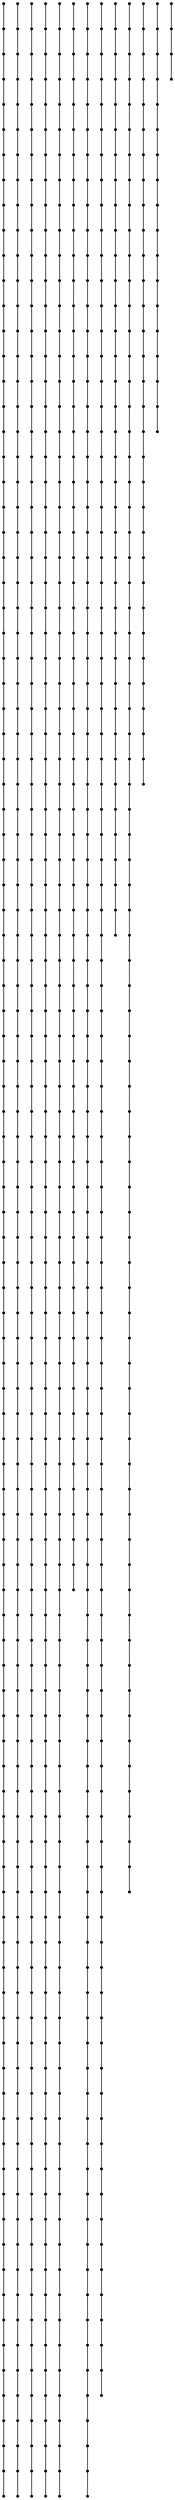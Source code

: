 graph {
  node [shape=point,comment="{\"directed\":false,\"doi\":\"10.1007/978-3-319-50106-2_29\",\"figure\":\"4 (3)\"}"]

  v0 [pos="1546.5484685783617,1690.4731743406455"]
  v1 [pos="1560.2099632076233,1690.4731743406455"]
  v2 [pos="1546.5484685783615,1704.1313539511684"]
  v3 [pos="1560.2099632076236,1704.1313539511684"]
  v4 [pos="1546.5484685783615,1717.7938575211012"]
  v5 [pos="1560.2099632076233,1717.793857521101"]
  v6 [pos="1546.5484685783615,1731.4542626989673"]
  v7 [pos="1560.2099632076236,1731.4542626989673"]
  v8 [pos="1546.5484685783617,1745.1155898975903"]
  v9 [pos="1560.2099632076236,1745.1155898975903"]
  v10 [pos="1546.5484685783617,1758.7759950754564"]
  v11 [pos="1560.2099632076236,1758.7759950754564"]
  v12 [pos="1546.5484685783615,1772.436273078046"]
  v13 [pos="1560.2099632076233,1772.436273078046"]
  v14 [pos="1532.8889451900482,1690.4731743406453"]
  v15 [pos="1532.8889451900486,1704.1313539511684"]
  v16 [pos="1532.8889451900486,1717.793857521101"]
  v17 [pos="1532.8889451900486,1731.4542626989673"]
  v18 [pos="1532.8889451900486,1745.1155898975903"]
  v19 [pos="1532.8889451900484,1868.0627974061358"]
  v20 [pos="1532.8889451900486,1854.401470207513"]
  v21 [pos="1519.2274505607866,1690.4731743406455"]
  v22 [pos="1519.2274505607866,1704.1313539511684"]
  v23 [pos="1519.2274505607866,1717.793857521101"]
  v24 [pos="1519.2274505607866,1731.4542626989673"]
  v25 [pos="1519.2274505607866,1745.1155898975903"]
  v26 [pos="1519.2274505607866,1854.401470207513"]
  v27 [pos="1519.2274505607866,1868.0627974061358"]
  v28 [pos="1505.565955931525,1690.4731743406455"]
  v29 [pos="1505.565955931525,1704.1313539511684"]
  v30 [pos="1505.565955931525,1717.793857521101"]
  v31 [pos="1505.565955931525,1731.4542626989676"]
  v32 [pos="1505.565955931525,1745.1155898975903"]
  v33 [pos="1505.5659559315247,1854.401470207513"]
  v34 [pos="1505.565955931525,1868.0627974061358"]
  v35 [pos="1491.9053833343196,1690.4731743406453"]
  v36 [pos="1491.9053833343194,1704.1313539511684"]
  v37 [pos="1491.9053833343194,1717.7938575211012"]
  v38 [pos="1491.9053833343194,1731.4542626989673"]
  v39 [pos="1491.9053833343194,1745.1155898975903"]
  v40 [pos="1491.9053833343194,1854.401470207513"]
  v41 [pos="1491.9053833343194,1868.0627974061358"]
  v42 [pos="1491.9053833343196,1881.7221533879688"]
  v43 [pos="1505.5659559315247,1881.7221533879688"]
  v44 [pos="1478.2437615282224,1690.4731743406455"]
  v45 [pos="1478.2437615282224,1704.1313539511684"]
  v46 [pos="1478.2437615282224,1717.793857521101"]
  v47 [pos="1478.2437615282224,1731.4542626989676"]
  v48 [pos="1478.2437615282224,1745.1155898975903"]
  v49 [pos="1478.2437615282224,1868.0627974061358"]
  v50 [pos="1478.2437615282224,1881.722153387969"]
  v51 [pos="1478.2437615282224,1786.0976002766688"]
  v52 [pos="1464.5833161078526,1690.4731743406455"]
  v53 [pos="1464.5833161078526,1704.1313539511684"]
  v54 [pos="1464.5833161078526,1717.7938575211012"]
  v55 [pos="1464.5833161078526,1731.4542626989676"]
  v56 [pos="1464.5833161078526,1745.1155898975903"]
  v57 [pos="1464.5833161078526,1786.0976002766688"]
  v58 [pos="1464.5833161078526,1868.0627974061358"]
  v59 [pos="1464.5833161078526,1881.7221533879688"]
  v60 [pos="1450.9227435106473,1690.4731743406455"]
  v61 [pos="1450.9227435106473,1704.1313539511684"]
  v62 [pos="1450.9227435106475,1717.793857521101"]
  v63 [pos="1450.9227435106475,1731.4542626989673"]
  v64 [pos="1450.9227435106475,1745.1155898975903"]
  v65 [pos="1450.9227435106475,1786.0976002766688"]
  v66 [pos="1450.9227435106475,1868.0627974061358"]
  v67 [pos="1450.9227435106475,1881.722153387969"]
  v68 [pos="1437.2622980902775,1690.4731743406455"]
  v69 [pos="1437.2622980902777,1704.1313539511684"]
  v70 [pos="1437.2622980902777,1717.793857521101"]
  v71 [pos="1437.2622980902777,1731.4542626989673"]
  v72 [pos="1437.2622980902775,1745.1155898975903"]
  v73 [pos="1437.2622980902775,1786.0976002766688"]
  v74 [pos="1437.2622980902777,1868.0627974061358"]
  v75 [pos="1437.2622980902775,1881.7221533879688"]
  v76 [pos="1423.5997542521238,1690.4731743406453"]
  v77 [pos="1423.5997542521238,1704.1313539511684"]
  v78 [pos="1423.5997542521238,1717.793857521101"]
  v79 [pos="1423.5997542521238,1731.4542626989676"]
  v80 [pos="1423.5997542521238,1745.1155898975903"]
  v81 [pos="1423.5997542521238,1786.0976002766688"]
  v82 [pos="1423.5997542521238,1881.7221533879688"]
  v83 [pos="1423.5997542521236,1813.420381849191"]
  v84 [pos="1409.9402308638105,1690.4731743406455"]
  v85 [pos="1409.9402308638105,1704.1313539511684"]
  v86 [pos="1409.9402308638105,1717.7938575211012"]
  v87 [pos="1409.9402308638105,1731.4542626989676"]
  v88 [pos="1409.9402308638105,1745.1155898975903"]
  v89 [pos="1409.9402308638105,1786.0976002766688"]
  v90 [pos="1409.9402308638105,1813.420381849191"]
  v91 [pos="1409.9402308638105,1881.7221533879688"]
  v92 [pos="1396.2796582666053,1690.4731743406455"]
  v93 [pos="1396.2796582666053,1704.1313539511684"]
  v94 [pos="1396.2796582666053,1717.793857521101"]
  v95 [pos="1396.2796582666053,1731.4542626989673"]
  v96 [pos="1396.2796582666053,1745.1155898975903"]
  v97 [pos="1396.2796582666053,1786.0976002766686"]
  v98 [pos="1396.2796582666053,1881.722153387969"]
  v99 [pos="1396.2796582666053,1758.7759950754564"]
  v100 [pos="1382.6171144284515,1690.4731743406453"]
  v101 [pos="1382.6171144284515,1704.1313539511684"]
  v102 [pos="1382.6171144284515,1717.793857521101"]
  v103 [pos="1382.6171144284515,1731.4542626989673"]
  v104 [pos="1382.6171144284515,1745.1155898975903"]
  v105 [pos="1382.6171144284515,1758.7759950754564"]
  v106 [pos="1382.6171144284515,1786.0976002766686"]
  v107 [pos="1382.6171144284515,1881.7221533879688"]
  v108 [pos="1368.9566690080817,1690.4731743406455"]
  v109 [pos="1368.9566690080817,1704.1313539511684"]
  v110 [pos="1368.9566690080817,1717.793857521101"]
  v111 [pos="1368.9566690080817,1731.4542626989673"]
  v112 [pos="1368.9566690080817,1745.1155898975903"]
  v113 [pos="1368.9566690080817,1758.7759950754564"]
  v114 [pos="1368.9566690080817,1881.7221533879688"]
  v115 [pos="1368.9566690080817,1772.436273078046"]
  v116 [pos="1355.2960964108768,1690.4731743406453"]
  v117 [pos="1355.2960964108765,1704.1313539511684"]
  v118 [pos="1355.2960964108765,1717.7938575211012"]
  v119 [pos="1355.2960964108768,1731.4542626989673"]
  v120 [pos="1355.2960964108768,1745.1155898975903"]
  v121 [pos="1355.2960964108765,1758.7759950754564"]
  v122 [pos="1355.2960964108765,1772.436273078046"]
  v123 [pos="1355.2960964108765,1881.7221533879688"]
  v124 [pos="1341.6346017816147,1690.4731743406455"]
  v125 [pos="1341.6346017816147,1704.1313539511684"]
  v126 [pos="1341.6346017816147,1717.793857521101"]
  v127 [pos="1341.6346017816147,1731.4542626989673"]
  v128 [pos="1341.6346017816147,1881.7221533879688"]
  v129 [pos="1341.6346017816147,1745.1155898975903"]
  v130 [pos="1341.634601781615,1758.7759950754564"]
  v131 [pos="1341.634601781615,1786.0976002766688"]
  v132 [pos="1327.9740291844096,1690.4731743406455"]
  v133 [pos="1327.9740291844096,1704.1313539511684"]
  v134 [pos="1327.9740291844096,1717.7938575211012"]
  v135 [pos="1327.9740291844096,1731.4542626989673"]
  v136 [pos="1327.9740291844096,1745.1155898975903"]
  v137 [pos="1327.9740291844096,1758.7759950754564"]
  v138 [pos="1327.9740291844096,1786.0976002766688"]
  v139 [pos="1327.9740291844096,1881.7221533879688"]
  v140 [pos="1314.3135837640398,1690.4731743406455"]
  v141 [pos="1314.3135837640398,1704.1313539511684"]
  v142 [pos="1314.3135837640398,1717.793857521101"]
  v143 [pos="1314.3135837640398,1731.4542626989673"]
  v144 [pos="1314.3135837640398,1786.0976002766688"]
  v145 [pos="1314.3135837640398,1881.7221533879688"]
  v146 [pos="1314.3135837640398,1745.1155898975903"]
  v147 [pos="1314.3135837640398,1758.7759950754564"]
  v148 [pos="1300.6530111668344,1690.4731743406455"]
  v149 [pos="1300.6530111668346,1704.1313539511684"]
  v150 [pos="1300.6530111668346,1717.793857521101"]
  v151 [pos="1300.6530111668346,1731.4542626989676"]
  v152 [pos="1300.6530111668344,1745.1155898975903"]
  v153 [pos="1300.6530111668346,1758.7759950754564"]
  v154 [pos="1300.6530111668344,1786.0976002766686"]
  v155 [pos="1300.6530111668346,1799.7569562585018"]
  v156 [pos="1314.3135837640398,1799.7569562585018"]
  v157 [pos="1300.6530111668344,1881.7221533879688"]
  v158 [pos="1286.9915165375728,1690.4731743406455"]
  v159 [pos="1286.9915165375726,1704.1313539511684"]
  v160 [pos="1286.9915165375726,1717.793857521101"]
  v161 [pos="1286.9915165375728,1731.4542626989676"]
  v162 [pos="1286.9915165375726,1745.1155898975903"]
  v163 [pos="1286.9915165375728,1758.7759950754564"]
  v164 [pos="1286.9915165375726,1786.0976002766688"]
  v165 [pos="1286.9915165375726,1881.7221533879688"]
  v166 [pos="1286.9915165375726,1854.401470207513"]
  v167 [pos="1273.3309439403677,1690.4731743406455"]
  v168 [pos="1273.3309439403677,1704.1313539511684"]
  v169 [pos="1273.3309439403677,1717.793857521101"]
  v170 [pos="1273.3309439403677,1731.4542626989676"]
  v171 [pos="1273.3309439403677,1745.1155898975903"]
  v172 [pos="1273.3309439403677,1758.7759950754564"]
  v173 [pos="1273.3309439403677,1786.0976002766686"]
  v174 [pos="1273.3309439403677,1854.401470207513"]
  v175 [pos="1273.3309439403677,1881.7221533879688"]
  v176 [pos="1259.6704985199979,1690.4731743406455"]
  v177 [pos="1259.6704985199979,1704.1313539511684"]
  v178 [pos="1259.6704985199979,1717.793857521101"]
  v179 [pos="1259.6704985199979,1731.4542626989673"]
  v180 [pos="1259.6704985199979,1745.1155898975903"]
  v181 [pos="1259.6704985199979,1758.7759950754564"]
  v182 [pos="1259.6704985199979,1854.401470207513"]
  v183 [pos="1259.6704985199979,1881.7221533879688"]
  v184 [pos="1259.6704985199979,1772.436273078046"]
  v185 [pos="1246.0078275050087,1690.4731743406455"]
  v186 [pos="1246.0078275050087,1704.1313539511684"]
  v187 [pos="1246.0078275050087,1717.793857521101"]
  v188 [pos="1246.0078275050087,1731.4542626989676"]
  v189 [pos="1246.0078275050087,1745.1155898975903"]
  v190 [pos="1246.0078275050087,1758.7759950754564"]
  v191 [pos="1246.0078275050087,1772.436273078046"]
  v192 [pos="1246.0078275050087,1854.401470207513"]
  v193 [pos="1246.0078275050087,1881.7221533879688"]
  v194 [pos="1232.3473820846389,1690.4731743406455"]
  v195 [pos="1232.3473820846389,1704.1313539511684"]
  v196 [pos="1232.3473820846389,1717.793857521101"]
  v197 [pos="1232.3473820846389,1731.4542626989673"]
  v198 [pos="1232.3473820846389,1745.1155898975903"]
  v199 [pos="1232.3473820846389,1758.7759950754564"]
  v200 [pos="1232.3473820846389,1772.436273078046"]
  v201 [pos="1232.3473820846389,1854.401470207513"]
  v202 [pos="1232.3473820846389,1881.7221533879688"]
  v203 [pos="1218.6878586963255,1663.1503927681233"]
  v204 [pos="1232.3473820846389,1663.150392768123"]
  v205 [pos="1218.6878586963255,1676.8107979459894"]
  v206 [pos="1232.3473820846389,1676.8107979459892"]
  v207 [pos="1218.6878586963255,1690.4731743406453"]
  v208 [pos="1218.6878586963257,1704.1313539511684"]
  v209 [pos="1218.6878586963255,1717.7938575211012"]
  v210 [pos="1218.6878586963255,1731.4542626989673"]
  v211 [pos="1218.6878586963255,1745.1155898975903"]
  v212 [pos="1218.6878586963257,1758.7759950754564"]
  v213 [pos="1218.6878586963255,1772.436273078046"]
  v214 [pos="1218.6878586963255,1854.401470207513"]
  v215 [pos="1218.6878586963255,1881.722153387969"]
  v216 [pos="1205.0263640670637,1663.150392768123"]
  v217 [pos="1205.0263640670637,1676.8107979459894"]
  v218 [pos="1205.0263640670637,1690.4731743406455"]
  v219 [pos="1205.0263640670637,1704.1313539511684"]
  v220 [pos="1205.0263640670637,1717.7938575211012"]
  v221 [pos="1205.0263640670637,1758.7759950754564"]
  v222 [pos="1205.0263640670637,1854.4014702075133"]
  v223 [pos="1205.0263640670637,1881.7221533879688"]
  v224 [pos="1205.0263640670637,1731.4542626989676"]
  v225 [pos="1205.0263640670637,1745.1155898975903"]
  v226 [pos="1205.0263640670637,1827.0786886349906"]
  v227 [pos="1191.3657914698586,1663.1503927681233"]
  v228 [pos="1191.3657914698586,1676.8107979459892"]
  v229 [pos="1191.3657914698586,1690.4731743406455"]
  v230 [pos="1191.3657914698586,1704.1313539511684"]
  v231 [pos="1191.3657914698586,1717.7938575211012"]
  v232 [pos="1191.3657914698586,1731.4542626989676"]
  v233 [pos="1191.3657914698586,1745.1155898975903"]
  v234 [pos="1191.3657914698586,1758.7759950754564"]
  v235 [pos="1191.3657914698586,1827.0786886349908"]
  v236 [pos="1191.3657914698586,1854.401470207513"]
  v237 [pos="1191.3657914698586,1881.7221533879688"]
  v238 [pos="1177.7042968405967,1663.1503927681233"]
  v239 [pos="1177.7042968405967,1676.8107979459892"]
  v240 [pos="1177.7042968405967,1690.4731743406455"]
  v241 [pos="1177.7042968405967,1704.1313539511684"]
  v242 [pos="1177.7042968405967,1717.793857521101"]
  v243 [pos="1177.7042968405967,1731.4542626989673"]
  v244 [pos="1177.7042968405967,1827.0786886349906"]
  v245 [pos="1177.7042968405967,1854.401470207513"]
  v246 [pos="1177.7042968405967,1881.7221533879688"]
  v247 [pos="1177.7042968405967,1786.0976002766688"]
  v248 [pos="1177.7042968405967,1799.7569562585018"]
  v249 [pos="1164.0437242433916,1663.1503927681233"]
  v250 [pos="1164.0437242433916,1676.8107979459892"]
  v251 [pos="1164.0437242433918,1690.4731743406455"]
  v252 [pos="1164.0437242433916,1704.1313539511684"]
  v253 [pos="1164.0437242433916,1717.793857521101"]
  v254 [pos="1164.0437242433916,1731.4542626989676"]
  v255 [pos="1164.0437242433916,1786.0976002766686"]
  v256 [pos="1164.0437242433916,1799.7569562585018"]
  v257 [pos="1164.0437242433916,1827.0786886349908"]
  v258 [pos="1164.0437242433916,1854.401470207513"]
  v259 [pos="1164.0437242433916,1881.7221533879688"]
  v260 [pos="1150.3822296141298,1663.1503927681233"]
  v261 [pos="1150.3822296141298,1676.8107979459894"]
  v262 [pos="1150.3822296141298,1690.4731743406455"]
  v263 [pos="1150.38222961413,1704.1313539511684"]
  v264 [pos="1150.38222961413,1717.793857521101"]
  v265 [pos="1150.3822296141298,1731.4542626989673"]
  v266 [pos="1150.3822296141298,1786.0976002766686"]
  v267 [pos="1150.3822296141298,1799.7569562585018"]
  v268 [pos="1150.3822296141298,1854.401470207513"]
  v269 [pos="1150.38222961413,1881.722153387969"]
  v270 [pos="1150.38222961413,1813.420381849191"]
  v271 [pos="1136.7216570169246,1663.1503927681233"]
  v272 [pos="1136.7216570169246,1676.8107979459894"]
  v273 [pos="1136.7216570169246,1690.4731743406455"]
  v274 [pos="1136.7216570169246,1704.1313539511684"]
  v275 [pos="1136.7216570169244,1717.793857521101"]
  v276 [pos="1136.7216570169246,1731.4542626989673"]
  v277 [pos="1136.7216570169246,1786.0976002766688"]
  v278 [pos="1136.7216570169246,1799.7569562585018"]
  v279 [pos="1136.7216570169246,1813.420381849191"]
  v280 [pos="1136.7216570169246,1854.401470207513"]
  v281 [pos="1136.7216570169246,1881.7221533879688"]
  v282 [pos="1123.0601623876628,1663.1503927681233"]
  v283 [pos="1123.0601623876628,1676.8107979459894"]
  v284 [pos="1123.0601623876628,1690.4731743406455"]
  v285 [pos="1123.0601623876628,1786.0976002766686"]
  v286 [pos="1123.0601623876628,1799.7569562585018"]
  v287 [pos="1123.0601623876628,1813.420381849191"]
  v288 [pos="1123.0601623876628,1854.4014702075133"]
  v289 [pos="1123.0601623876628,1881.7221533879688"]
  v290 [pos="1123.0601623876628,1704.1313539511684"]
  v291 [pos="1123.0601623876628,1745.1155898975903"]
  v292 [pos="1123.0601623876628,1758.7759950754564"]
  v293 [pos="1109.4006389993494,1663.1503927681233"]
  v294 [pos="1109.4006389993494,1676.8107979459894"]
  v295 [pos="1109.4006389993494,1690.4731743406455"]
  v296 [pos="1109.4006389993494,1704.1313539511684"]
  v297 [pos="1109.4006389993494,1745.1155898975903"]
  v298 [pos="1109.4006389993494,1758.7759950754564"]
  v299 [pos="1109.4006389993494,1786.0976002766688"]
  v300 [pos="1109.4006389993497,1799.7569562585018"]
  v301 [pos="1109.4006389993497,1813.4203818491912"]
  v302 [pos="1109.4006389993494,1854.401470207513"]
  v303 [pos="1109.4006389993494,1881.7221533879688"]
  v304 [pos="1095.7391443700876,1663.1503927681233"]
  v305 [pos="1095.7391443700878,1676.8107979459894"]
  v306 [pos="1095.7391443700876,1690.4731743406455"]
  v307 [pos="1095.7391443700876,1704.1313539511684"]
  v308 [pos="1095.7391443700878,1745.1155898975903"]
  v309 [pos="1095.7391443700878,1758.7759950754564"]
  v310 [pos="1095.7391443700876,1854.401470207513"]
  v311 [pos="1095.7391443700876,1881.7221533879688"]
  v312 [pos="1095.7391443700878,1772.436273078046"]
  v313 [pos="1095.7391443700878,1786.0976002766688"]
  v314 [pos="1095.7391443700876,1799.7569562585018"]
  v315 [pos="1082.077649740826,1663.150392768123"]
  v316 [pos="1082.077649740826,1676.8107979459892"]
  v317 [pos="1082.077649740826,1690.4731743406455"]
  v318 [pos="1082.0776497408258,1704.1313539511684"]
  v319 [pos="1082.0776497408258,1745.1155898975903"]
  v320 [pos="1082.0776497408258,1758.7759950754564"]
  v321 [pos="1082.0776497408258,1772.436273078046"]
  v322 [pos="1082.0776497408258,1786.0976002766686"]
  v323 [pos="1082.077649740826,1799.7569562585018"]
  v324 [pos="1082.0776497408258,1854.401470207513"]
  v325 [pos="1082.077649740826,1881.722153387969"]
  v326 [pos="1068.4170771436209,1663.1503927681233"]
  v327 [pos="1068.4170771436209,1676.8107979459894"]
  v328 [pos="1068.4170771436209,1690.4731743406455"]
  v329 [pos="1068.4170771436209,1745.1155898975903"]
  v330 [pos="1068.4170771436209,1758.7759950754564"]
  v331 [pos="1068.4170771436209,1772.436273078046"]
  v332 [pos="1068.4170771436209,1786.0976002766688"]
  v333 [pos="1068.4170771436209,1799.7569562585018"]
  v334 [pos="1068.4170771436209,1854.401470207513"]
  v335 [pos="1068.4170771436209,1881.7221533879688"]
  v336 [pos="1068.4170771436209,1717.7938575211012"]
  v337 [pos="1054.7555189259413,1663.1503927681233"]
  v338 [pos="1054.755518925941,1676.8107979459894"]
  v339 [pos="1054.7555189259413,1690.4731743406455"]
  v340 [pos="1054.7555189259413,1717.7938575211012"]
  v341 [pos="1054.755518925941,1745.1155898975903"]
  v342 [pos="1054.7555189259413,1758.7759950754564"]
  v343 [pos="1054.7555189259413,1772.436273078046"]
  v344 [pos="1054.7555189259413,1786.0976002766688"]
  v345 [pos="1054.7555189259413,1799.7569562585018"]
  v346 [pos="1054.7555189259413,1854.4014702075133"]
  v347 [pos="1054.7555189259413,1881.7221533879688"]
  v348 [pos="1041.0950099171537,1663.150392768123"]
  v349 [pos="1041.0950099171537,1676.8107979459894"]
  v350 [pos="1041.0950099171537,1690.4731743406455"]
  v351 [pos="1041.0950099171537,1745.1155898975903"]
  v352 [pos="1041.0950099171537,1758.7759950754564"]
  v353 [pos="1041.0950099171537,1772.436273078046"]
  v354 [pos="1041.0950099171537,1786.0976002766688"]
  v355 [pos="1041.0950099171537,1799.7569562585018"]
  v356 [pos="1041.0950099171537,1854.4014702075133"]
  v357 [pos="1041.0950099171537,1881.722153387969"]
  v358 [pos="1041.0950099171537,1731.4542626989676"]
  v359 [pos="1027.4345009083663,1663.150392768123"]
  v360 [pos="1027.4345009083663,1676.8107979459894"]
  v361 [pos="1027.4345009083663,1690.4731743406455"]
  v362 [pos="1027.4345009083663,1731.4542626989676"]
  v363 [pos="1027.4345009083663,1745.1155898975903"]
  v364 [pos="1027.4345009083663,1758.7759950754564"]
  v365 [pos="1027.4345009083663,1772.436273078046"]
  v366 [pos="1027.4345009083663,1786.0976002766688"]
  v367 [pos="1027.4345009083663,1799.7569562585018"]
  v368 [pos="1027.4345009083663,1854.401470207513"]
  v369 [pos="1027.4345009083663,1881.722153387969"]
  v370 [pos="1013.7739918995787,1663.150392768123"]
  v371 [pos="1013.7739918995787,1676.8107979459894"]
  v372 [pos="1013.7739918995787,1690.4731743406453"]
  v373 [pos="1013.7739918995787,1731.4542626989673"]
  v374 [pos="1013.7739918995787,1745.1155898975903"]
  v375 [pos="1013.7739918995787,1758.7759950754564"]
  v376 [pos="1013.7739918995788,1772.436273078046"]
  v377 [pos="1013.7739918995788,1786.0976002766688"]
  v378 [pos="1013.7739918995788,1854.401470207513"]
  v379 [pos="1013.7739918995788,1881.7221533879688"]
  v380 [pos="1013.7739918995788,1827.0786886349908"]
  v381 [pos="1000.1114321643206,1663.1503927681233"]
  v382 [pos="1000.1114321643206,1676.8107979459892"]
  v383 [pos="1000.1114321643206,1690.4731743406455"]
  v384 [pos="1000.1114321643206,1731.4542626989676"]
  v385 [pos="1000.1114321643206,1745.1155898975903"]
  v386 [pos="1000.1114321643206,1758.7759950754564"]
  v387 [pos="1000.1114321643206,1772.436273078046"]
  v388 [pos="1000.1114321643206,1786.0976002766688"]
  v389 [pos="1000.1114321643206,1827.0786886349908"]
  v390 [pos="1000.1114321643206,1854.401470207513"]
  v391 [pos="1000.1114321643206,1881.722153387969"]
  v392 [pos="986.4519246731118,1663.150392768123"]
  v393 [pos="986.4519246731118,1676.8107979459894"]
  v394 [pos="986.4519246731118,1690.4731743406455"]
  v395 [pos="986.4519246731118,1731.4542626989673"]
  v396 [pos="986.4519246731118,1745.1155898975903"]
  v397 [pos="986.4519246731118,1758.7759950754564"]
  v398 [pos="986.4519246731118,1772.436273078046"]
  v399 [pos="986.4519246731118,1786.0976002766688"]
  v400 [pos="986.4519246731118,1827.0786886349906"]
  v401 [pos="986.4519246731118,1881.7221533879688"]
  v402 [pos="986.4519246731118,1840.741065029647"]
  v403 [pos="972.7903823525368,1663.150392768123"]
  v404 [pos="972.7903823525368,1676.8107979459892"]
  v405 [pos="972.7903823525367,1690.4731743406455"]
  v406 [pos="972.7903823525367,1731.4542626989673"]
  v407 [pos="972.7903823525368,1745.1155898975903"]
  v408 [pos="972.7903823525367,1758.7759950754564"]
  v409 [pos="972.7903823525367,1772.436273078046"]
  v410 [pos="972.7903823525367,1786.0976002766688"]
  v411 [pos="972.7903823525367,1827.0786886349908"]
  v412 [pos="972.7903823525368,1840.7410650296467"]
  v413 [pos="972.7903823525367,1881.7221533879688"]
  v414 [pos="959.1288718261704,1676.8107979459894"]
  v415 [pos="959.1288718261704,1690.4731743406455"]
  v416 [pos="959.1288718261704,1731.4542626989673"]
  v417 [pos="959.1288718261704,1745.1155898975903"]
  v418 [pos="959.1288718261704,1881.7221533879688"]
  v419 [pos="959.1288718261704,1758.7759950754564"]
  v420 [pos="959.1288718261704,1772.436273078046"]
  v421 [pos="959.1288718261704,1635.8297095876676"]
  v422 [pos="959.1288718261704,1854.401470207513"]
  v423 [pos="959.1288718261704,1799.7569562585018"]
  v424 [pos="959.1288718261704,1827.0786886349908"]
  v425 [pos="945.4683628173829,1635.8297095876676"]
  v426 [pos="945.468362817383,1676.8107979459894"]
  v427 [pos="945.468362817383,1690.4731743406455"]
  v428 [pos="945.4683628173829,1731.4542626989673"]
  v429 [pos="945.468362817383,1745.1155898975903"]
  v430 [pos="945.468362817383,1758.7759950754564"]
  v431 [pos="945.4683628173829,1772.436273078046"]
  v432 [pos="945.468362817383,1799.7569562585018"]
  v433 [pos="945.468362817383,1827.0786886349906"]
  v434 [pos="945.4683628173829,1854.401470207513"]
  v435 [pos="945.468362817383,1881.7221533879688"]
  v436 [pos="931.8088553261742,1635.8297095876674"]
  v437 [pos="931.8088553261742,1676.8107979459894"]
  v438 [pos="931.8088553261742,1690.4731743406455"]
  v439 [pos="931.8088553261741,1731.4542626989673"]
  v440 [pos="931.8088553261742,1745.1155898975903"]
  v441 [pos="931.8088553261741,1758.7759950754564"]
  v442 [pos="931.8088553261742,1772.436273078046"]
  v443 [pos="931.8088553261742,1827.0786886349908"]
  v444 [pos="931.8088553261741,1786.0976002766688"]
  v445 [pos="931.8088553261741,1840.741065029647"]
  v446 [pos="931.8088553261742,1854.401470207513"]
  v447 [pos="918.1462955909159,1635.8297095876674"]
  v448 [pos="918.1462955909159,1676.8107979459892"]
  v449 [pos="918.1462955909159,1690.4731743406455"]
  v450 [pos="918.1462955909159,1731.4542626989676"]
  v451 [pos="918.146295590916,1745.1155898975903"]
  v452 [pos="918.1462955909159,1758.7759950754564"]
  v453 [pos="918.1462955909159,1772.436273078046"]
  v454 [pos="918.1462955909159,1786.0976002766686"]
  v455 [pos="918.146295590916,1827.0786886349908"]
  v456 [pos="918.1462955909159,1840.741065029647"]
  v457 [pos="918.1462955909159,1854.4014702075133"]
  v458 [pos="904.4857865821284,1635.8297095876676"]
  v459 [pos="904.4857865821284,1731.4542626989676"]
  v460 [pos="904.4857865821284,1745.1155898975903"]
  v461 [pos="904.4857865821284,1758.7759950754564"]
  v462 [pos="904.4857865821284,1772.436273078046"]
  v463 [pos="904.4857865821284,1786.0976002766688"]
  v464 [pos="904.4857865821284,1827.0786886349908"]
  v465 [pos="904.4857865821284,1840.741065029647"]
  v466 [pos="904.4857865821283,1854.401470207513"]
  v467 [pos="904.4857865821284,1704.1313539511684"]
  v468 [pos="904.4857865821284,1717.7938575211012"]
  v469 [pos="890.8252775733409,1635.8297095876676"]
  v470 [pos="890.8252775733408,1704.1313539511684"]
  v471 [pos="890.8252775733409,1717.793857521101"]
  v472 [pos="890.8252775733408,1731.4542626989673"]
  v473 [pos="890.8252775733409,1745.1155898975903"]
  v474 [pos="890.8252775733409,1758.7759950754564"]
  v475 [pos="890.8252775733409,1772.436273078046"]
  v476 [pos="890.8252775733408,1786.0976002766686"]
  v477 [pos="890.8252775733409,1827.0786886349908"]
  v478 [pos="890.8252775733409,1840.7410650296467"]
  v479 [pos="890.8252775733409,1854.4014702075133"]
  v480 [pos="877.1626542496649,1827.0786886349908"]
  v481 [pos="877.1626542496649,1840.741065029647"]
  v482 [pos="877.1626542496649,1854.401470207513"]
  v483 [pos="877.1626542496649,1635.8297095876676"]
  v484 [pos="877.1626542496649,1745.1155898975903"]
  v485 [pos="877.1626542496649,1758.7759950754564"]
  v486 [pos="877.1626542496649,1772.436273078046"]
  v487 [pos="877.1626542496649,1786.0976002766686"]
  v488 [pos="877.1626542496649,1799.7569562585018"]
  v489 [pos="877.1626542496649,1663.1503927681233"]
  v490 [pos="877.1626542496649,1676.8107979459894"]
  v491 [pos="863.5031467584562,1635.8297095876676"]
  v492 [pos="863.5031467584562,1663.150392768123"]
  v493 [pos="863.5031467584562,1676.8107979459894"]
  v494 [pos="863.5031467584562,1745.1155898975903"]
  v495 [pos="863.5031467584562,1758.7759950754564"]
  v496 [pos="863.5031467584562,1772.436273078046"]
  v497 [pos="863.5031467584562,1786.0976002766686"]
  v498 [pos="863.5031467584562,1799.7569562585018"]
  v499 [pos="863.5031467584562,1827.0786886349908"]
  v500 [pos="863.5031467584562,1840.7410650296467"]
  v501 [pos="863.5031467584562,1854.401470207513"]
  v502 [pos="849.8426377496687,1635.8297095876676"]
  v503 [pos="849.8426377496687,1663.1503927681233"]
  v504 [pos="849.8426377496687,1745.1155898975903"]
  v505 [pos="849.8426377496687,1758.7759950754564"]
  v506 [pos="849.8426377496687,1772.436273078046"]
  v507 [pos="849.8426377496687,1786.0976002766688"]
  v508 [pos="849.8426377496687,1799.7569562585018"]
  v509 [pos="849.8426377496687,1827.0786886349908"]
  v510 [pos="849.8426377496687,1840.741065029647"]
  v511 [pos="849.8426377496687,1690.4731743406455"]
  v512 [pos="849.8426377496687,1868.0627974061358"]
  v513 [pos="836.1800939115149,1635.8297095876674"]
  v514 [pos="836.180093911515,1663.1503927681233"]
  v515 [pos="836.180093911515,1690.4731743406455"]
  v516 [pos="836.1800939115149,1745.1155898975903"]
  v517 [pos="836.1800939115149,1758.7759950754564"]
  v518 [pos="836.1800939115149,1772.436273078046"]
  v519 [pos="836.180093911515,1786.0976002766688"]
  v520 [pos="836.1800939115149,1799.7569562585018"]
  v521 [pos="836.1800939115149,1827.0786886349908"]
  v522 [pos="836.180093911515,1840.741065029647"]
  v523 [pos="836.180093911515,1868.0627974061358"]
  v524 [pos="822.5216197320938,1635.8297095876676"]
  v525 [pos="822.5216197320938,1663.1503927681233"]
  v526 [pos="822.5216197320938,1690.4731743406453"]
  v527 [pos="822.5216197320939,1799.7569562585018"]
  v528 [pos="822.5216197320938,1772.436273078046"]
  v529 [pos="822.5216197320938,1786.0976002766688"]
  v530 [pos="822.5216197320938,1827.0786886349906"]
  v531 [pos="822.5216197320938,1840.741065029647"]
  v532 [pos="822.5216197320939,1868.0627974061358"]
  v533 [pos="822.5216197320938,1758.7759950754564"]
  v534 [pos="822.5216197320939,1717.793857521101"]
  v535 [pos="808.8590758939399,1635.8297095876674"]
  v536 [pos="808.8590758939399,1663.150392768123"]
  v537 [pos="808.85907589394,1690.4731743406455"]
  v538 [pos="808.8590758939399,1717.7938575211012"]
  v539 [pos="808.8590758939399,1758.7759950754564"]
  v540 [pos="808.8590758939399,1772.436273078046"]
  v541 [pos="808.8590758939399,1786.0976002766688"]
  v542 [pos="808.85907589394,1799.7569562585018"]
  v543 [pos="808.8590758939399,1827.0786886349906"]
  v544 [pos="808.8590758939399,1840.741065029647"]
  v545 [pos="808.8590758939399,1868.0627974061358"]
  v546 [pos="795.1985668851524,1635.8297095876676"]
  v547 [pos="795.1985668851524,1717.793857521101"]
  v548 [pos="795.1985668851524,1758.7759950754564"]
  v549 [pos="795.1985668851523,1772.436273078046"]
  v550 [pos="795.1985668851524,1786.0976002766686"]
  v551 [pos="795.1985668851524,1799.7569562585018"]
  v552 [pos="795.1985668851523,1827.0786886349908"]
  v553 [pos="795.1985668851523,1840.741065029647"]
  v554 [pos="795.1985668851524,1704.1313539511684"]
  v555 [pos="781.537008667473,1635.8297095876676"]
  v556 [pos="781.537008667473,1704.1313539511684"]
  v557 [pos="781.537008667473,1717.793857521101"]
  v558 [pos="781.537008667473,1758.7759950754564"]
  v559 [pos="781.537008667473,1772.436273078046"]
  v560 [pos="781.537008667473,1786.0976002766688"]
  v561 [pos="781.537008667473,1799.7569562585018"]
  v562 [pos="781.537008667473,1827.0786886349908"]
  v563 [pos="781.537008667473,1840.741065029647"]
  v564 [pos="767.8775488675774,1635.8297095876676"]
  v565 [pos="767.8775488675774,1758.7759950754564"]
  v566 [pos="767.8775488675774,1772.436273078046"]
  v567 [pos="767.8775488675774,1786.0976002766688"]
  v568 [pos="767.8775488675774,1799.7569562585018"]
  v569 [pos="767.8775488675774,1827.0786886349908"]
  v570 [pos="767.8775488675774,1840.741065029647"]
  v571 [pos="767.8775488675774,1731.4542626989676"]
  v572 [pos="767.8775488675774,1663.1503927681233"]
  v573 [pos="754.2159906498979,1635.8297095876676"]
  v574 [pos="754.2159906498979,1663.1503927681233"]
  v575 [pos="754.2159906498979,1731.4542626989676"]
  v576 [pos="754.2159906498979,1758.7759950754564"]
  v577 [pos="754.2159906498979,1772.436273078046"]
  v578 [pos="754.2159906498979,1786.0976002766688"]
  v579 [pos="754.2159906498979,1799.7569562585018"]
  v580 [pos="754.2159906498979,1827.0786886349908"]
  v581 [pos="754.2159906498979,1840.741065029647"]
  v582 [pos="740.5544324322184,1635.8297095876676"]
  v583 [pos="740.5544324322184,1663.1503927681233"]
  v584 [pos="740.5544324322184,1758.7759950754564"]
  v585 [pos="740.5544324322184,1772.436273078046"]
  v586 [pos="740.5544324322184,1786.0976002766688"]
  v587 [pos="740.5544324322184,1799.7569562585018"]
  v588 [pos="740.5544324322184,1745.1155898975903"]
  v589 [pos="740.5544324322184,1813.420381849191"]
  v590 [pos="740.5544324322184,1827.0786886349908"]
  v591 [pos="726.894972632323,1635.8297095876674"]
  v592 [pos="726.894972632323,1663.1503927681233"]
  v593 [pos="726.894972632323,1745.1155898975903"]
  v594 [pos="726.894972632323,1758.7759950754564"]
  v595 [pos="726.894972632323,1772.436273078046"]
  v596 [pos="726.894972632323,1786.0976002766688"]
  v597 [pos="726.894972632323,1799.7569562585018"]
  v598 [pos="726.8949726323231,1813.420381849191"]
  v599 [pos="726.894972632323,1827.0786886349906"]
  v600 [pos="713.2334144146434,1635.8297095876676"]
  v601 [pos="713.2334144146434,1663.1503927681233"]
  v602 [pos="713.2334144146433,1758.7759950754564"]
  v603 [pos="713.2334144146434,1772.436273078046"]
  v604 [pos="713.2334144146434,1786.0976002766686"]
  v605 [pos="713.2334144146434,1799.7569562585018"]
  v606 [pos="713.2334144146434,1813.420381849191"]
  v607 [pos="713.2334144146434,1827.0786886349906"]
  v608 [pos="713.2334144146434,1690.4731743406453"]
  v609 [pos="699.5729054058559,1635.8297095876676"]
  v610 [pos="699.5729054058559,1663.1503927681233"]
  v611 [pos="699.5729054058559,1690.4731743406455"]
  v612 [pos="699.5729054058559,1758.7759950754564"]
  v613 [pos="699.5729054058559,1772.436273078046"]
  v614 [pos="699.5729054058559,1786.0976002766686"]
  v615 [pos="699.5729054058559,1799.7569562585018"]
  v616 [pos="699.5729054058559,1813.420381849191"]
  v617 [pos="699.5729054058559,1827.0786886349908"]
  v618 [pos="685.9102979792845,1635.8297095876676"]
  v619 [pos="685.9102979792845,1690.4731743406455"]
  v620 [pos="685.9102979792843,1745.1155898975903"]
  v621 [pos="685.9102979792845,1772.436273078046"]
  v622 [pos="685.9102979792843,1786.0976002766688"]
  v623 [pos="685.9102979792845,1799.7569562585018"]
  v624 [pos="685.9102979792845,1813.420381849191"]
  v625 [pos="685.9102979792843,1717.793857521101"]
  v626 [pos="672.2518873882809,1635.8297095876676"]
  v627 [pos="672.2518873882809,1690.4731743406455"]
  v628 [pos="672.2518873882809,1717.793857521101"]
  v629 [pos="672.2518873882809,1745.1155898975903"]
  v630 [pos="672.2518873882809,1772.436273078046"]
  v631 [pos="672.2518873882809,1786.0976002766688"]
  v632 [pos="672.2518873882809,1799.7569562585018"]
  v633 [pos="672.2518873882809,1813.420381849191"]
  v634 [pos="658.5882307528174,1635.8297095876674"]
  v635 [pos="658.5882307528174,1690.4731743406455"]
  v636 [pos="658.5882307528174,1717.793857521101"]
  v637 [pos="658.5882307528174,1745.1155898975903"]
  v638 [pos="658.5882307528174,1772.436273078046"]
  v639 [pos="658.5882307528174,1786.0976002766686"]
  v640 [pos="658.5882307528174,1799.7569562585018"]
  v641 [pos="658.5882307528174,1813.420381849191"]
  v642 [pos="644.9287709529219,1635.8297095876676"]
  v643 [pos="644.9287709529219,1690.4731743406455"]
  v644 [pos="644.9287709529219,1717.793857521101"]
  v645 [pos="644.9287709529219,1745.1155898975903"]
  v646 [pos="644.9287709529219,1772.436273078046"]
  v647 [pos="644.9287709529219,1786.0976002766688"]
  v648 [pos="644.9287709529219,1799.7569562585018"]
  v649 [pos="644.9287709529219,1813.420381849191"]
  v650 [pos="631.2672127352425,1635.8297095876676"]
  v651 [pos="631.2672127352425,1690.4731743406455"]
  v652 [pos="631.2672127352424,1772.436273078046"]
  v653 [pos="631.2672127352424,1786.0976002766686"]
  v654 [pos="631.2672127352424,1799.7569562585018"]
  v655 [pos="631.2672127352424,1813.4203818491912"]
  v656 [pos="631.2672127352424,1731.4542626989676"]
  v657 [pos="631.2672127352424,1758.7759950754564"]
  v658 [pos="617.607752935347,1635.8297095876676"]
  v659 [pos="617.607752935347,1690.4731743406455"]
  v660 [pos="617.607752935347,1731.4542626989673"]
  v661 [pos="617.607752935347,1758.7759950754564"]
  v662 [pos="617.607752935347,1772.436273078046"]
  v663 [pos="617.607752935347,1786.0976002766688"]
  v664 [pos="617.607752935347,1799.7569562585018"]
  v665 [pos="617.607752935347,1813.4203818491912"]
  v666 [pos="603.9461947176674,1635.8297095876676"]
  v667 [pos="603.9461947176674,1690.4731743406455"]
  v668 [pos="603.9461947176674,1758.7759950754564"]
  v669 [pos="603.9461947176674,1799.7569562585018"]
  v670 [pos="603.9461947176674,1813.420381849191"]
  v671 [pos="603.9461947176674,1745.1155898975903"]
  v672 [pos="603.9461947176674,1772.436273078046"]
  v673 [pos="603.9461947176674,1786.0976002766688"]
  v674 [pos="590.2867349177719,1635.8297095876676"]
  v675 [pos="590.2867349177719,1690.4731743406453"]
  v676 [pos="590.2867349177719,1745.1155898975903"]
  v677 [pos="590.286734917772,1758.7759950754564"]
  v678 [pos="590.2867349177719,1772.436273078046"]
  v679 [pos="590.2867349177719,1786.0976002766688"]
  v680 [pos="590.2867349177719,1799.7569562585018"]
  v681 [pos="590.2867349177719,1813.420381849191"]
  v682 [pos="576.6251767000924,1635.8297095876676"]
  v683 [pos="576.6251767000924,1690.4731743406455"]
  v684 [pos="576.6251767000924,1745.1155898975903"]
  v685 [pos="576.6251767000924,1758.7759950754564"]
  v686 [pos="576.6251767000924,1772.436273078046"]
  v687 [pos="576.6251767000924,1854.4014702075133"]
  v688 [pos="576.6251767000924,1786.0976002766688"]
  v689 [pos="576.6251767000924,1840.7410650296467"]
  v690 [pos="562.9615836530465,1635.8297095876674"]
  v691 [pos="562.9615836530465,1690.4731743406453"]
  v692 [pos="562.9615836530465,1745.1155898975903"]
  v693 [pos="562.9615836530465,1758.7759950754564"]
  v694 [pos="562.9615836530465,1772.436273078046"]
  v695 [pos="562.9615836530465,1786.0976002766686"]
  v696 [pos="562.9615836530465,1840.7410650296467"]
  v697 [pos="562.9615836530465,1854.401470207513"]
  v698 [pos="549.3031094736255,1635.8297095876676"]
  v699 [pos="549.3031094736255,1745.1155898975903"]
  v700 [pos="549.3031094736255,1758.7759950754564"]
  v701 [pos="549.3031094736255,1772.436273078046"]
  v702 [pos="549.3031094736255,1786.0976002766688"]
  v703 [pos="549.3031094736255,1840.741065029647"]
  v704 [pos="549.3031094736255,1854.401470207513"]
  v705 [pos="549.3031094736255,1731.4542626989673"]
  v706 [pos="535.6405656354716,1635.8297095876676"]
  v707 [pos="535.6405656354716,1731.4542626989676"]
  v708 [pos="535.6405656354716,1745.1155898975903"]
  v709 [pos="535.6405656354716,1758.7759950754564"]
  v710 [pos="535.6405656354716,1772.436273078046"]
  v711 [pos="535.6405656354716,1786.0976002766688"]
  v712 [pos="535.6405656354716,1840.7410650296467"]
  v713 [pos="535.6405656354716,1854.401470207513"]
  v714 [pos="521.9779343632434,1635.8297095876676"]
  v715 [pos="521.9779343632434,1731.4542626989676"]
  v716 [pos="521.9779343632434,1745.1155898975903"]
  v717 [pos="521.9779343632434,1840.7410650296467"]
  v718 [pos="521.9779343632434,1854.401470207513"]
  v719 [pos="521.9779343632434,1799.7569562585018"]
  v720 [pos="521.9779343632434,1758.7759950754564"]
  v721 [pos="521.9779343632434,1813.420381849191"]
  v722 [pos="508.31846661479574,1635.8297095876676"]
  v723 [pos="508.31846661479574,1758.7759950754564"]
  v724 [pos="508.31846661479574,1854.401470207513"]
  v725 [pos="508.31846661479574,1731.4542626989673"]
  v726 [pos="508.31846661479574,1745.1155898975903"]
  v727 [pos="508.31846661479574,1799.7569562585018"]
  v728 [pos="508.31846661479574,1813.420381849191"]
  v729 [pos="508.31846661479574,1840.7410650296467"]
  v730 [pos="494.65691634566844,1635.8297095876676"]
  v731 [pos="494.65691634566844,1745.1155898975903"]
  v732 [pos="494.6569163456684,1758.7759950754564"]
  v733 [pos="494.6569163456684,1799.7569562585018"]
  v734 [pos="494.65691634566844,1813.420381849191"]
  v735 [pos="494.65691634566844,1840.741065029647"]
  v736 [pos="494.6569163456684,1854.401470207513"]
  v737 [pos="494.65691634566844,1663.150392768123"]
  v738 [pos="480.99744859722074,1635.8297095876674"]
  v739 [pos="480.99744859722074,1663.1503927681233"]
  v740 [pos="480.99744859722074,1745.1155898975903"]
  v741 [pos="480.99744859722074,1758.7759950754564"]
  v742 [pos="480.99744859722074,1799.7569562585018"]
  v743 [pos="480.99744859722074,1813.4203818491912"]
  v744 [pos="480.99744859722074,1840.741065029647"]
  v745 [pos="480.99744859722074,1854.4014702075133"]
  v746 [pos="467.3379808487731,1635.8297095876676"]
  v747 [pos="467.33798084877304,1663.1503927681233"]
  v748 [pos="467.3379808487731,1745.1155898975903"]
  v749 [pos="467.3379808487731,1758.7759950754564"]
  v750 [pos="467.3379808487731,1840.741065029647"]
  v751 [pos="467.33798084877304,1854.401470207513"]
  v752 [pos="467.3379808487731,1827.0786886349908"]
  v753 [pos="467.3379808487731,1813.4203818491912"]
  v754 [pos="453.67643057964574,1635.8297095876676"]
  v755 [pos="453.67643057964574,1663.1503927681233"]
  v756 [pos="453.67643057964574,1745.1155898975903"]
  v757 [pos="453.67643057964574,1758.7759950754564"]
  v758 [pos="453.67643057964574,1813.4203818491912"]
  v759 [pos="453.67643057964574,1827.0786886349906"]
  v760 [pos="453.67643057964574,1840.7410650296467"]
  v761 [pos="453.67643057964574,1854.401470207513"]
  v762 [pos="440.0127977898388,1635.8297095876676"]
  v763 [pos="440.0127977898388,1663.150392768123"]
  v764 [pos="440.0127977898388,1745.1155898975903"]
  v765 [pos="440.0127977898388,1758.7759950754564"]
  v766 [pos="440.0127977898388,1813.420381849191"]
  v767 [pos="440.0127977898388,1827.0786886349908"]
  v768 [pos="440.0127977898388,1840.741065029647"]
  v769 [pos="440.0127977898388,1854.401470207513"]
  v770 [pos="426.3554125620708,1635.8297095876676"]
  v771 [pos="426.35541256207074,1663.1503927681233"]
  v772 [pos="426.3554125620708,1676.8107979459894"]
  v773 [pos="440.0127977898388,1676.8107979459894"]
  v774 [pos="426.35541256207074,1745.1155898975903"]
  v775 [pos="426.3554125620708,1758.7759950754564"]
  v776 [pos="426.3554125620708,1813.4203818491912"]
  v777 [pos="426.3554125620708,1827.0786886349908"]
  v778 [pos="426.3554125620708,1840.741065029647"]
  v779 [pos="426.3554125620708,1854.401470207513"]
  v780 [pos="412.6917797722639,1635.8297095876674"]
  v781 [pos="412.6917797722639,1663.150392768123"]
  v782 [pos="412.6917797722639,1758.7759950754564"]
  v783 [pos="412.6917797722639,1813.420381849191"]
  v784 [pos="412.6917797722638,1827.0786886349908"]
  v785 [pos="412.6917797722639,1840.7410650296467"]
  v786 [pos="412.6917797722638,1731.4542626989673"]
  v787 [pos="412.6917797722639,1799.7569562585018"]
  v788 [pos="412.6917797722638,1772.436273078046"]
  v789 [pos="399.02918824279675,1635.8297095876676"]
  v790 [pos="399.02918824279675,1663.1503927681233"]
  v791 [pos="399.02918824279675,1731.4542626989673"]
  v792 [pos="399.02918824279675,1758.7759950754564"]
  v793 [pos="399.02918824279675,1772.436273078046"]
  v794 [pos="399.02918824279675,1799.7569562585018"]
  v795 [pos="399.02918824279675,1813.420381849191"]
  v796 [pos="399.02918824279675,1827.0786886349906"]
  v797 [pos="399.02918824279675,1840.741065029647"]
  v798 [pos="385.36972049434905,1635.8297095876674"]
  v799 [pos="385.36972049434905,1663.1503927681233"]
  v800 [pos="385.36972049434905,1758.7759950754564"]
  v801 [pos="385.36972049434905,1772.436273078046"]
  v802 [pos="385.36972049434905,1745.1155898975903"]
  v803 [pos="385.36972049434905,1786.0976002766688"]
  v804 [pos="385.36972049434905,1799.7569562585018"]
  v805 [pos="385.36972049434905,1813.420381849191"]
  v806 [pos="385.36972049434905,1676.8107979459892"]
  v807 [pos="371.70817022522175,1635.8297095876676"]
  v808 [pos="371.70817022522175,1663.1503927681233"]
  v809 [pos="371.70817022522175,1676.8107979459892"]
  v810 [pos="371.7081702252218,1745.1155898975903"]
  v811 [pos="371.70817022522175,1758.7759950754564"]
  v812 [pos="371.7081702252218,1772.436273078046"]
  v813 [pos="371.70817022522175,1786.0976002766688"]
  v814 [pos="371.70817022522175,1799.7569562585018"]
  v815 [pos="371.70817022522175,1813.4203818491912"]
  v816 [pos="358.04870247677405,1635.8297095876676"]
  v817 [pos="358.0487024767741,1663.1503927681233"]
  v818 [pos="358.04870247677405,1676.8107979459892"]
  v819 [pos="358.04870247677405,1745.1155898975903"]
  v820 [pos="358.04870247677405,1758.7759950754564"]
  v821 [pos="358.04870247677405,1772.436273078046"]
  v822 [pos="358.04870247677405,1786.0976002766688"]
  v823 [pos="358.04870247677405,1840.741065029647"]
  v824 [pos="358.04870247677405,1854.4014702075133"]
  v825 [pos="344.3871522076468,1635.8297095876676"]
  v826 [pos="344.3871522076468,1663.1503927681233"]
  v827 [pos="344.3871522076468,1676.8107979459894"]
  v828 [pos="344.3871522076468,1745.1155898975903"]
  v829 [pos="344.3871522076468,1758.7759950754564"]
  v830 [pos="344.3871522076468,1772.436273078046"]
  v831 [pos="344.3871522076468,1786.0976002766686"]
  v832 [pos="344.38715220764675,1840.741065029647"]
  v833 [pos="344.3871522076468,1854.401470207513"]
  v834 [pos="330.72768445919905,1635.8297095876674"]
  v835 [pos="330.72768445919905,1663.150392768123"]
  v836 [pos="330.72768445919905,1676.8107979459892"]
  v837 [pos="330.72768445919905,1745.1155898975903"]
  v838 [pos="330.72768445919905,1758.7759950754564"]
  v839 [pos="330.72768445919905,1772.436273078046"]
  v840 [pos="330.72768445919905,1786.0976002766686"]
  v841 [pos="330.72768445919905,1840.741065029647"]
  v842 [pos="330.72768445919905,1854.401470207513"]
  v843 [pos="317.06821671075136,1635.8297095876676"]
  v844 [pos="317.06821671075136,1663.1503927681233"]
  v845 [pos="317.06821671075136,1676.8107979459894"]
  v846 [pos="317.06821671075136,1745.1155898975903"]
  v847 [pos="317.06821671075136,1758.7759950754564"]
  v848 [pos="317.06821671075136,1772.436273078046"]
  v849 [pos="317.06821671075136,1786.0976002766688"]
  v850 [pos="317.06821671075136,1827.0786886349908"]
  v851 [pos="330.72768445919905,1827.0786886349906"]
  v852 [pos="317.06821671075136,1840.741065029647"]
  v853 [pos="317.06821671075136,1854.401470207513"]
  v854 [pos="303.4066664416241,1635.8297095876676"]
  v855 [pos="303.4066664416241,1663.1503927681233"]
  v856 [pos="303.4066664416241,1676.8107979459894"]
  v857 [pos="303.4066664416241,1745.1155898975903"]
  v858 [pos="303.4066664416241,1758.7759950754564"]
  v859 [pos="303.4066664416241,1772.436273078046"]
  v860 [pos="303.4066664416241,1786.0976002766688"]
  v861 [pos="303.4066664416241,1840.741065029647"]
  v862 [pos="303.4066664416241,1854.401470207513"]
  v863 [pos="303.4066664416241,1813.420381849191"]
  v864 [pos="289.74303365181714,1635.8297095876676"]
  v865 [pos="289.7430336518172,1663.1503927681233"]
  v866 [pos="289.7430336518172,1676.8107979459892"]
  v867 [pos="289.7430336518172,1745.1155898975903"]
  v868 [pos="289.7430336518172,1758.7759950754564"]
  v869 [pos="289.7430336518172,1772.436273078046"]
  v870 [pos="289.7430336518172,1786.0976002766688"]
  v871 [pos="289.74303365181714,1813.420381849191"]
  v872 [pos="289.7430336518172,1840.741065029647"]
  v873 [pos="289.74303365181714,1854.401470207513"]
  v874 [pos="276.0856484240491,1635.8297095876676"]
  v875 [pos="276.0856484240491,1663.1503927681233"]
  v876 [pos="276.0856484240491,1676.8107979459894"]
  v877 [pos="276.0856484240491,1758.7759950754564"]
  v878 [pos="276.0856484240491,1772.436273078046"]
  v879 [pos="276.0856484240491,1786.0976002766688"]
  v880 [pos="276.0856484240491,1840.741065029647"]
  v881 [pos="276.0856484240491,1854.401470207513"]
  v882 [pos="276.0856484240491,1717.7938575211012"]
  v883 [pos="262.42201563424214,1635.8297095876676"]
  v884 [pos="262.42201563424214,1663.1503927681233"]
  v885 [pos="262.42201563424214,1676.8107979459894"]
  v886 [pos="262.42201563424214,1717.7938575211012"]
  v887 [pos="262.42201563424214,1758.7759950754564"]
  v888 [pos="262.42201563424214,1772.436273078046"]
  v889 [pos="262.4220156342422,1786.0976002766688"]
  v890 [pos="262.42201563424214,1840.741065029647"]
  v891 [pos="262.42201563424214,1854.4014702075133"]
  v892 [pos="248.7594241047751,1635.8297095876676"]
  v893 [pos="248.7594241047751,1663.1503927681233"]
  v894 [pos="248.7594241047751,1717.793857521101"]
  v895 [pos="248.7594241047751,1772.436273078046"]
  v896 [pos="248.7594241047751,1840.741065029647"]
  v897 [pos="248.7594241047751,1854.401470207513"]
  v898 [pos="248.7594241047751,1690.4731743406455"]
  v899 [pos="248.7594241047751,1745.1155898975903"]
  v900 [pos="248.7594241047751,1799.7569562585018"]
  v901 [pos="235.10099761666723,1635.8297095876676"]
  v902 [pos="235.1009976166672,1663.1503927681233"]
  v903 [pos="235.1009976166672,1690.4731743406455"]
  v904 [pos="235.10099761666723,1717.793857521101"]
  v905 [pos="235.10099761666723,1745.1155898975903"]
  v906 [pos="235.10099761666723,1772.436273078046"]
  v907 [pos="235.10099761666723,1799.7569562585018"]
  v908 [pos="235.10099761666723,1840.741065029647"]
  v909 [pos="235.10099761666723,1854.4014702075133"]
  v910 [pos="221.43840608720012,1635.8297095876676"]
  v911 [pos="221.43840608720012,1663.150392768123"]
  v912 [pos="221.4384060872001,1772.436273078046"]
  v913 [pos="221.43840608720012,1799.7569562585018"]
  v914 [pos="221.4384060872001,1840.741065029647"]
  v915 [pos="221.43840608720012,1854.401470207513"]
  v916 [pos="221.43840608720012,1731.4542626989673"]
  v917 [pos="221.43840608720012,1690.4731743406455"]
  v918 [pos="221.43840608720012,1717.7938575211012"]
  v919 [pos="207.7789383387524,1635.8297095876676"]
  v920 [pos="207.7789383387524,1663.150392768123"]
  v921 [pos="207.77893833875243,1690.4731743406455"]
  v922 [pos="207.7789383387524,1717.793857521101"]
  v923 [pos="207.77893833875243,1731.4542626989673"]
  v924 [pos="207.77893833875243,1772.436273078046"]
  v925 [pos="207.7789383387524,1799.7569562585018"]
  v926 [pos="207.7789383387524,1840.741065029647"]
  v927 [pos="207.77893833875243,1854.401470207513"]

  v0 -- v1 [id="-1",pos="1546.5484685783617,1690.4731743406455 1560.2099632076233,1690.4731743406455 1560.2099632076233,1690.4731743406455 1560.2099632076233,1690.4731743406455"]
  v927 -- v915 [id="-2",pos="207.77893833875243,1854.401470207513 221.43840608720012,1854.401470207513 221.43840608720012,1854.401470207513 221.43840608720012,1854.401470207513"]
  v926 -- v914 [id="-3",pos="207.7789383387524,1840.741065029647 221.4384060872001,1840.741065029647 221.4384060872001,1840.741065029647 221.4384060872001,1840.741065029647"]
  v925 -- v913 [id="-4",pos="207.7789383387524,1799.7569562585018 221.43840608720012,1799.7569562585018 221.43840608720012,1799.7569562585018 221.43840608720012,1799.7569562585018"]
  v924 -- v912 [id="-5",pos="207.77893833875243,1772.436273078046 221.4384060872001,1772.436273078046 221.4384060872001,1772.436273078046 221.4384060872001,1772.436273078046"]
  v923 -- v916 [id="-6",pos="207.77893833875243,1731.4542626989673 221.43840608720012,1731.4542626989673 221.43840608720012,1731.4542626989673 221.43840608720012,1731.4542626989673"]
  v922 -- v918 [id="-7",pos="207.7789383387524,1717.793857521101 221.43840608720012,1717.7938575211012 221.43840608720012,1717.7938575211012 221.43840608720012,1717.7938575211012"]
  v921 -- v917 [id="-8",pos="207.77893833875243,1690.4731743406455 221.43840608720012,1690.4731743406455 221.43840608720012,1690.4731743406455 221.43840608720012,1690.4731743406455"]
  v920 -- v911 [id="-9",pos="207.7789383387524,1663.150392768123 221.43840608720012,1663.150392768123 221.43840608720012,1663.150392768123 221.43840608720012,1663.150392768123"]
  v919 -- v910 [id="-10",pos="207.7789383387524,1635.8297095876676 221.43840608720012,1635.8297095876676 221.43840608720012,1635.8297095876676 221.43840608720012,1635.8297095876676"]
  v918 -- v903 [id="-11",pos="221.43840608720012,1717.7938575211012 235.1009976166672,1690.4731743406455 235.1009976166672,1690.4731743406455 235.1009976166672,1690.4731743406455"]
  v917 -- v904 [id="-12",pos="221.43840608720012,1690.4731743406455 235.10099761666723,1717.793857521101 235.10099761666723,1717.793857521101 235.10099761666723,1717.793857521101"]
  v916 -- v905 [id="-13",pos="221.43840608720012,1731.4542626989673 235.10099761666723,1745.1155898975903 235.10099761666723,1745.1155898975903 235.10099761666723,1745.1155898975903"]
  v915 -- v909 [id="-14",pos="221.43840608720012,1854.401470207513 235.10099761666723,1854.4014702075133 235.10099761666723,1854.4014702075133 235.10099761666723,1854.4014702075133"]
  v914 -- v908 [id="-15",pos="221.4384060872001,1840.741065029647 235.10099761666723,1840.741065029647 235.10099761666723,1840.741065029647 235.10099761666723,1840.741065029647"]
  v913 -- v907 [id="-16",pos="221.43840608720012,1799.7569562585018 235.10099761666723,1799.7569562585018 235.10099761666723,1799.7569562585018 235.10099761666723,1799.7569562585018"]
  v912 -- v906 [id="-17",pos="221.4384060872001,1772.436273078046 235.10099761666723,1772.436273078046 235.10099761666723,1772.436273078046 235.10099761666723,1772.436273078046"]
  v911 -- v902 [id="-18",pos="221.43840608720012,1663.150392768123 235.1009976166672,1663.1503927681233 235.1009976166672,1663.1503927681233 235.1009976166672,1663.1503927681233"]
  v910 -- v901 [id="-19",pos="221.43840608720012,1635.8297095876676 235.10099761666723,1635.8297095876676 235.10099761666723,1635.8297095876676 235.10099761666723,1635.8297095876676"]
  v909 -- v897 [id="-20",pos="235.10099761666723,1854.4014702075133 248.7594241047751,1854.401470207513 248.7594241047751,1854.401470207513 248.7594241047751,1854.401470207513"]
  v908 -- v896 [id="-21",pos="235.10099761666723,1840.741065029647 248.7594241047751,1840.741065029647 248.7594241047751,1840.741065029647 248.7594241047751,1840.741065029647"]
  v907 -- v900 [id="-22",pos="235.10099761666723,1799.7569562585018 248.7594241047751,1799.7569562585018 248.7594241047751,1799.7569562585018 248.7594241047751,1799.7569562585018"]
  v906 -- v895 [id="-23",pos="235.10099761666723,1772.436273078046 248.7594241047751,1772.436273078046 248.7594241047751,1772.436273078046 248.7594241047751,1772.436273078046"]
  v905 -- v899 [id="-24",pos="235.10099761666723,1745.1155898975903 248.7594241047751,1745.1155898975903 248.7594241047751,1745.1155898975903 248.7594241047751,1745.1155898975903"]
  v904 -- v894 [id="-25",pos="235.10099761666723,1717.793857521101 248.7594241047751,1717.793857521101 248.7594241047751,1717.793857521101 248.7594241047751,1717.793857521101"]
  v903 -- v898 [id="-26",pos="235.1009976166672,1690.4731743406455 248.7594241047751,1690.4731743406455 248.7594241047751,1690.4731743406455 248.7594241047751,1690.4731743406455"]
  v902 -- v893 [id="-27",pos="235.1009976166672,1663.1503927681233 248.7594241047751,1663.1503927681233 248.7594241047751,1663.1503927681233 248.7594241047751,1663.1503927681233"]
  v901 -- v892 [id="-28",pos="235.10099761666723,1635.8297095876676 248.7594241047751,1635.8297095876676 248.7594241047751,1635.8297095876676 248.7594241047751,1635.8297095876676"]
  v900 -- v889 [id="-29",pos="248.7594241047751,1799.7569562585018 262.4220156342422,1786.0976002766688 262.4220156342422,1786.0976002766688 262.4220156342422,1786.0976002766688"]
  v899 -- v887 [id="-30",pos="248.7594241047751,1745.1155898975903 262.42201563424214,1758.7759950754564 262.42201563424214,1758.7759950754564 262.42201563424214,1758.7759950754564"]
  v898 -- v885 [id="-31",pos="248.7594241047751,1690.4731743406455 262.42201563424214,1676.8107979459894 262.42201563424214,1676.8107979459894 262.42201563424214,1676.8107979459894"]
  v897 -- v891 [id="-32",pos="248.7594241047751,1854.401470207513 262.42201563424214,1854.4014702075133 262.42201563424214,1854.4014702075133 262.42201563424214,1854.4014702075133"]
  v896 -- v890 [id="-33",pos="248.7594241047751,1840.741065029647 262.42201563424214,1840.741065029647 262.42201563424214,1840.741065029647 262.42201563424214,1840.741065029647"]
  v895 -- v888 [id="-34",pos="248.7594241047751,1772.436273078046 262.42201563424214,1772.436273078046 262.42201563424214,1772.436273078046 262.42201563424214,1772.436273078046"]
  v894 -- v886 [id="-35",pos="248.7594241047751,1717.793857521101 262.42201563424214,1717.7938575211012 262.42201563424214,1717.7938575211012 262.42201563424214,1717.7938575211012"]
  v893 -- v884 [id="-36",pos="248.7594241047751,1663.1503927681233 262.42201563424214,1663.1503927681233 262.42201563424214,1663.1503927681233 262.42201563424214,1663.1503927681233"]
  v892 -- v883 [id="-37",pos="248.7594241047751,1635.8297095876676 262.42201563424214,1635.8297095876676 262.42201563424214,1635.8297095876676 262.42201563424214,1635.8297095876676"]
  v891 -- v881 [id="-38",pos="262.42201563424214,1854.4014702075133 276.0856484240491,1854.401470207513 276.0856484240491,1854.401470207513 276.0856484240491,1854.401470207513"]
  v890 -- v880 [id="-39",pos="262.42201563424214,1840.741065029647 276.0856484240491,1840.741065029647 276.0856484240491,1840.741065029647 276.0856484240491,1840.741065029647"]
  v889 -- v879 [id="-40",pos="262.4220156342422,1786.0976002766688 276.0856484240491,1786.0976002766688 276.0856484240491,1786.0976002766688 276.0856484240491,1786.0976002766688"]
  v888 -- v878 [id="-41",pos="262.42201563424214,1772.436273078046 276.0856484240491,1772.436273078046 276.0856484240491,1772.436273078046 276.0856484240491,1772.436273078046"]
  v887 -- v877 [id="-42",pos="262.42201563424214,1758.7759950754564 276.0856484240491,1758.7759950754564 276.0856484240491,1758.7759950754564 276.0856484240491,1758.7759950754564"]
  v886 -- v882 [id="-43",pos="262.42201563424214,1717.7938575211012 276.0856484240491,1717.7938575211012 276.0856484240491,1717.7938575211012 276.0856484240491,1717.7938575211012"]
  v885 -- v876 [id="-44",pos="262.42201563424214,1676.8107979459894 276.0856484240491,1676.8107979459894 276.0856484240491,1676.8107979459894 276.0856484240491,1676.8107979459894"]
  v884 -- v875 [id="-45",pos="262.42201563424214,1663.1503927681233 276.0856484240491,1663.1503927681233 276.0856484240491,1663.1503927681233 276.0856484240491,1663.1503927681233"]
  v883 -- v874 [id="-46",pos="262.42201563424214,1635.8297095876676 276.0856484240491,1635.8297095876676 276.0856484240491,1635.8297095876676 276.0856484240491,1635.8297095876676"]
  v882 -- v867 [id="-47",pos="276.0856484240491,1717.7938575211012 289.7430336518172,1745.1155898975903 289.7430336518172,1745.1155898975903 289.7430336518172,1745.1155898975903"]
  v881 -- v873 [id="-48",pos="276.0856484240491,1854.401470207513 289.74303365181714,1854.401470207513 289.74303365181714,1854.401470207513 289.74303365181714,1854.401470207513"]
  v880 -- v872 [id="-49",pos="276.0856484240491,1840.741065029647 289.7430336518172,1840.741065029647 289.7430336518172,1840.741065029647 289.7430336518172,1840.741065029647"]
  v879 -- v870 [id="-50",pos="276.0856484240491,1786.0976002766688 289.7430336518172,1786.0976002766688 289.7430336518172,1786.0976002766688 289.7430336518172,1786.0976002766688"]
  v878 -- v869 [id="-51",pos="276.0856484240491,1772.436273078046 289.7430336518172,1772.436273078046 289.7430336518172,1772.436273078046 289.7430336518172,1772.436273078046"]
  v877 -- v868 [id="-52",pos="276.0856484240491,1758.7759950754564 289.7430336518172,1758.7759950754564 289.7430336518172,1758.7759950754564 289.7430336518172,1758.7759950754564"]
  v876 -- v866 [id="-53",pos="276.0856484240491,1676.8107979459894 289.7430336518172,1676.8107979459892 289.7430336518172,1676.8107979459892 289.7430336518172,1676.8107979459892"]
  v875 -- v865 [id="-54",pos="276.0856484240491,1663.1503927681233 289.7430336518172,1663.1503927681233 289.7430336518172,1663.1503927681233 289.7430336518172,1663.1503927681233"]
  v874 -- v864 [id="-55",pos="276.0856484240491,1635.8297095876676 289.74303365181714,1635.8297095876676 289.74303365181714,1635.8297095876676 289.74303365181714,1635.8297095876676"]
  v873 -- v862 [id="-56",pos="289.74303365181714,1854.401470207513 303.4066664416241,1854.401470207513 303.4066664416241,1854.401470207513 303.4066664416241,1854.401470207513"]
  v872 -- v861 [id="-57",pos="289.7430336518172,1840.741065029647 303.4066664416241,1840.741065029647 303.4066664416241,1840.741065029647 303.4066664416241,1840.741065029647"]
  v871 -- v863 [id="-58",pos="289.74303365181714,1813.420381849191 303.4066664416241,1813.420381849191 303.4066664416241,1813.420381849191 303.4066664416241,1813.420381849191"]
  v870 -- v860 [id="-59",pos="289.7430336518172,1786.0976002766688 303.4066664416241,1786.0976002766688 303.4066664416241,1786.0976002766688 303.4066664416241,1786.0976002766688"]
  v869 -- v859 [id="-60",pos="289.7430336518172,1772.436273078046 303.4066664416241,1772.436273078046 303.4066664416241,1772.436273078046 303.4066664416241,1772.436273078046"]
  v868 -- v858 [id="-61",pos="289.7430336518172,1758.7759950754564 303.4066664416241,1758.7759950754564 303.4066664416241,1758.7759950754564 303.4066664416241,1758.7759950754564"]
  v867 -- v857 [id="-62",pos="289.7430336518172,1745.1155898975903 303.4066664416241,1745.1155898975903 303.4066664416241,1745.1155898975903 303.4066664416241,1745.1155898975903"]
  v866 -- v856 [id="-63",pos="289.7430336518172,1676.8107979459892 303.4066664416241,1676.8107979459894 303.4066664416241,1676.8107979459894 303.4066664416241,1676.8107979459894"]
  v865 -- v855 [id="-64",pos="289.7430336518172,1663.1503927681233 303.4066664416241,1663.1503927681233 303.4066664416241,1663.1503927681233 303.4066664416241,1663.1503927681233"]
  v864 -- v854 [id="-65",pos="289.74303365181714,1635.8297095876676 303.4066664416241,1635.8297095876676 303.4066664416241,1635.8297095876676 303.4066664416241,1635.8297095876676"]
  v863 -- v850 [id="-66",pos="303.4066664416241,1813.420381849191 317.06821671075136,1827.0786886349908 317.06821671075136,1827.0786886349908 317.06821671075136,1827.0786886349908"]
  v862 -- v853 [id="-67",pos="303.4066664416241,1854.401470207513 317.06821671075136,1854.401470207513 317.06821671075136,1854.401470207513 317.06821671075136,1854.401470207513"]
  v861 -- v852 [id="-68",pos="303.4066664416241,1840.741065029647 317.06821671075136,1840.741065029647 317.06821671075136,1840.741065029647 317.06821671075136,1840.741065029647"]
  v860 -- v849 [id="-69",pos="303.4066664416241,1786.0976002766688 317.06821671075136,1786.0976002766688 317.06821671075136,1786.0976002766688 317.06821671075136,1786.0976002766688"]
  v859 -- v848 [id="-70",pos="303.4066664416241,1772.436273078046 317.06821671075136,1772.436273078046 317.06821671075136,1772.436273078046 317.06821671075136,1772.436273078046"]
  v858 -- v847 [id="-71",pos="303.4066664416241,1758.7759950754564 317.06821671075136,1758.7759950754564 317.06821671075136,1758.7759950754564 317.06821671075136,1758.7759950754564"]
  v857 -- v846 [id="-72",pos="303.4066664416241,1745.1155898975903 317.06821671075136,1745.1155898975903 317.06821671075136,1745.1155898975903 317.06821671075136,1745.1155898975903"]
  v856 -- v845 [id="-73",pos="303.4066664416241,1676.8107979459894 317.06821671075136,1676.8107979459894 317.06821671075136,1676.8107979459894 317.06821671075136,1676.8107979459894"]
  v855 -- v844 [id="-74",pos="303.4066664416241,1663.1503927681233 317.06821671075136,1663.1503927681233 317.06821671075136,1663.1503927681233 317.06821671075136,1663.1503927681233"]
  v854 -- v843 [id="-75",pos="303.4066664416241,1635.8297095876676 317.06821671075136,1635.8297095876676 317.06821671075136,1635.8297095876676 317.06821671075136,1635.8297095876676"]
  v853 -- v842 [id="-76",pos="317.06821671075136,1854.401470207513 330.72768445919905,1854.401470207513 330.72768445919905,1854.401470207513 330.72768445919905,1854.401470207513"]
  v852 -- v841 [id="-77",pos="317.06821671075136,1840.741065029647 330.72768445919905,1840.741065029647 330.72768445919905,1840.741065029647 330.72768445919905,1840.741065029647"]
  v850 -- v851 [id="-78",pos="317.06821671075136,1827.0786886349908 330.72768445919905,1827.0786886349906 330.72768445919905,1827.0786886349906 330.72768445919905,1827.0786886349906"]
  v849 -- v840 [id="-79",pos="317.06821671075136,1786.0976002766688 330.72768445919905,1786.0976002766686 330.72768445919905,1786.0976002766686 330.72768445919905,1786.0976002766686"]
  v848 -- v839 [id="-80",pos="317.06821671075136,1772.436273078046 330.72768445919905,1772.436273078046 330.72768445919905,1772.436273078046 330.72768445919905,1772.436273078046"]
  v847 -- v838 [id="-81",pos="317.06821671075136,1758.7759950754564 330.72768445919905,1758.7759950754564 330.72768445919905,1758.7759950754564 330.72768445919905,1758.7759950754564"]
  v846 -- v837 [id="-82",pos="317.06821671075136,1745.1155898975903 330.72768445919905,1745.1155898975903 330.72768445919905,1745.1155898975903 330.72768445919905,1745.1155898975903"]
  v845 -- v836 [id="-83",pos="317.06821671075136,1676.8107979459894 330.72768445919905,1676.8107979459892 330.72768445919905,1676.8107979459892 330.72768445919905,1676.8107979459892"]
  v844 -- v835 [id="-84",pos="317.06821671075136,1663.1503927681233 330.72768445919905,1663.150392768123 330.72768445919905,1663.150392768123 330.72768445919905,1663.150392768123"]
  v843 -- v834 [id="-85",pos="317.06821671075136,1635.8297095876676 330.72768445919905,1635.8297095876674 330.72768445919905,1635.8297095876674 330.72768445919905,1635.8297095876674"]
  v842 -- v833 [id="-86",pos="330.72768445919905,1854.401470207513 344.3871522076468,1854.401470207513 344.3871522076468,1854.401470207513 344.3871522076468,1854.401470207513"]
  v841 -- v832 [id="-87",pos="330.72768445919905,1840.741065029647 344.38715220764675,1840.741065029647 344.38715220764675,1840.741065029647 344.38715220764675,1840.741065029647"]
  v840 -- v831 [id="-88",pos="330.72768445919905,1786.0976002766686 344.3871522076468,1786.0976002766686 344.3871522076468,1786.0976002766686 344.3871522076468,1786.0976002766686"]
  v839 -- v830 [id="-89",pos="330.72768445919905,1772.436273078046 344.3871522076468,1772.436273078046 344.3871522076468,1772.436273078046 344.3871522076468,1772.436273078046"]
  v838 -- v829 [id="-90",pos="330.72768445919905,1758.7759950754564 344.3871522076468,1758.7759950754564 344.3871522076468,1758.7759950754564 344.3871522076468,1758.7759950754564"]
  v837 -- v828 [id="-91",pos="330.72768445919905,1745.1155898975903 344.3871522076468,1745.1155898975903 344.3871522076468,1745.1155898975903 344.3871522076468,1745.1155898975903"]
  v836 -- v827 [id="-92",pos="330.72768445919905,1676.8107979459892 344.3871522076468,1676.8107979459894 344.3871522076468,1676.8107979459894 344.3871522076468,1676.8107979459894"]
  v835 -- v826 [id="-93",pos="330.72768445919905,1663.150392768123 344.3871522076468,1663.1503927681233 344.3871522076468,1663.1503927681233 344.3871522076468,1663.1503927681233"]
  v834 -- v825 [id="-94",pos="330.72768445919905,1635.8297095876674 344.3871522076468,1635.8297095876676 344.3871522076468,1635.8297095876676 344.3871522076468,1635.8297095876676"]
  v833 -- v824 [id="-95",pos="344.3871522076468,1854.401470207513 358.04870247677405,1854.4014702075133 358.04870247677405,1854.4014702075133 358.04870247677405,1854.4014702075133"]
  v832 -- v823 [id="-96",pos="344.38715220764675,1840.741065029647 358.04870247677405,1840.741065029647 358.04870247677405,1840.741065029647 358.04870247677405,1840.741065029647"]
  v831 -- v822 [id="-97",pos="344.3871522076468,1786.0976002766686 358.04870247677405,1786.0976002766688 358.04870247677405,1786.0976002766688 358.04870247677405,1786.0976002766688"]
  v830 -- v821 [id="-98",pos="344.3871522076468,1772.436273078046 358.04870247677405,1772.436273078046 358.04870247677405,1772.436273078046 358.04870247677405,1772.436273078046"]
  v829 -- v820 [id="-99",pos="344.3871522076468,1758.7759950754564 358.04870247677405,1758.7759950754564 358.04870247677405,1758.7759950754564 358.04870247677405,1758.7759950754564"]
  v828 -- v819 [id="-100",pos="344.3871522076468,1745.1155898975903 358.04870247677405,1745.1155898975903 358.04870247677405,1745.1155898975903 358.04870247677405,1745.1155898975903"]
  v827 -- v818 [id="-101",pos="344.3871522076468,1676.8107979459894 358.04870247677405,1676.8107979459892 358.04870247677405,1676.8107979459892 358.04870247677405,1676.8107979459892"]
  v826 -- v817 [id="-102",pos="344.3871522076468,1663.1503927681233 358.0487024767741,1663.1503927681233 358.0487024767741,1663.1503927681233 358.0487024767741,1663.1503927681233"]
  v825 -- v816 [id="-103",pos="344.3871522076468,1635.8297095876676 358.04870247677405,1635.8297095876676 358.04870247677405,1635.8297095876676 358.04870247677405,1635.8297095876676"]
  v824 -- v815 [id="-104",pos="358.04870247677405,1854.4014702075133 371.70817022522175,1813.4203818491912 371.70817022522175,1813.4203818491912 371.70817022522175,1813.4203818491912"]
  v823 -- v814 [id="-105",pos="358.04870247677405,1840.741065029647 371.70817022522175,1799.7569562585018 371.70817022522175,1799.7569562585018 371.70817022522175,1799.7569562585018"]
  v822 -- v813 [id="-106",pos="358.04870247677405,1786.0976002766688 371.70817022522175,1786.0976002766688 371.70817022522175,1786.0976002766688 371.70817022522175,1786.0976002766688"]
  v821 -- v812 [id="-107",pos="358.04870247677405,1772.436273078046 371.7081702252218,1772.436273078046 371.7081702252218,1772.436273078046 371.7081702252218,1772.436273078046"]
  v820 -- v811 [id="-108",pos="358.04870247677405,1758.7759950754564 371.70817022522175,1758.7759950754564 371.70817022522175,1758.7759950754564 371.70817022522175,1758.7759950754564"]
  v819 -- v810 [id="-109",pos="358.04870247677405,1745.1155898975903 371.7081702252218,1745.1155898975903 371.7081702252218,1745.1155898975903 371.7081702252218,1745.1155898975903"]
  v818 -- v809 [id="-110",pos="358.04870247677405,1676.8107979459892 371.70817022522175,1676.8107979459892 371.70817022522175,1676.8107979459892 371.70817022522175,1676.8107979459892"]
  v817 -- v808 [id="-111",pos="358.0487024767741,1663.1503927681233 371.70817022522175,1663.1503927681233 371.70817022522175,1663.1503927681233 371.70817022522175,1663.1503927681233"]
  v816 -- v807 [id="-112",pos="358.04870247677405,1635.8297095876676 371.70817022522175,1635.8297095876676 371.70817022522175,1635.8297095876676 371.70817022522175,1635.8297095876676"]
  v815 -- v805 [id="-113",pos="371.70817022522175,1813.4203818491912 385.36972049434905,1813.420381849191 385.36972049434905,1813.420381849191 385.36972049434905,1813.420381849191"]
  v814 -- v804 [id="-114",pos="371.70817022522175,1799.7569562585018 385.36972049434905,1799.7569562585018 385.36972049434905,1799.7569562585018 385.36972049434905,1799.7569562585018"]
  v813 -- v803 [id="-115",pos="371.70817022522175,1786.0976002766688 385.36972049434905,1786.0976002766688 385.36972049434905,1786.0976002766688 385.36972049434905,1786.0976002766688"]
  v812 -- v801 [id="-116",pos="371.7081702252218,1772.436273078046 385.36972049434905,1772.436273078046 385.36972049434905,1772.436273078046 385.36972049434905,1772.436273078046"]
  v811 -- v800 [id="-117",pos="371.70817022522175,1758.7759950754564 385.36972049434905,1758.7759950754564 385.36972049434905,1758.7759950754564 385.36972049434905,1758.7759950754564"]
  v810 -- v802 [id="-118",pos="371.7081702252218,1745.1155898975903 385.36972049434905,1745.1155898975903 385.36972049434905,1745.1155898975903 385.36972049434905,1745.1155898975903"]
  v809 -- v806 [id="-119",pos="371.70817022522175,1676.8107979459892 385.36972049434905,1676.8107979459892 385.36972049434905,1676.8107979459892 385.36972049434905,1676.8107979459892"]
  v808 -- v799 [id="-120",pos="371.70817022522175,1663.1503927681233 385.36972049434905,1663.1503927681233 385.36972049434905,1663.1503927681233 385.36972049434905,1663.1503927681233"]
  v807 -- v798 [id="-121",pos="371.70817022522175,1635.8297095876676 385.36972049434905,1635.8297095876674 385.36972049434905,1635.8297095876674 385.36972049434905,1635.8297095876674"]
  v806 -- v797 [id="-122",pos="385.36972049434905,1676.8107979459892 399.02918824279675,1840.741065029647 399.02918824279675,1840.741065029647 399.02918824279675,1840.741065029647"]
  v805 -- v796 [id="-123",pos="385.36972049434905,1813.420381849191 399.02918824279675,1827.0786886349906 399.02918824279675,1827.0786886349906 399.02918824279675,1827.0786886349906"]
  v804 -- v795 [id="-124",pos="385.36972049434905,1799.7569562585018 399.02918824279675,1813.420381849191 399.02918824279675,1813.420381849191 399.02918824279675,1813.420381849191"]
  v803 -- v794 [id="-125",pos="385.36972049434905,1786.0976002766688 399.02918824279675,1799.7569562585018 399.02918824279675,1799.7569562585018 399.02918824279675,1799.7569562585018"]
  v802 -- v791 [id="-126",pos="385.36972049434905,1745.1155898975903 399.02918824279675,1731.4542626989673 399.02918824279675,1731.4542626989673 399.02918824279675,1731.4542626989673"]
  v801 -- v793 [id="-127",pos="385.36972049434905,1772.436273078046 399.02918824279675,1772.436273078046 399.02918824279675,1772.436273078046 399.02918824279675,1772.436273078046"]
  v800 -- v792 [id="-128",pos="385.36972049434905,1758.7759950754564 399.02918824279675,1758.7759950754564 399.02918824279675,1758.7759950754564 399.02918824279675,1758.7759950754564"]
  v799 -- v790 [id="-129",pos="385.36972049434905,1663.1503927681233 399.02918824279675,1663.1503927681233 399.02918824279675,1663.1503927681233 399.02918824279675,1663.1503927681233"]
  v798 -- v789 [id="-130",pos="385.36972049434905,1635.8297095876674 399.02918824279675,1635.8297095876676 399.02918824279675,1635.8297095876676 399.02918824279675,1635.8297095876676"]
  v797 -- v785 [id="-131",pos="399.02918824279675,1840.741065029647 412.6917797722639,1840.7410650296467 412.6917797722639,1840.7410650296467 412.6917797722639,1840.7410650296467"]
  v796 -- v784 [id="-132",pos="399.02918824279675,1827.0786886349906 412.6917797722638,1827.0786886349908 412.6917797722638,1827.0786886349908 412.6917797722638,1827.0786886349908"]
  v795 -- v783 [id="-133",pos="399.02918824279675,1813.420381849191 412.6917797722639,1813.420381849191 412.6917797722639,1813.420381849191 412.6917797722639,1813.420381849191"]
  v794 -- v787 [id="-134",pos="399.02918824279675,1799.7569562585018 412.6917797722639,1799.7569562585018 412.6917797722639,1799.7569562585018 412.6917797722639,1799.7569562585018"]
  v793 -- v788 [id="-135",pos="399.02918824279675,1772.436273078046 412.6917797722638,1772.436273078046 412.6917797722638,1772.436273078046 412.6917797722638,1772.436273078046"]
  v792 -- v782 [id="-136",pos="399.02918824279675,1758.7759950754564 412.6917797722639,1758.7759950754564 412.6917797722639,1758.7759950754564 412.6917797722639,1758.7759950754564"]
  v791 -- v786 [id="-137",pos="399.02918824279675,1731.4542626989673 412.6917797722638,1731.4542626989673 412.6917797722638,1731.4542626989673 412.6917797722638,1731.4542626989673"]
  v790 -- v781 [id="-138",pos="399.02918824279675,1663.1503927681233 412.6917797722639,1663.150392768123 412.6917797722639,1663.150392768123 412.6917797722639,1663.150392768123"]
  v789 -- v780 [id="-139",pos="399.02918824279675,1635.8297095876676 412.6917797722639,1635.8297095876674 412.6917797722639,1635.8297095876674 412.6917797722639,1635.8297095876674"]
  v788 -- v778 [id="-140",pos="412.6917797722638,1772.436273078046 426.3554125620708,1840.741065029647 426.3554125620708,1840.741065029647 426.3554125620708,1840.741065029647"]
  v787 -- v774 [id="-141",pos="412.6917797722639,1799.7569562585018 426.35541256207074,1745.1155898975903 426.35541256207074,1745.1155898975903 426.35541256207074,1745.1155898975903"]
  v786 -- v772 [id="-142",pos="412.6917797722638,1731.4542626989673 426.3554125620708,1676.8107979459894 426.3554125620708,1676.8107979459894 426.3554125620708,1676.8107979459894"]
  v785 -- v779 [id="-143",pos="412.6917797722639,1840.7410650296467 426.3554125620708,1854.401470207513 426.3554125620708,1854.401470207513 426.3554125620708,1854.401470207513"]
  v784 -- v777 [id="-144",pos="412.6917797722638,1827.0786886349908 426.3554125620708,1827.0786886349908 426.3554125620708,1827.0786886349908 426.3554125620708,1827.0786886349908"]
  v783 -- v776 [id="-145",pos="412.6917797722639,1813.420381849191 426.3554125620708,1813.4203818491912 426.3554125620708,1813.4203818491912 426.3554125620708,1813.4203818491912"]
  v782 -- v775 [id="-146",pos="412.6917797722639,1758.7759950754564 426.3554125620708,1758.7759950754564 426.3554125620708,1758.7759950754564 426.3554125620708,1758.7759950754564"]
  v781 -- v771 [id="-147",pos="412.6917797722639,1663.150392768123 426.35541256207074,1663.1503927681233 426.35541256207074,1663.1503927681233 426.35541256207074,1663.1503927681233"]
  v780 -- v770 [id="-148",pos="412.6917797722639,1635.8297095876674 426.3554125620708,1635.8297095876676 426.3554125620708,1635.8297095876676 426.3554125620708,1635.8297095876676"]
  v779 -- v769 [id="-149",pos="426.3554125620708,1854.401470207513 440.0127977898388,1854.401470207513 440.0127977898388,1854.401470207513 440.0127977898388,1854.401470207513"]
  v778 -- v768 [id="-150",pos="426.3554125620708,1840.741065029647 440.0127977898388,1840.741065029647 440.0127977898388,1840.741065029647 440.0127977898388,1840.741065029647"]
  v777 -- v767 [id="-151",pos="426.3554125620708,1827.0786886349908 440.0127977898388,1827.0786886349908 440.0127977898388,1827.0786886349908 440.0127977898388,1827.0786886349908"]
  v776 -- v766 [id="-152",pos="426.3554125620708,1813.4203818491912 440.0127977898388,1813.420381849191 440.0127977898388,1813.420381849191 440.0127977898388,1813.420381849191"]
  v775 -- v765 [id="-153",pos="426.3554125620708,1758.7759950754564 440.0127977898388,1758.7759950754564 440.0127977898388,1758.7759950754564 440.0127977898388,1758.7759950754564"]
  v774 -- v764 [id="-154",pos="426.35541256207074,1745.1155898975903 440.0127977898388,1745.1155898975903 440.0127977898388,1745.1155898975903 440.0127977898388,1745.1155898975903"]
  v772 -- v773 [id="-155",pos="426.3554125620708,1676.8107979459894 440.0127977898388,1676.8107979459894 440.0127977898388,1676.8107979459894 440.0127977898388,1676.8107979459894"]
  v771 -- v763 [id="-156",pos="426.35541256207074,1663.1503927681233 440.0127977898388,1663.150392768123 440.0127977898388,1663.150392768123 440.0127977898388,1663.150392768123"]
  v770 -- v762 [id="-157",pos="426.3554125620708,1635.8297095876676 440.0127977898388,1635.8297095876676 440.0127977898388,1635.8297095876676 440.0127977898388,1635.8297095876676"]
  v769 -- v761 [id="-158",pos="440.0127977898388,1854.401470207513 453.67643057964574,1854.401470207513 453.67643057964574,1854.401470207513 453.67643057964574,1854.401470207513"]
  v768 -- v760 [id="-159",pos="440.0127977898388,1840.741065029647 453.67643057964574,1840.7410650296467 453.67643057964574,1840.7410650296467 453.67643057964574,1840.7410650296467"]
  v767 -- v759 [id="-160",pos="440.0127977898388,1827.0786886349908 453.67643057964574,1827.0786886349906 453.67643057964574,1827.0786886349906 453.67643057964574,1827.0786886349906"]
  v766 -- v758 [id="-161",pos="440.0127977898388,1813.420381849191 453.67643057964574,1813.4203818491912 453.67643057964574,1813.4203818491912 453.67643057964574,1813.4203818491912"]
  v765 -- v757 [id="-162",pos="440.0127977898388,1758.7759950754564 453.67643057964574,1758.7759950754564 453.67643057964574,1758.7759950754564 453.67643057964574,1758.7759950754564"]
  v764 -- v756 [id="-163",pos="440.0127977898388,1745.1155898975903 453.67643057964574,1745.1155898975903 453.67643057964574,1745.1155898975903 453.67643057964574,1745.1155898975903"]
  v763 -- v755 [id="-164",pos="440.0127977898388,1663.150392768123 453.67643057964574,1663.1503927681233 453.67643057964574,1663.1503927681233 453.67643057964574,1663.1503927681233"]
  v762 -- v754 [id="-165",pos="440.0127977898388,1635.8297095876676 453.67643057964574,1635.8297095876676 453.67643057964574,1635.8297095876676 453.67643057964574,1635.8297095876676"]
  v761 -- v751 [id="-166",pos="453.67643057964574,1854.401470207513 467.33798084877304,1854.401470207513 467.33798084877304,1854.401470207513 467.33798084877304,1854.401470207513"]
  v760 -- v750 [id="-167",pos="453.67643057964574,1840.7410650296467 467.3379808487731,1840.741065029647 467.3379808487731,1840.741065029647 467.3379808487731,1840.741065029647"]
  v759 -- v752 [id="-168",pos="453.67643057964574,1827.0786886349906 467.3379808487731,1827.0786886349908 467.3379808487731,1827.0786886349908 467.3379808487731,1827.0786886349908"]
  v758 -- v753 [id="-169",pos="453.67643057964574,1813.4203818491912 467.3379808487731,1813.4203818491912 467.3379808487731,1813.4203818491912 467.3379808487731,1813.4203818491912"]
  v757 -- v749 [id="-170",pos="453.67643057964574,1758.7759950754564 467.3379808487731,1758.7759950754564 467.3379808487731,1758.7759950754564 467.3379808487731,1758.7759950754564"]
  v756 -- v748 [id="-171",pos="453.67643057964574,1745.1155898975903 467.3379808487731,1745.1155898975903 467.3379808487731,1745.1155898975903 467.3379808487731,1745.1155898975903"]
  v755 -- v747 [id="-172",pos="453.67643057964574,1663.1503927681233 467.33798084877304,1663.1503927681233 467.33798084877304,1663.1503927681233 467.33798084877304,1663.1503927681233"]
  v754 -- v746 [id="-173",pos="453.67643057964574,1635.8297095876676 467.3379808487731,1635.8297095876676 467.3379808487731,1635.8297095876676 467.3379808487731,1635.8297095876676"]
  v753 -- v742 [id="-174",pos="467.3379808487731,1813.4203818491912 480.99744859722074,1799.7569562585018 480.99744859722074,1799.7569562585018 480.99744859722074,1799.7569562585018"]
  v752 -- v743 [id="-175",pos="467.3379808487731,1827.0786886349908 480.99744859722074,1813.4203818491912 480.99744859722074,1813.4203818491912 480.99744859722074,1813.4203818491912"]
  v751 -- v745 [id="-176",pos="467.33798084877304,1854.401470207513 480.99744859722074,1854.4014702075133 480.99744859722074,1854.4014702075133 480.99744859722074,1854.4014702075133"]
  v750 -- v744 [id="-177",pos="467.3379808487731,1840.741065029647 480.99744859722074,1840.741065029647 480.99744859722074,1840.741065029647 480.99744859722074,1840.741065029647"]
  v749 -- v741 [id="-178",pos="467.3379808487731,1758.7759950754564 480.99744859722074,1758.7759950754564 480.99744859722074,1758.7759950754564 480.99744859722074,1758.7759950754564"]
  v748 -- v740 [id="-179",pos="467.3379808487731,1745.1155898975903 480.99744859722074,1745.1155898975903 480.99744859722074,1745.1155898975903 480.99744859722074,1745.1155898975903"]
  v747 -- v739 [id="-180",pos="467.33798084877304,1663.1503927681233 480.99744859722074,1663.1503927681233 480.99744859722074,1663.1503927681233 480.99744859722074,1663.1503927681233"]
  v746 -- v738 [id="-181",pos="467.3379808487731,1635.8297095876676 480.99744859722074,1635.8297095876674 480.99744859722074,1635.8297095876674 480.99744859722074,1635.8297095876674"]
  v745 -- v736 [id="-182",pos="480.99744859722074,1854.4014702075133 494.6569163456684,1854.401470207513 494.6569163456684,1854.401470207513 494.6569163456684,1854.401470207513"]
  v744 -- v735 [id="-183",pos="480.99744859722074,1840.741065029647 494.65691634566844,1840.741065029647 494.65691634566844,1840.741065029647 494.65691634566844,1840.741065029647"]
  v743 -- v734 [id="-184",pos="480.99744859722074,1813.4203818491912 494.65691634566844,1813.420381849191 494.65691634566844,1813.420381849191 494.65691634566844,1813.420381849191"]
  v742 -- v733 [id="-185",pos="480.99744859722074,1799.7569562585018 494.6569163456684,1799.7569562585018 494.6569163456684,1799.7569562585018 494.6569163456684,1799.7569562585018"]
  v741 -- v732 [id="-186",pos="480.99744859722074,1758.7759950754564 494.6569163456684,1758.7759950754564 494.6569163456684,1758.7759950754564 494.6569163456684,1758.7759950754564"]
  v740 -- v731 [id="-187",pos="480.99744859722074,1745.1155898975903 494.65691634566844,1745.1155898975903 494.65691634566844,1745.1155898975903 494.65691634566844,1745.1155898975903"]
  v739 -- v737 [id="-188",pos="480.99744859722074,1663.1503927681233 494.65691634566844,1663.150392768123 494.65691634566844,1663.150392768123 494.65691634566844,1663.150392768123"]
  v738 -- v730 [id="-189",pos="480.99744859722074,1635.8297095876674 494.65691634566844,1635.8297095876676 494.65691634566844,1635.8297095876676 494.65691634566844,1635.8297095876676"]
  v737 -- v725 [id="-190",pos="494.65691634566844,1663.150392768123 508.31846661479574,1731.4542626989673 508.31846661479574,1731.4542626989673 508.31846661479574,1731.4542626989673"]
  v736 -- v724 [id="-191",pos="494.6569163456684,1854.401470207513 508.31846661479574,1854.401470207513 508.31846661479574,1854.401470207513 508.31846661479574,1854.401470207513"]
  v735 -- v729 [id="-192",pos="494.65691634566844,1840.741065029647 508.31846661479574,1840.7410650296467 508.31846661479574,1840.7410650296467 508.31846661479574,1840.7410650296467"]
  v734 -- v728 [id="-193",pos="494.65691634566844,1813.420381849191 508.31846661479574,1813.420381849191 508.31846661479574,1813.420381849191 508.31846661479574,1813.420381849191"]
  v733 -- v727 [id="-194",pos="494.6569163456684,1799.7569562585018 508.31846661479574,1799.7569562585018 508.31846661479574,1799.7569562585018 508.31846661479574,1799.7569562585018"]
  v732 -- v723 [id="-195",pos="494.6569163456684,1758.7759950754564 508.31846661479574,1758.7759950754564 508.31846661479574,1758.7759950754564 508.31846661479574,1758.7759950754564"]
  v731 -- v726 [id="-196",pos="494.65691634566844,1745.1155898975903 508.31846661479574,1745.1155898975903 508.31846661479574,1745.1155898975903 508.31846661479574,1745.1155898975903"]
  v730 -- v722 [id="-197",pos="494.65691634566844,1635.8297095876676 508.31846661479574,1635.8297095876676 508.31846661479574,1635.8297095876676 508.31846661479574,1635.8297095876676"]
  v729 -- v717 [id="-198",pos="508.31846661479574,1840.7410650296467 521.9779343632434,1840.7410650296467 521.9779343632434,1840.7410650296467 521.9779343632434,1840.7410650296467"]
  v728 -- v721 [id="-199",pos="508.31846661479574,1813.420381849191 521.9779343632434,1813.420381849191 521.9779343632434,1813.420381849191 521.9779343632434,1813.420381849191"]
  v727 -- v719 [id="-200",pos="508.31846661479574,1799.7569562585018 521.9779343632434,1799.7569562585018 521.9779343632434,1799.7569562585018 521.9779343632434,1799.7569562585018"]
  v726 -- v716 [id="-201",pos="508.31846661479574,1745.1155898975903 521.9779343632434,1745.1155898975903 521.9779343632434,1745.1155898975903 521.9779343632434,1745.1155898975903"]
  v725 -- v715 [id="-202",pos="508.31846661479574,1731.4542626989673 521.9779343632434,1731.4542626989676 521.9779343632434,1731.4542626989676 521.9779343632434,1731.4542626989676"]
  v724 -- v718 [id="-203",pos="508.31846661479574,1854.401470207513 521.9779343632434,1854.401470207513 521.9779343632434,1854.401470207513 521.9779343632434,1854.401470207513"]
  v723 -- v720 [id="-204",pos="508.31846661479574,1758.7759950754564 521.9779343632434,1758.7759950754564 521.9779343632434,1758.7759950754564 521.9779343632434,1758.7759950754564"]
  v722 -- v714 [id="-205",pos="508.31846661479574,1635.8297095876676 521.9779343632434,1635.8297095876676 521.9779343632434,1635.8297095876676 521.9779343632434,1635.8297095876676"]
  v721 -- v710 [id="-206",pos="521.9779343632434,1813.420381849191 535.6405656354716,1772.436273078046 535.6405656354716,1772.436273078046 535.6405656354716,1772.436273078046"]
  v720 -- v711 [id="-207",pos="521.9779343632434,1758.7759950754564 535.6405656354716,1786.0976002766688 535.6405656354716,1786.0976002766688 535.6405656354716,1786.0976002766688"]
  v719 -- v709 [id="-208",pos="521.9779343632434,1799.7569562585018 535.6405656354716,1758.7759950754564 535.6405656354716,1758.7759950754564 535.6405656354716,1758.7759950754564"]
  v718 -- v713 [id="-209",pos="521.9779343632434,1854.401470207513 535.6405656354716,1854.401470207513 535.6405656354716,1854.401470207513 535.6405656354716,1854.401470207513"]
  v717 -- v712 [id="-210",pos="521.9779343632434,1840.7410650296467 535.6405656354716,1840.7410650296467 535.6405656354716,1840.7410650296467 535.6405656354716,1840.7410650296467"]
  v716 -- v708 [id="-211",pos="521.9779343632434,1745.1155898975903 535.6405656354716,1745.1155898975903 535.6405656354716,1745.1155898975903 535.6405656354716,1745.1155898975903"]
  v715 -- v707 [id="-212",pos="521.9779343632434,1731.4542626989676 535.6405656354716,1731.4542626989676 535.6405656354716,1731.4542626989676 535.6405656354716,1731.4542626989676"]
  v714 -- v706 [id="-213",pos="521.9779343632434,1635.8297095876676 535.6405656354716,1635.8297095876676 535.6405656354716,1635.8297095876676 535.6405656354716,1635.8297095876676"]
  v713 -- v704 [id="-214",pos="535.6405656354716,1854.401470207513 549.3031094736255,1854.401470207513 549.3031094736255,1854.401470207513 549.3031094736255,1854.401470207513"]
  v712 -- v703 [id="-215",pos="535.6405656354716,1840.7410650296467 549.3031094736255,1840.741065029647 549.3031094736255,1840.741065029647 549.3031094736255,1840.741065029647"]
  v711 -- v702 [id="-216",pos="535.6405656354716,1786.0976002766688 549.3031094736255,1786.0976002766688 549.3031094736255,1786.0976002766688 549.3031094736255,1786.0976002766688"]
  v710 -- v701 [id="-217",pos="535.6405656354716,1772.436273078046 549.3031094736255,1772.436273078046 549.3031094736255,1772.436273078046 549.3031094736255,1772.436273078046"]
  v709 -- v700 [id="-218",pos="535.6405656354716,1758.7759950754564 549.3031094736255,1758.7759950754564 549.3031094736255,1758.7759950754564 549.3031094736255,1758.7759950754564"]
  v708 -- v699 [id="-219",pos="535.6405656354716,1745.1155898975903 549.3031094736255,1745.1155898975903 549.3031094736255,1745.1155898975903 549.3031094736255,1745.1155898975903"]
  v707 -- v705 [id="-220",pos="535.6405656354716,1731.4542626989676 549.3031094736255,1731.4542626989673 549.3031094736255,1731.4542626989673 549.3031094736255,1731.4542626989673"]
  v706 -- v698 [id="-221",pos="535.6405656354716,1635.8297095876676 549.3031094736255,1635.8297095876676 549.3031094736255,1635.8297095876676 549.3031094736255,1635.8297095876676"]
  v705 -- v691 [id="-222",pos="549.3031094736255,1731.4542626989673 562.9615836530465,1690.4731743406453 562.9615836530465,1690.4731743406453 562.9615836530465,1690.4731743406453"]
  v704 -- v697 [id="-223",pos="549.3031094736255,1854.401470207513 562.9615836530465,1854.401470207513 562.9615836530465,1854.401470207513 562.9615836530465,1854.401470207513"]
  v703 -- v696 [id="-224",pos="549.3031094736255,1840.741065029647 562.9615836530465,1840.7410650296467 562.9615836530465,1840.7410650296467 562.9615836530465,1840.7410650296467"]
  v702 -- v695 [id="-225",pos="549.3031094736255,1786.0976002766688 562.9615836530465,1786.0976002766686 562.9615836530465,1786.0976002766686 562.9615836530465,1786.0976002766686"]
  v701 -- v694 [id="-226",pos="549.3031094736255,1772.436273078046 562.9615836530465,1772.436273078046 562.9615836530465,1772.436273078046 562.9615836530465,1772.436273078046"]
  v700 -- v693 [id="-227",pos="549.3031094736255,1758.7759950754564 562.9615836530465,1758.7759950754564 562.9615836530465,1758.7759950754564 562.9615836530465,1758.7759950754564"]
  v699 -- v692 [id="-228",pos="549.3031094736255,1745.1155898975903 562.9615836530465,1745.1155898975903 562.9615836530465,1745.1155898975903 562.9615836530465,1745.1155898975903"]
  v698 -- v690 [id="-229",pos="549.3031094736255,1635.8297095876676 562.9615836530465,1635.8297095876674 562.9615836530465,1635.8297095876674 562.9615836530465,1635.8297095876674"]
  v697 -- v687 [id="-230",pos="562.9615836530465,1854.401470207513 576.6251767000924,1854.4014702075133 576.6251767000924,1854.4014702075133 576.6251767000924,1854.4014702075133"]
  v696 -- v689 [id="-231",pos="562.9615836530465,1840.7410650296467 576.6251767000924,1840.7410650296467 576.6251767000924,1840.7410650296467 576.6251767000924,1840.7410650296467"]
  v695 -- v688 [id="-232",pos="562.9615836530465,1786.0976002766686 576.6251767000924,1786.0976002766688 576.6251767000924,1786.0976002766688 576.6251767000924,1786.0976002766688"]
  v694 -- v686 [id="-233",pos="562.9615836530465,1772.436273078046 576.6251767000924,1772.436273078046 576.6251767000924,1772.436273078046 576.6251767000924,1772.436273078046"]
  v693 -- v685 [id="-234",pos="562.9615836530465,1758.7759950754564 576.6251767000924,1758.7759950754564 576.6251767000924,1758.7759950754564 576.6251767000924,1758.7759950754564"]
  v692 -- v684 [id="-235",pos="562.9615836530465,1745.1155898975903 576.6251767000924,1745.1155898975903 576.6251767000924,1745.1155898975903 576.6251767000924,1745.1155898975903"]
  v691 -- v683 [id="-236",pos="562.9615836530465,1690.4731743406453 576.6251767000924,1690.4731743406455 576.6251767000924,1690.4731743406455 576.6251767000924,1690.4731743406455"]
  v690 -- v682 [id="-237",pos="562.9615836530465,1635.8297095876674 576.6251767000924,1635.8297095876676 576.6251767000924,1635.8297095876676 576.6251767000924,1635.8297095876676"]
  v689 -- v679 [id="-238",pos="576.6251767000924,1840.7410650296467 590.2867349177719,1786.0976002766688 590.2867349177719,1786.0976002766688 590.2867349177719,1786.0976002766688"]
  v688 -- v681 [id="-239",pos="576.6251767000924,1786.0976002766688 590.2867349177719,1813.420381849191 590.2867349177719,1813.420381849191 590.2867349177719,1813.420381849191"]
  v687 -- v680 [id="-240",pos="576.6251767000924,1854.4014702075133 590.2867349177719,1799.7569562585018 590.2867349177719,1799.7569562585018 590.2867349177719,1799.7569562585018"]
  v686 -- v678 [id="-241",pos="576.6251767000924,1772.436273078046 590.2867349177719,1772.436273078046 590.2867349177719,1772.436273078046 590.2867349177719,1772.436273078046"]
  v685 -- v677 [id="-242",pos="576.6251767000924,1758.7759950754564 590.286734917772,1758.7759950754564 590.286734917772,1758.7759950754564 590.286734917772,1758.7759950754564"]
  v684 -- v676 [id="-243",pos="576.6251767000924,1745.1155898975903 590.2867349177719,1745.1155898975903 590.2867349177719,1745.1155898975903 590.2867349177719,1745.1155898975903"]
  v683 -- v675 [id="-244",pos="576.6251767000924,1690.4731743406455 590.2867349177719,1690.4731743406453 590.2867349177719,1690.4731743406453 590.2867349177719,1690.4731743406453"]
  v682 -- v674 [id="-245",pos="576.6251767000924,1635.8297095876676 590.2867349177719,1635.8297095876676 590.2867349177719,1635.8297095876676 590.2867349177719,1635.8297095876676"]
  v681 -- v670 [id="-246",pos="590.2867349177719,1813.420381849191 603.9461947176674,1813.420381849191 603.9461947176674,1813.420381849191 603.9461947176674,1813.420381849191"]
  v680 -- v669 [id="-247",pos="590.2867349177719,1799.7569562585018 603.9461947176674,1799.7569562585018 603.9461947176674,1799.7569562585018 603.9461947176674,1799.7569562585018"]
  v679 -- v673 [id="-248",pos="590.2867349177719,1786.0976002766688 603.9461947176674,1786.0976002766688 603.9461947176674,1786.0976002766688 603.9461947176674,1786.0976002766688"]
  v678 -- v672 [id="-249",pos="590.2867349177719,1772.436273078046 603.9461947176674,1772.436273078046 603.9461947176674,1772.436273078046 603.9461947176674,1772.436273078046"]
  v677 -- v668 [id="-250",pos="590.286734917772,1758.7759950754564 603.9461947176674,1758.7759950754564 603.9461947176674,1758.7759950754564 603.9461947176674,1758.7759950754564"]
  v676 -- v671 [id="-251",pos="590.2867349177719,1745.1155898975903 603.9461947176674,1745.1155898975903 603.9461947176674,1745.1155898975903 603.9461947176674,1745.1155898975903"]
  v675 -- v667 [id="-252",pos="590.2867349177719,1690.4731743406453 603.9461947176674,1690.4731743406455 603.9461947176674,1690.4731743406455 603.9461947176674,1690.4731743406455"]
  v674 -- v666 [id="-253",pos="590.2867349177719,1635.8297095876676 603.9461947176674,1635.8297095876676 603.9461947176674,1635.8297095876676 603.9461947176674,1635.8297095876676"]
  v673 -- v662 [id="-254",pos="603.9461947176674,1786.0976002766688 617.607752935347,1772.436273078046 617.607752935347,1772.436273078046 617.607752935347,1772.436273078046"]
  v672 -- v663 [id="-255",pos="603.9461947176674,1772.436273078046 617.607752935347,1786.0976002766688 617.607752935347,1786.0976002766688 617.607752935347,1786.0976002766688"]
  v671 -- v660 [id="-256",pos="603.9461947176674,1745.1155898975903 617.607752935347,1731.4542626989673 617.607752935347,1731.4542626989673 617.607752935347,1731.4542626989673"]
  v670 -- v665 [id="-257",pos="603.9461947176674,1813.420381849191 617.607752935347,1813.4203818491912 617.607752935347,1813.4203818491912 617.607752935347,1813.4203818491912"]
  v669 -- v664 [id="-258",pos="603.9461947176674,1799.7569562585018 617.607752935347,1799.7569562585018 617.607752935347,1799.7569562585018 617.607752935347,1799.7569562585018"]
  v668 -- v661 [id="-259",pos="603.9461947176674,1758.7759950754564 617.607752935347,1758.7759950754564 617.607752935347,1758.7759950754564 617.607752935347,1758.7759950754564"]
  v667 -- v659 [id="-260",pos="603.9461947176674,1690.4731743406455 617.607752935347,1690.4731743406455 617.607752935347,1690.4731743406455 617.607752935347,1690.4731743406455"]
  v666 -- v658 [id="-261",pos="603.9461947176674,1635.8297095876676 617.607752935347,1635.8297095876676 617.607752935347,1635.8297095876676 617.607752935347,1635.8297095876676"]
  v665 -- v655 [id="-262",pos="617.607752935347,1813.4203818491912 631.2672127352424,1813.4203818491912 631.2672127352424,1813.4203818491912 631.2672127352424,1813.4203818491912"]
  v664 -- v654 [id="-263",pos="617.607752935347,1799.7569562585018 631.2672127352424,1799.7569562585018 631.2672127352424,1799.7569562585018 631.2672127352424,1799.7569562585018"]
  v663 -- v653 [id="-264",pos="617.607752935347,1786.0976002766688 631.2672127352424,1786.0976002766686 631.2672127352424,1786.0976002766686 631.2672127352424,1786.0976002766686"]
  v662 -- v652 [id="-265",pos="617.607752935347,1772.436273078046 631.2672127352424,1772.436273078046 631.2672127352424,1772.436273078046 631.2672127352424,1772.436273078046"]
  v661 -- v657 [id="-266",pos="617.607752935347,1758.7759950754564 631.2672127352424,1758.7759950754564 631.2672127352424,1758.7759950754564 631.2672127352424,1758.7759950754564"]
  v660 -- v656 [id="-267",pos="617.607752935347,1731.4542626989673 631.2672127352424,1731.4542626989676 631.2672127352424,1731.4542626989676 631.2672127352424,1731.4542626989676"]
  v659 -- v651 [id="-268",pos="617.607752935347,1690.4731743406455 631.2672127352425,1690.4731743406455 631.2672127352425,1690.4731743406455 631.2672127352425,1690.4731743406455"]
  v658 -- v650 [id="-269",pos="617.607752935347,1635.8297095876676 631.2672127352425,1635.8297095876676 631.2672127352425,1635.8297095876676 631.2672127352425,1635.8297095876676"]
  v657 -- v644 [id="-270",pos="631.2672127352424,1758.7759950754564 644.9287709529219,1717.793857521101 644.9287709529219,1717.793857521101 644.9287709529219,1717.793857521101"]
  v656 -- v645 [id="-271",pos="631.2672127352424,1731.4542626989676 644.9287709529219,1745.1155898975903 644.9287709529219,1745.1155898975903 644.9287709529219,1745.1155898975903"]
  v655 -- v649 [id="-272",pos="631.2672127352424,1813.4203818491912 644.9287709529219,1813.420381849191 644.9287709529219,1813.420381849191 644.9287709529219,1813.420381849191"]
  v654 -- v648 [id="-273",pos="631.2672127352424,1799.7569562585018 644.9287709529219,1799.7569562585018 644.9287709529219,1799.7569562585018 644.9287709529219,1799.7569562585018"]
  v653 -- v647 [id="-274",pos="631.2672127352424,1786.0976002766686 644.9287709529219,1786.0976002766688 644.9287709529219,1786.0976002766688 644.9287709529219,1786.0976002766688"]
  v652 -- v646 [id="-275",pos="631.2672127352424,1772.436273078046 644.9287709529219,1772.436273078046 644.9287709529219,1772.436273078046 644.9287709529219,1772.436273078046"]
  v651 -- v643 [id="-276",pos="631.2672127352425,1690.4731743406455 644.9287709529219,1690.4731743406455 644.9287709529219,1690.4731743406455 644.9287709529219,1690.4731743406455"]
  v650 -- v642 [id="-277",pos="631.2672127352425,1635.8297095876676 644.9287709529219,1635.8297095876676 644.9287709529219,1635.8297095876676 644.9287709529219,1635.8297095876676"]
  v649 -- v641 [id="-278",pos="644.9287709529219,1813.420381849191 658.5882307528174,1813.420381849191 658.5882307528174,1813.420381849191 658.5882307528174,1813.420381849191"]
  v648 -- v640 [id="-279",pos="644.9287709529219,1799.7569562585018 658.5882307528174,1799.7569562585018 658.5882307528174,1799.7569562585018 658.5882307528174,1799.7569562585018"]
  v647 -- v639 [id="-280",pos="644.9287709529219,1786.0976002766688 658.5882307528174,1786.0976002766686 658.5882307528174,1786.0976002766686 658.5882307528174,1786.0976002766686"]
  v646 -- v638 [id="-281",pos="644.9287709529219,1772.436273078046 658.5882307528174,1772.436273078046 658.5882307528174,1772.436273078046 658.5882307528174,1772.436273078046"]
  v645 -- v637 [id="-282",pos="644.9287709529219,1745.1155898975903 658.5882307528174,1745.1155898975903 658.5882307528174,1745.1155898975903 658.5882307528174,1745.1155898975903"]
  v644 -- v636 [id="-283",pos="644.9287709529219,1717.793857521101 658.5882307528174,1717.793857521101 658.5882307528174,1717.793857521101 658.5882307528174,1717.793857521101"]
  v643 -- v635 [id="-284",pos="644.9287709529219,1690.4731743406455 658.5882307528174,1690.4731743406455 658.5882307528174,1690.4731743406455 658.5882307528174,1690.4731743406455"]
  v642 -- v634 [id="-285",pos="644.9287709529219,1635.8297095876676 658.5882307528174,1635.8297095876674 658.5882307528174,1635.8297095876674 658.5882307528174,1635.8297095876674"]
  v641 -- v633 [id="-286",pos="658.5882307528174,1813.420381849191 672.2518873882809,1813.420381849191 672.2518873882809,1813.420381849191 672.2518873882809,1813.420381849191"]
  v640 -- v632 [id="-287",pos="658.5882307528174,1799.7569562585018 672.2518873882809,1799.7569562585018 672.2518873882809,1799.7569562585018 672.2518873882809,1799.7569562585018"]
  v639 -- v631 [id="-288",pos="658.5882307528174,1786.0976002766686 672.2518873882809,1786.0976002766688 672.2518873882809,1786.0976002766688 672.2518873882809,1786.0976002766688"]
  v638 -- v630 [id="-289",pos="658.5882307528174,1772.436273078046 672.2518873882809,1772.436273078046 672.2518873882809,1772.436273078046 672.2518873882809,1772.436273078046"]
  v637 -- v629 [id="-290",pos="658.5882307528174,1745.1155898975903 672.2518873882809,1745.1155898975903 672.2518873882809,1745.1155898975903 672.2518873882809,1745.1155898975903"]
  v636 -- v628 [id="-291",pos="658.5882307528174,1717.793857521101 672.2518873882809,1717.793857521101 672.2518873882809,1717.793857521101 672.2518873882809,1717.793857521101"]
  v635 -- v627 [id="-292",pos="658.5882307528174,1690.4731743406455 672.2518873882809,1690.4731743406455 672.2518873882809,1690.4731743406455 672.2518873882809,1690.4731743406455"]
  v634 -- v626 [id="-293",pos="658.5882307528174,1635.8297095876674 672.2518873882809,1635.8297095876676 672.2518873882809,1635.8297095876676 672.2518873882809,1635.8297095876676"]
  v633 -- v624 [id="-294",pos="672.2518873882809,1813.420381849191 685.9102979792845,1813.420381849191 685.9102979792845,1813.420381849191 685.9102979792845,1813.420381849191"]
  v632 -- v623 [id="-295",pos="672.2518873882809,1799.7569562585018 685.9102979792845,1799.7569562585018 685.9102979792845,1799.7569562585018 685.9102979792845,1799.7569562585018"]
  v631 -- v622 [id="-296",pos="672.2518873882809,1786.0976002766688 685.9102979792843,1786.0976002766688 685.9102979792843,1786.0976002766688 685.9102979792843,1786.0976002766688"]
  v630 -- v621 [id="-297",pos="672.2518873882809,1772.436273078046 685.9102979792845,1772.436273078046 685.9102979792845,1772.436273078046 685.9102979792845,1772.436273078046"]
  v629 -- v620 [id="-298",pos="672.2518873882809,1745.1155898975903 685.9102979792843,1745.1155898975903 685.9102979792843,1745.1155898975903 685.9102979792843,1745.1155898975903"]
  v628 -- v625 [id="-299",pos="672.2518873882809,1717.793857521101 685.9102979792843,1717.793857521101 685.9102979792843,1717.793857521101 685.9102979792843,1717.793857521101"]
  v627 -- v619 [id="-300",pos="672.2518873882809,1690.4731743406455 685.9102979792845,1690.4731743406455 685.9102979792845,1690.4731743406455 685.9102979792845,1690.4731743406455"]
  v626 -- v618 [id="-301",pos="672.2518873882809,1635.8297095876676 685.9102979792845,1635.8297095876676 685.9102979792845,1635.8297095876676 685.9102979792845,1635.8297095876676"]
  v625 -- v612 [id="-302",pos="685.9102979792843,1717.793857521101 699.5729054058559,1758.7759950754564 699.5729054058559,1758.7759950754564 699.5729054058559,1758.7759950754564"]
  v624 -- v616 [id="-303",pos="685.9102979792845,1813.420381849191 699.5729054058559,1813.420381849191 699.5729054058559,1813.420381849191 699.5729054058559,1813.420381849191"]
  v623 -- v615 [id="-304",pos="685.9102979792845,1799.7569562585018 699.5729054058559,1799.7569562585018 699.5729054058559,1799.7569562585018 699.5729054058559,1799.7569562585018"]
  v622 -- v614 [id="-305",pos="685.9102979792843,1786.0976002766688 699.5729054058559,1786.0976002766686 699.5729054058559,1786.0976002766686 699.5729054058559,1786.0976002766686"]
  v621 -- v613 [id="-306",pos="685.9102979792845,1772.436273078046 699.5729054058559,1772.436273078046 699.5729054058559,1772.436273078046 699.5729054058559,1772.436273078046"]
  v620 -- v617 [id="-307",pos="685.9102979792843,1745.1155898975903 699.5729054058559,1827.0786886349908 699.5729054058559,1827.0786886349908 699.5729054058559,1827.0786886349908"]
  v619 -- v611 [id="-308",pos="685.9102979792845,1690.4731743406455 699.5729054058559,1690.4731743406455 699.5729054058559,1690.4731743406455 699.5729054058559,1690.4731743406455"]
  v618 -- v609 [id="-310",pos="685.9102979792845,1635.8297095876676 699.5729054058559,1635.8297095876676 699.5729054058559,1635.8297095876676 699.5729054058559,1635.8297095876676"]
  v617 -- v607 [id="-311",pos="699.5729054058559,1827.0786886349908 713.2334144146434,1827.0786886349906 713.2334144146434,1827.0786886349906 713.2334144146434,1827.0786886349906"]
  v616 -- v606 [id="-312",pos="699.5729054058559,1813.420381849191 713.2334144146434,1813.420381849191 713.2334144146434,1813.420381849191 713.2334144146434,1813.420381849191"]
  v615 -- v605 [id="-313",pos="699.5729054058559,1799.7569562585018 713.2334144146434,1799.7569562585018 713.2334144146434,1799.7569562585018 713.2334144146434,1799.7569562585018"]
  v614 -- v604 [id="-314",pos="699.5729054058559,1786.0976002766686 713.2334144146434,1786.0976002766686 713.2334144146434,1786.0976002766686 713.2334144146434,1786.0976002766686"]
  v613 -- v603 [id="-315",pos="699.5729054058559,1772.436273078046 713.2334144146434,1772.436273078046 713.2334144146434,1772.436273078046 713.2334144146434,1772.436273078046"]
  v612 -- v602 [id="-316",pos="699.5729054058559,1758.7759950754564 713.2334144146433,1758.7759950754564 713.2334144146433,1758.7759950754564 713.2334144146433,1758.7759950754564"]
  v611 -- v608 [id="-317",pos="699.5729054058559,1690.4731743406455 713.2334144146434,1690.4731743406453 713.2334144146434,1690.4731743406453 713.2334144146434,1690.4731743406453"]
  v610 -- v601 [id="-318",pos="699.5729054058559,1663.1503927681233 713.2334144146434,1663.1503927681233 713.2334144146434,1663.1503927681233 713.2334144146434,1663.1503927681233"]
  v609 -- v600 [id="-319",pos="699.5729054058559,1635.8297095876676 713.2334144146434,1635.8297095876676 713.2334144146434,1635.8297095876676 713.2334144146434,1635.8297095876676"]
  v608 -- v593 [id="-320",pos="713.2334144146434,1690.4731743406453 726.894972632323,1745.1155898975903 726.894972632323,1745.1155898975903 726.894972632323,1745.1155898975903"]
  v607 -- v599 [id="-321",pos="713.2334144146434,1827.0786886349906 726.894972632323,1827.0786886349906 726.894972632323,1827.0786886349906 726.894972632323,1827.0786886349906"]
  v606 -- v598 [id="-322",pos="713.2334144146434,1813.420381849191 726.8949726323231,1813.420381849191 726.8949726323231,1813.420381849191 726.8949726323231,1813.420381849191"]
  v605 -- v597 [id="-323",pos="713.2334144146434,1799.7569562585018 726.894972632323,1799.7569562585018 726.894972632323,1799.7569562585018 726.894972632323,1799.7569562585018"]
  v604 -- v596 [id="-324",pos="713.2334144146434,1786.0976002766686 726.894972632323,1786.0976002766688 726.894972632323,1786.0976002766688 726.894972632323,1786.0976002766688"]
  v603 -- v595 [id="-325",pos="713.2334144146434,1772.436273078046 726.894972632323,1772.436273078046 726.894972632323,1772.436273078046 726.894972632323,1772.436273078046"]
  v602 -- v594 [id="-326",pos="713.2334144146433,1758.7759950754564 726.894972632323,1758.7759950754564 726.894972632323,1758.7759950754564 726.894972632323,1758.7759950754564"]
  v601 -- v592 [id="-327",pos="713.2334144146434,1663.1503927681233 726.894972632323,1663.1503927681233 726.894972632323,1663.1503927681233 726.894972632323,1663.1503927681233"]
  v600 -- v591 [id="-328",pos="713.2334144146434,1635.8297095876676 726.894972632323,1635.8297095876674 726.894972632323,1635.8297095876674 726.894972632323,1635.8297095876674"]
  v599 -- v590 [id="-329",pos="726.894972632323,1827.0786886349906 740.5544324322184,1827.0786886349908 740.5544324322184,1827.0786886349908 740.5544324322184,1827.0786886349908"]
  v598 -- v589 [id="-330",pos="726.8949726323231,1813.420381849191 740.5544324322184,1813.420381849191 740.5544324322184,1813.420381849191 740.5544324322184,1813.420381849191"]
  v597 -- v587 [id="-331",pos="726.894972632323,1799.7569562585018 740.5544324322184,1799.7569562585018 740.5544324322184,1799.7569562585018 740.5544324322184,1799.7569562585018"]
  v596 -- v586 [id="-332",pos="726.894972632323,1786.0976002766688 740.5544324322184,1786.0976002766688 740.5544324322184,1786.0976002766688 740.5544324322184,1786.0976002766688"]
  v595 -- v585 [id="-333",pos="726.894972632323,1772.436273078046 740.5544324322184,1772.436273078046 740.5544324322184,1772.436273078046 740.5544324322184,1772.436273078046"]
  v594 -- v584 [id="-334",pos="726.894972632323,1758.7759950754564 740.5544324322184,1758.7759950754564 740.5544324322184,1758.7759950754564 740.5544324322184,1758.7759950754564"]
  v593 -- v588 [id="-335",pos="726.894972632323,1745.1155898975903 740.5544324322184,1745.1155898975903 740.5544324322184,1745.1155898975903 740.5544324322184,1745.1155898975903"]
  v592 -- v583 [id="-336",pos="726.894972632323,1663.1503927681233 740.5544324322184,1663.1503927681233 740.5544324322184,1663.1503927681233 740.5544324322184,1663.1503927681233"]
  v591 -- v582 [id="-337",pos="726.894972632323,1635.8297095876674 740.5544324322184,1635.8297095876676 740.5544324322184,1635.8297095876676 740.5544324322184,1635.8297095876676"]
  v590 -- v581 [id="-338",pos="740.5544324322184,1827.0786886349908 754.2159906498979,1840.741065029647 754.2159906498979,1840.741065029647 754.2159906498979,1840.741065029647"]
  v589 -- v580 [id="-339",pos="740.5544324322184,1813.420381849191 754.2159906498979,1827.0786886349908 754.2159906498979,1827.0786886349908 754.2159906498979,1827.0786886349908"]
  v588 -- v575 [id="-340",pos="740.5544324322184,1745.1155898975903 754.2159906498979,1731.4542626989676 754.2159906498979,1731.4542626989676 754.2159906498979,1731.4542626989676"]
  v587 -- v579 [id="-341",pos="740.5544324322184,1799.7569562585018 754.2159906498979,1799.7569562585018 754.2159906498979,1799.7569562585018 754.2159906498979,1799.7569562585018"]
  v586 -- v578 [id="-342",pos="740.5544324322184,1786.0976002766688 754.2159906498979,1786.0976002766688 754.2159906498979,1786.0976002766688 754.2159906498979,1786.0976002766688"]
  v585 -- v577 [id="-343",pos="740.5544324322184,1772.436273078046 754.2159906498979,1772.436273078046 754.2159906498979,1772.436273078046 754.2159906498979,1772.436273078046"]
  v584 -- v576 [id="-344",pos="740.5544324322184,1758.7759950754564 754.2159906498979,1758.7759950754564 754.2159906498979,1758.7759950754564 754.2159906498979,1758.7759950754564"]
  v583 -- v574 [id="-345",pos="740.5544324322184,1663.1503927681233 754.2159906498979,1663.1503927681233 754.2159906498979,1663.1503927681233 754.2159906498979,1663.1503927681233"]
  v582 -- v573 [id="-346",pos="740.5544324322184,1635.8297095876676 754.2159906498979,1635.8297095876676 754.2159906498979,1635.8297095876676 754.2159906498979,1635.8297095876676"]
  v581 -- v570 [id="-347",pos="754.2159906498979,1840.741065029647 767.8775488675774,1840.741065029647 767.8775488675774,1840.741065029647 767.8775488675774,1840.741065029647"]
  v580 -- v569 [id="-348",pos="754.2159906498979,1827.0786886349908 767.8775488675774,1827.0786886349908 767.8775488675774,1827.0786886349908 767.8775488675774,1827.0786886349908"]
  v579 -- v568 [id="-349",pos="754.2159906498979,1799.7569562585018 767.8775488675774,1799.7569562585018 767.8775488675774,1799.7569562585018 767.8775488675774,1799.7569562585018"]
  v578 -- v567 [id="-350",pos="754.2159906498979,1786.0976002766688 767.8775488675774,1786.0976002766688 767.8775488675774,1786.0976002766688 767.8775488675774,1786.0976002766688"]
  v577 -- v566 [id="-351",pos="754.2159906498979,1772.436273078046 767.8775488675774,1772.436273078046 767.8775488675774,1772.436273078046 767.8775488675774,1772.436273078046"]
  v576 -- v565 [id="-352",pos="754.2159906498979,1758.7759950754564 767.8775488675774,1758.7759950754564 767.8775488675774,1758.7759950754564 767.8775488675774,1758.7759950754564"]
  v575 -- v571 [id="-353",pos="754.2159906498979,1731.4542626989676 767.8775488675774,1731.4542626989676 767.8775488675774,1731.4542626989676 767.8775488675774,1731.4542626989676"]
  v574 -- v572 [id="-354",pos="754.2159906498979,1663.1503927681233 767.8775488675774,1663.1503927681233 767.8775488675774,1663.1503927681233 767.8775488675774,1663.1503927681233"]
  v573 -- v564 [id="-355",pos="754.2159906498979,1635.8297095876676 767.8775488675774,1635.8297095876676 767.8775488675774,1635.8297095876676 767.8775488675774,1635.8297095876676"]
  v572 -- v557 [id="-356",pos="767.8775488675774,1663.1503927681233 781.537008667473,1717.793857521101 781.537008667473,1717.793857521101 781.537008667473,1717.793857521101"]
  v571 -- v556 [id="-357",pos="767.8775488675774,1731.4542626989676 781.537008667473,1704.1313539511684 781.537008667473,1704.1313539511684 781.537008667473,1704.1313539511684"]
  v570 -- v563 [id="-358",pos="767.8775488675774,1840.741065029647 781.537008667473,1840.741065029647 781.537008667473,1840.741065029647 781.537008667473,1840.741065029647"]
  v569 -- v562 [id="-359",pos="767.8775488675774,1827.0786886349908 781.537008667473,1827.0786886349908 781.537008667473,1827.0786886349908 781.537008667473,1827.0786886349908"]
  v568 -- v561 [id="-360",pos="767.8775488675774,1799.7569562585018 781.537008667473,1799.7569562585018 781.537008667473,1799.7569562585018 781.537008667473,1799.7569562585018"]
  v567 -- v560 [id="-361",pos="767.8775488675774,1786.0976002766688 781.537008667473,1786.0976002766688 781.537008667473,1786.0976002766688 781.537008667473,1786.0976002766688"]
  v566 -- v559 [id="-362",pos="767.8775488675774,1772.436273078046 781.537008667473,1772.436273078046 781.537008667473,1772.436273078046 781.537008667473,1772.436273078046"]
  v565 -- v558 [id="-363",pos="767.8775488675774,1758.7759950754564 781.537008667473,1758.7759950754564 781.537008667473,1758.7759950754564 781.537008667473,1758.7759950754564"]
  v564 -- v555 [id="-364",pos="767.8775488675774,1635.8297095876676 781.537008667473,1635.8297095876676 781.537008667473,1635.8297095876676 781.537008667473,1635.8297095876676"]
  v563 -- v553 [id="-365",pos="781.537008667473,1840.741065029647 795.1985668851523,1840.741065029647 795.1985668851523,1840.741065029647 795.1985668851523,1840.741065029647"]
  v562 -- v552 [id="-366",pos="781.537008667473,1827.0786886349908 795.1985668851523,1827.0786886349908 795.1985668851523,1827.0786886349908 795.1985668851523,1827.0786886349908"]
  v561 -- v551 [id="-367",pos="781.537008667473,1799.7569562585018 795.1985668851524,1799.7569562585018 795.1985668851524,1799.7569562585018 795.1985668851524,1799.7569562585018"]
  v560 -- v550 [id="-368",pos="781.537008667473,1786.0976002766688 795.1985668851524,1786.0976002766686 795.1985668851524,1786.0976002766686 795.1985668851524,1786.0976002766686"]
  v559 -- v549 [id="-369",pos="781.537008667473,1772.436273078046 795.1985668851523,1772.436273078046 795.1985668851523,1772.436273078046 795.1985668851523,1772.436273078046"]
  v558 -- v548 [id="-370",pos="781.537008667473,1758.7759950754564 795.1985668851524,1758.7759950754564 795.1985668851524,1758.7759950754564 795.1985668851524,1758.7759950754564"]
  v557 -- v547 [id="-371",pos="781.537008667473,1717.793857521101 795.1985668851524,1717.793857521101 795.1985668851524,1717.793857521101 795.1985668851524,1717.793857521101"]
  v556 -- v554 [id="-372",pos="781.537008667473,1704.1313539511684 795.1985668851524,1704.1313539511684 795.1985668851524,1704.1313539511684 795.1985668851524,1704.1313539511684"]
  v555 -- v546 [id="-373",pos="781.537008667473,1635.8297095876676 795.1985668851524,1635.8297095876676 795.1985668851524,1635.8297095876676 795.1985668851524,1635.8297095876676"]
  v554 -- v537 [id="-374",pos="795.1985668851524,1704.1313539511684 808.85907589394,1690.4731743406455 808.85907589394,1690.4731743406455 808.85907589394,1690.4731743406455"]
  v553 -- v544 [id="-376",pos="795.1985668851523,1840.741065029647 808.8590758939399,1840.741065029647 808.8590758939399,1840.741065029647 808.8590758939399,1840.741065029647"]
  v552 -- v543 [id="-378",pos="795.1985668851523,1827.0786886349908 808.8590758939399,1827.0786886349906 808.8590758939399,1827.0786886349906 808.8590758939399,1827.0786886349906"]
  v551 -- v542 [id="-379",pos="795.1985668851524,1799.7569562585018 808.85907589394,1799.7569562585018 808.85907589394,1799.7569562585018 808.85907589394,1799.7569562585018"]
  v550 -- v541 [id="-380",pos="795.1985668851524,1786.0976002766686 808.8590758939399,1786.0976002766688 808.8590758939399,1786.0976002766688 808.8590758939399,1786.0976002766688"]
  v549 -- v540 [id="-381",pos="795.1985668851523,1772.436273078046 808.8590758939399,1772.436273078046 808.8590758939399,1772.436273078046 808.8590758939399,1772.436273078046"]
  v548 -- v539 [id="-382",pos="795.1985668851524,1758.7759950754564 808.8590758939399,1758.7759950754564 808.8590758939399,1758.7759950754564 808.8590758939399,1758.7759950754564"]
  v547 -- v538 [id="-383",pos="795.1985668851524,1717.793857521101 808.8590758939399,1717.7938575211012 808.8590758939399,1717.7938575211012 808.8590758939399,1717.7938575211012"]
  v546 -- v535 [id="-384",pos="795.1985668851524,1635.8297095876676 808.8590758939399,1635.8297095876674 808.8590758939399,1635.8297095876674 808.8590758939399,1635.8297095876674"]
  v545 -- v532 [id="-385",pos="808.8590758939399,1868.0627974061358 822.5216197320939,1868.0627974061358 822.5216197320939,1868.0627974061358 822.5216197320939,1868.0627974061358"]
  v544 -- v531 [id="-386",pos="808.8590758939399,1840.741065029647 822.5216197320938,1840.741065029647 822.5216197320938,1840.741065029647 822.5216197320938,1840.741065029647"]
  v543 -- v530 [id="-387",pos="808.8590758939399,1827.0786886349906 822.5216197320938,1827.0786886349906 822.5216197320938,1827.0786886349906 822.5216197320938,1827.0786886349906"]
  v542 -- v527 [id="-388",pos="808.85907589394,1799.7569562585018 822.5216197320939,1799.7569562585018 822.5216197320939,1799.7569562585018 822.5216197320939,1799.7569562585018"]
  v541 -- v529 [id="-389",pos="808.8590758939399,1786.0976002766688 822.5216197320938,1786.0976002766688 822.5216197320938,1786.0976002766688 822.5216197320938,1786.0976002766688"]
  v540 -- v528 [id="-390",pos="808.8590758939399,1772.436273078046 822.5216197320938,1772.436273078046 822.5216197320938,1772.436273078046 822.5216197320938,1772.436273078046"]
  v539 -- v533 [id="-391",pos="808.8590758939399,1758.7759950754564 822.5216197320938,1758.7759950754564 822.5216197320938,1758.7759950754564 822.5216197320938,1758.7759950754564"]
  v538 -- v534 [id="-392",pos="808.8590758939399,1717.7938575211012 822.5216197320939,1717.793857521101 822.5216197320939,1717.793857521101 822.5216197320939,1717.793857521101"]
  v537 -- v526 [id="-393",pos="808.85907589394,1690.4731743406455 822.5216197320938,1690.4731743406453 822.5216197320938,1690.4731743406453 822.5216197320938,1690.4731743406453"]
  v536 -- v525 [id="-394",pos="808.8590758939399,1663.150392768123 822.5216197320938,1663.1503927681233 822.5216197320938,1663.1503927681233 822.5216197320938,1663.1503927681233"]
  v535 -- v524 [id="-395",pos="808.8590758939399,1635.8297095876674 822.5216197320938,1635.8297095876676 822.5216197320938,1635.8297095876676 822.5216197320938,1635.8297095876676"]
  v534 -- v517 [id="-396",pos="822.5216197320939,1717.793857521101 836.1800939115149,1758.7759950754564 836.1800939115149,1758.7759950754564 836.1800939115149,1758.7759950754564"]
  v533 -- v516 [id="-397",pos="822.5216197320938,1758.7759950754564 836.1800939115149,1745.1155898975903 836.1800939115149,1745.1155898975903 836.1800939115149,1745.1155898975903"]
  v532 -- v523 [id="-398",pos="822.5216197320939,1868.0627974061358 836.180093911515,1868.0627974061358 836.180093911515,1868.0627974061358 836.180093911515,1868.0627974061358"]
  v531 -- v522 [id="-399",pos="822.5216197320938,1840.741065029647 836.180093911515,1840.741065029647 836.180093911515,1840.741065029647 836.180093911515,1840.741065029647"]
  v530 -- v521 [id="-400",pos="822.5216197320938,1827.0786886349906 836.1800939115149,1827.0786886349908 836.1800939115149,1827.0786886349908 836.1800939115149,1827.0786886349908"]
  v529 -- v519 [id="-401",pos="822.5216197320938,1786.0976002766688 836.180093911515,1786.0976002766688 836.180093911515,1786.0976002766688 836.180093911515,1786.0976002766688"]
  v528 -- v518 [id="-402",pos="822.5216197320938,1772.436273078046 836.1800939115149,1772.436273078046 836.1800939115149,1772.436273078046 836.1800939115149,1772.436273078046"]
  v527 -- v520 [id="-403",pos="822.5216197320939,1799.7569562585018 836.1800939115149,1799.7569562585018 836.1800939115149,1799.7569562585018 836.1800939115149,1799.7569562585018"]
  v526 -- v515 [id="-404",pos="822.5216197320938,1690.4731743406453 836.180093911515,1690.4731743406455 836.180093911515,1690.4731743406455 836.180093911515,1690.4731743406455"]
  v525 -- v514 [id="-405",pos="822.5216197320938,1663.1503927681233 836.180093911515,1663.1503927681233 836.180093911515,1663.1503927681233 836.180093911515,1663.1503927681233"]
  v524 -- v513 [id="-406",pos="822.5216197320938,1635.8297095876676 836.1800939115149,1635.8297095876674 836.1800939115149,1635.8297095876674 836.1800939115149,1635.8297095876674"]
  v523 -- v512 [id="-407",pos="836.180093911515,1868.0627974061358 849.8426377496687,1868.0627974061358 849.8426377496687,1868.0627974061358 849.8426377496687,1868.0627974061358"]
  v522 -- v510 [id="-408",pos="836.180093911515,1840.741065029647 849.8426377496687,1840.741065029647 849.8426377496687,1840.741065029647 849.8426377496687,1840.741065029647"]
  v521 -- v509 [id="-409",pos="836.1800939115149,1827.0786886349908 849.8426377496687,1827.0786886349908 849.8426377496687,1827.0786886349908 849.8426377496687,1827.0786886349908"]
  v520 -- v508 [id="-410",pos="836.1800939115149,1799.7569562585018 849.8426377496687,1799.7569562585018 849.8426377496687,1799.7569562585018 849.8426377496687,1799.7569562585018"]
  v519 -- v507 [id="-411",pos="836.180093911515,1786.0976002766688 849.8426377496687,1786.0976002766688 849.8426377496687,1786.0976002766688 849.8426377496687,1786.0976002766688"]
  v518 -- v506 [id="-412",pos="836.1800939115149,1772.436273078046 849.8426377496687,1772.436273078046 849.8426377496687,1772.436273078046 849.8426377496687,1772.436273078046"]
  v517 -- v505 [id="-413",pos="836.1800939115149,1758.7759950754564 849.8426377496687,1758.7759950754564 849.8426377496687,1758.7759950754564 849.8426377496687,1758.7759950754564"]
  v516 -- v504 [id="-414",pos="836.1800939115149,1745.1155898975903 849.8426377496687,1745.1155898975903 849.8426377496687,1745.1155898975903 849.8426377496687,1745.1155898975903"]
  v515 -- v511 [id="-415",pos="836.180093911515,1690.4731743406455 849.8426377496687,1690.4731743406455 849.8426377496687,1690.4731743406455 849.8426377496687,1690.4731743406455"]
  v514 -- v503 [id="-416",pos="836.180093911515,1663.1503927681233 849.8426377496687,1663.1503927681233 849.8426377496687,1663.1503927681233 849.8426377496687,1663.1503927681233"]
  v513 -- v502 [id="-417",pos="836.1800939115149,1635.8297095876674 849.8426377496687,1635.8297095876676 849.8426377496687,1635.8297095876676 849.8426377496687,1635.8297095876676"]
  v512 -- v501 [id="-418",pos="849.8426377496687,1868.0627974061358 863.5031467584562,1854.401470207513 863.5031467584562,1854.401470207513 863.5031467584562,1854.401470207513"]
  v511 -- v493 [id="-419",pos="849.8426377496687,1690.4731743406455 863.5031467584562,1676.8107979459894 863.5031467584562,1676.8107979459894 863.5031467584562,1676.8107979459894"]
  v510 -- v500 [id="-420",pos="849.8426377496687,1840.741065029647 863.5031467584562,1840.7410650296467 863.5031467584562,1840.7410650296467 863.5031467584562,1840.7410650296467"]
  v509 -- v499 [id="-421",pos="849.8426377496687,1827.0786886349908 863.5031467584562,1827.0786886349908 863.5031467584562,1827.0786886349908 863.5031467584562,1827.0786886349908"]
  v508 -- v498 [id="-422",pos="849.8426377496687,1799.7569562585018 863.5031467584562,1799.7569562585018 863.5031467584562,1799.7569562585018 863.5031467584562,1799.7569562585018"]
  v507 -- v497 [id="-423",pos="849.8426377496687,1786.0976002766688 863.5031467584562,1786.0976002766686 863.5031467584562,1786.0976002766686 863.5031467584562,1786.0976002766686"]
  v506 -- v496 [id="-424",pos="849.8426377496687,1772.436273078046 863.5031467584562,1772.436273078046 863.5031467584562,1772.436273078046 863.5031467584562,1772.436273078046"]
  v505 -- v495 [id="-425",pos="849.8426377496687,1758.7759950754564 863.5031467584562,1758.7759950754564 863.5031467584562,1758.7759950754564 863.5031467584562,1758.7759950754564"]
  v504 -- v494 [id="-426",pos="849.8426377496687,1745.1155898975903 863.5031467584562,1745.1155898975903 863.5031467584562,1745.1155898975903 863.5031467584562,1745.1155898975903"]
  v503 -- v492 [id="-427",pos="849.8426377496687,1663.1503927681233 863.5031467584562,1663.150392768123 863.5031467584562,1663.150392768123 863.5031467584562,1663.150392768123"]
  v502 -- v491 [id="-428",pos="849.8426377496687,1635.8297095876676 863.5031467584562,1635.8297095876676 863.5031467584562,1635.8297095876676 863.5031467584562,1635.8297095876676"]
  v501 -- v482 [id="-429",pos="863.5031467584562,1854.401470207513 877.1626542496649,1854.401470207513 877.1626542496649,1854.401470207513 877.1626542496649,1854.401470207513"]
  v500 -- v481 [id="-430",pos="863.5031467584562,1840.7410650296467 877.1626542496649,1840.741065029647 877.1626542496649,1840.741065029647 877.1626542496649,1840.741065029647"]
  v499 -- v480 [id="-431",pos="863.5031467584562,1827.0786886349908 877.1626542496649,1827.0786886349908 877.1626542496649,1827.0786886349908 877.1626542496649,1827.0786886349908"]
  v498 -- v488 [id="-432",pos="863.5031467584562,1799.7569562585018 877.1626542496649,1799.7569562585018 877.1626542496649,1799.7569562585018 877.1626542496649,1799.7569562585018"]
  v497 -- v487 [id="-433",pos="863.5031467584562,1786.0976002766686 877.1626542496649,1786.0976002766686 877.1626542496649,1786.0976002766686 877.1626542496649,1786.0976002766686"]
  v496 -- v486 [id="-434",pos="863.5031467584562,1772.436273078046 877.1626542496649,1772.436273078046 877.1626542496649,1772.436273078046 877.1626542496649,1772.436273078046"]
  v495 -- v485 [id="-435",pos="863.5031467584562,1758.7759950754564 877.1626542496649,1758.7759950754564 877.1626542496649,1758.7759950754564 877.1626542496649,1758.7759950754564"]
  v494 -- v484 [id="-436",pos="863.5031467584562,1745.1155898975903 877.1626542496649,1745.1155898975903 877.1626542496649,1745.1155898975903 877.1626542496649,1745.1155898975903"]
  v493 -- v490 [id="-437",pos="863.5031467584562,1676.8107979459894 877.1626542496649,1676.8107979459894 877.1626542496649,1676.8107979459894 877.1626542496649,1676.8107979459894"]
  v492 -- v489 [id="-438",pos="863.5031467584562,1663.150392768123 877.1626542496649,1663.1503927681233 877.1626542496649,1663.1503927681233 877.1626542496649,1663.1503927681233"]
  v491 -- v483 [id="-439",pos="863.5031467584562,1635.8297095876676 877.1626542496649,1635.8297095876676 877.1626542496649,1635.8297095876676 877.1626542496649,1635.8297095876676"]
  v490 -- v476 [id="-440",pos="877.1626542496649,1676.8107979459894 890.8252775733408,1786.0976002766686 890.8252775733408,1786.0976002766686 890.8252775733408,1786.0976002766686"]
  v489 -- v470 [id="-441",pos="877.1626542496649,1663.1503927681233 890.8252775733408,1704.1313539511684 890.8252775733408,1704.1313539511684 890.8252775733408,1704.1313539511684"]
  v488 -- v475 [id="-442",pos="877.1626542496649,1799.7569562585018 890.8252775733409,1772.436273078046 890.8252775733409,1772.436273078046 890.8252775733409,1772.436273078046"]
  v487 -- v474 [id="-443",pos="877.1626542496649,1786.0976002766686 890.8252775733409,1758.7759950754564 890.8252775733409,1758.7759950754564 890.8252775733409,1758.7759950754564"]
  v486 -- v473 [id="-444",pos="877.1626542496649,1772.436273078046 890.8252775733409,1745.1155898975903 890.8252775733409,1745.1155898975903 890.8252775733409,1745.1155898975903"]
  v485 -- v472 [id="-445",pos="877.1626542496649,1758.7759950754564 890.8252775733408,1731.4542626989673 890.8252775733408,1731.4542626989673 890.8252775733408,1731.4542626989673"]
  v484 -- v471 [id="-446",pos="877.1626542496649,1745.1155898975903 890.8252775733409,1717.793857521101 890.8252775733409,1717.793857521101 890.8252775733409,1717.793857521101"]
  v483 -- v469 [id="-447",pos="877.1626542496649,1635.8297095876676 890.8252775733409,1635.8297095876676 890.8252775733409,1635.8297095876676 890.8252775733409,1635.8297095876676"]
  v482 -- v479 [id="-448",pos="877.1626542496649,1854.401470207513 890.8252775733409,1854.4014702075133 890.8252775733409,1854.4014702075133 890.8252775733409,1854.4014702075133"]
  v481 -- v478 [id="-449",pos="877.1626542496649,1840.741065029647 890.8252775733409,1840.7410650296467 890.8252775733409,1840.7410650296467 890.8252775733409,1840.7410650296467"]
  v480 -- v477 [id="-450",pos="877.1626542496649,1827.0786886349908 890.8252775733409,1827.0786886349908 890.8252775733409,1827.0786886349908 890.8252775733409,1827.0786886349908"]
  v479 -- v466 [id="-451",pos="890.8252775733409,1854.4014702075133 904.4857865821283,1854.401470207513 904.4857865821283,1854.401470207513 904.4857865821283,1854.401470207513"]
  v478 -- v465 [id="-452",pos="890.8252775733409,1840.7410650296467 904.4857865821284,1840.741065029647 904.4857865821284,1840.741065029647 904.4857865821284,1840.741065029647"]
  v477 -- v464 [id="-453",pos="890.8252775733409,1827.0786886349908 904.4857865821284,1827.0786886349908 904.4857865821284,1827.0786886349908 904.4857865821284,1827.0786886349908"]
  v476 -- v463 [id="-454",pos="890.8252775733408,1786.0976002766686 904.4857865821284,1786.0976002766688 904.4857865821284,1786.0976002766688 904.4857865821284,1786.0976002766688"]
  v475 -- v462 [id="-455",pos="890.8252775733409,1772.436273078046 904.4857865821284,1772.436273078046 904.4857865821284,1772.436273078046 904.4857865821284,1772.436273078046"]
  v474 -- v461 [id="-456",pos="890.8252775733409,1758.7759950754564 904.4857865821284,1758.7759950754564 904.4857865821284,1758.7759950754564 904.4857865821284,1758.7759950754564"]
  v473 -- v460 [id="-457",pos="890.8252775733409,1745.1155898975903 904.4857865821284,1745.1155898975903 904.4857865821284,1745.1155898975903 904.4857865821284,1745.1155898975903"]
  v472 -- v459 [id="-458",pos="890.8252775733408,1731.4542626989673 904.4857865821284,1731.4542626989676 904.4857865821284,1731.4542626989676 904.4857865821284,1731.4542626989676"]
  v471 -- v468 [id="-459",pos="890.8252775733409,1717.793857521101 904.4857865821284,1717.7938575211012 904.4857865821284,1717.7938575211012 904.4857865821284,1717.7938575211012"]
  v470 -- v467 [id="-460",pos="890.8252775733408,1704.1313539511684 904.4857865821284,1704.1313539511684 904.4857865821284,1704.1313539511684 904.4857865821284,1704.1313539511684"]
  v469 -- v458 [id="-461",pos="890.8252775733409,1635.8297095876676 904.4857865821284,1635.8297095876676 904.4857865821284,1635.8297095876676 904.4857865821284,1635.8297095876676"]
  v468 -- v449 [id="-462",pos="904.4857865821284,1717.7938575211012 918.1462955909159,1690.4731743406455 918.1462955909159,1690.4731743406455 918.1462955909159,1690.4731743406455"]
  v467 -- v448 [id="-463",pos="904.4857865821284,1704.1313539511684 918.1462955909159,1676.8107979459892 918.1462955909159,1676.8107979459892 918.1462955909159,1676.8107979459892"]
  v466 -- v457 [id="-464",pos="904.4857865821283,1854.401470207513 918.1462955909159,1854.4014702075133 918.1462955909159,1854.4014702075133 918.1462955909159,1854.4014702075133"]
  v465 -- v456 [id="-465",pos="904.4857865821284,1840.741065029647 918.1462955909159,1840.741065029647 918.1462955909159,1840.741065029647 918.1462955909159,1840.741065029647"]
  v464 -- v455 [id="-466",pos="904.4857865821284,1827.0786886349908 918.146295590916,1827.0786886349908 918.146295590916,1827.0786886349908 918.146295590916,1827.0786886349908"]
  v463 -- v454 [id="-467",pos="904.4857865821284,1786.0976002766688 918.1462955909159,1786.0976002766686 918.1462955909159,1786.0976002766686 918.1462955909159,1786.0976002766686"]
  v462 -- v453 [id="-468",pos="904.4857865821284,1772.436273078046 918.1462955909159,1772.436273078046 918.1462955909159,1772.436273078046 918.1462955909159,1772.436273078046"]
  v461 -- v452 [id="-469",pos="904.4857865821284,1758.7759950754564 918.1462955909159,1758.7759950754564 918.1462955909159,1758.7759950754564 918.1462955909159,1758.7759950754564"]
  v460 -- v451 [id="-470",pos="904.4857865821284,1745.1155898975903 918.146295590916,1745.1155898975903 918.146295590916,1745.1155898975903 918.146295590916,1745.1155898975903"]
  v459 -- v450 [id="-471",pos="904.4857865821284,1731.4542626989676 918.1462955909159,1731.4542626989676 918.1462955909159,1731.4542626989676 918.1462955909159,1731.4542626989676"]
  v458 -- v447 [id="-472",pos="904.4857865821284,1635.8297095876676 918.1462955909159,1635.8297095876674 918.1462955909159,1635.8297095876674 918.1462955909159,1635.8297095876674"]
  v457 -- v446 [id="-473",pos="918.1462955909159,1854.4014702075133 931.8088553261742,1854.401470207513 931.8088553261742,1854.401470207513 931.8088553261742,1854.401470207513"]
  v456 -- v445 [id="-474",pos="918.1462955909159,1840.741065029647 931.8088553261741,1840.741065029647 931.8088553261741,1840.741065029647 931.8088553261741,1840.741065029647"]
  v455 -- v443 [id="-475",pos="918.146295590916,1827.0786886349908 931.8088553261742,1827.0786886349908 931.8088553261742,1827.0786886349908 931.8088553261742,1827.0786886349908"]
  v454 -- v444 [id="-476",pos="918.1462955909159,1786.0976002766686 931.8088553261741,1786.0976002766688 931.8088553261741,1786.0976002766688 931.8088553261741,1786.0976002766688"]
  v453 -- v442 [id="-477",pos="918.1462955909159,1772.436273078046 931.8088553261742,1772.436273078046 931.8088553261742,1772.436273078046 931.8088553261742,1772.436273078046"]
  v452 -- v441 [id="-478",pos="918.1462955909159,1758.7759950754564 931.8088553261741,1758.7759950754564 931.8088553261741,1758.7759950754564 931.8088553261741,1758.7759950754564"]
  v451 -- v440 [id="-479",pos="918.146295590916,1745.1155898975903 931.8088553261742,1745.1155898975903 931.8088553261742,1745.1155898975903 931.8088553261742,1745.1155898975903"]
  v450 -- v439 [id="-480",pos="918.1462955909159,1731.4542626989676 931.8088553261741,1731.4542626989673 931.8088553261741,1731.4542626989673 931.8088553261741,1731.4542626989673"]
  v449 -- v438 [id="-481",pos="918.1462955909159,1690.4731743406455 931.8088553261742,1690.4731743406455 931.8088553261742,1690.4731743406455 931.8088553261742,1690.4731743406455"]
  v448 -- v437 [id="-482",pos="918.1462955909159,1676.8107979459892 931.8088553261742,1676.8107979459894 931.8088553261742,1676.8107979459894 931.8088553261742,1676.8107979459894"]
  v447 -- v436 [id="-483",pos="918.1462955909159,1635.8297095876674 931.8088553261742,1635.8297095876674 931.8088553261742,1635.8297095876674 931.8088553261742,1635.8297095876674"]
  v446 -- v435 [id="-484",pos="931.8088553261742,1854.401470207513 945.468362817383,1881.7221533879688 945.468362817383,1881.7221533879688 945.468362817383,1881.7221533879688"]
  v445 -- v434 [id="-485",pos="931.8088553261741,1840.741065029647 945.4683628173829,1854.401470207513 945.4683628173829,1854.401470207513 945.4683628173829,1854.401470207513"]
  v444 -- v432 [id="-486",pos="931.8088553261741,1786.0976002766688 945.468362817383,1799.7569562585018 945.468362817383,1799.7569562585018 945.468362817383,1799.7569562585018"]
  v443 -- v433 [id="-487",pos="931.8088553261742,1827.0786886349908 945.468362817383,1827.0786886349906 945.468362817383,1827.0786886349906 945.468362817383,1827.0786886349906"]
  v442 -- v431 [id="-488",pos="931.8088553261742,1772.436273078046 945.4683628173829,1772.436273078046 945.4683628173829,1772.436273078046 945.4683628173829,1772.436273078046"]
  v441 -- v430 [id="-489",pos="931.8088553261741,1758.7759950754564 945.468362817383,1758.7759950754564 945.468362817383,1758.7759950754564 945.468362817383,1758.7759950754564"]
  v440 -- v429 [id="-490",pos="931.8088553261742,1745.1155898975903 945.468362817383,1745.1155898975903 945.468362817383,1745.1155898975903 945.468362817383,1745.1155898975903"]
  v439 -- v428 [id="-491",pos="931.8088553261741,1731.4542626989673 945.4683628173829,1731.4542626989673 945.4683628173829,1731.4542626989673 945.4683628173829,1731.4542626989673"]
  v438 -- v427 [id="-492",pos="931.8088553261742,1690.4731743406455 945.468362817383,1690.4731743406455 945.468362817383,1690.4731743406455 945.468362817383,1690.4731743406455"]
  v437 -- v426 [id="-493",pos="931.8088553261742,1676.8107979459894 945.468362817383,1676.8107979459894 945.468362817383,1676.8107979459894 945.468362817383,1676.8107979459894"]
  v436 -- v425 [id="-494",pos="931.8088553261742,1635.8297095876674 945.4683628173829,1635.8297095876676 945.4683628173829,1635.8297095876676 945.4683628173829,1635.8297095876676"]
  v435 -- v418 [id="-495",pos="945.468362817383,1881.7221533879688 959.1288718261704,1881.7221533879688 959.1288718261704,1881.7221533879688 959.1288718261704,1881.7221533879688"]
  v434 -- v422 [id="-496",pos="945.4683628173829,1854.401470207513 959.1288718261704,1854.401470207513 959.1288718261704,1854.401470207513 959.1288718261704,1854.401470207513"]
  v433 -- v424 [id="-497",pos="945.468362817383,1827.0786886349906 959.1288718261704,1827.0786886349908 959.1288718261704,1827.0786886349908 959.1288718261704,1827.0786886349908"]
  v432 -- v423 [id="-498",pos="945.468362817383,1799.7569562585018 959.1288718261704,1799.7569562585018 959.1288718261704,1799.7569562585018 959.1288718261704,1799.7569562585018"]
  v431 -- v420 [id="-499",pos="945.4683628173829,1772.436273078046 959.1288718261704,1772.436273078046 959.1288718261704,1772.436273078046 959.1288718261704,1772.436273078046"]
  v430 -- v419 [id="-500",pos="945.468362817383,1758.7759950754564 959.1288718261704,1758.7759950754564 959.1288718261704,1758.7759950754564 959.1288718261704,1758.7759950754564"]
  v429 -- v417 [id="-501",pos="945.468362817383,1745.1155898975903 959.1288718261704,1745.1155898975903 959.1288718261704,1745.1155898975903 959.1288718261704,1745.1155898975903"]
  v428 -- v416 [id="-502",pos="945.4683628173829,1731.4542626989673 959.1288718261704,1731.4542626989673 959.1288718261704,1731.4542626989673 959.1288718261704,1731.4542626989673"]
  v427 -- v415 [id="-503",pos="945.468362817383,1690.4731743406455 959.1288718261704,1690.4731743406455 959.1288718261704,1690.4731743406455 959.1288718261704,1690.4731743406455"]
  v426 -- v414 [id="-504",pos="945.468362817383,1676.8107979459894 959.1288718261704,1676.8107979459894 959.1288718261704,1676.8107979459894 959.1288718261704,1676.8107979459894"]
  v425 -- v421 [id="-505",pos="945.4683628173829,1635.8297095876676 959.1288718261704,1635.8297095876676 959.1288718261704,1635.8297095876676 959.1288718261704,1635.8297095876676"]
  v424 -- v408 [id="-506",pos="959.1288718261704,1827.0786886349908 972.7903823525367,1758.7759950754564 972.7903823525367,1758.7759950754564 972.7903823525367,1758.7759950754564"]
  v423 -- v412 [id="-507",pos="959.1288718261704,1799.7569562585018 972.7903823525368,1840.7410650296467 972.7903823525368,1840.7410650296467 972.7903823525368,1840.7410650296467"]
  v422 -- v411 [id="-508",pos="959.1288718261704,1854.401470207513 972.7903823525367,1827.0786886349908 972.7903823525367,1827.0786886349908 972.7903823525367,1827.0786886349908"]
  v421 -- v403 [id="-509",pos="959.1288718261704,1635.8297095876676 972.7903823525368,1663.150392768123 972.7903823525368,1663.150392768123 972.7903823525368,1663.150392768123"]
  v420 -- v410 [id="-510",pos="959.1288718261704,1772.436273078046 972.7903823525367,1786.0976002766688 972.7903823525367,1786.0976002766688 972.7903823525367,1786.0976002766688"]
  v419 -- v409 [id="-511",pos="959.1288718261704,1758.7759950754564 972.7903823525367,1772.436273078046 972.7903823525367,1772.436273078046 972.7903823525367,1772.436273078046"]
  v418 -- v413 [id="-512",pos="959.1288718261704,1881.7221533879688 972.7903823525367,1881.7221533879688 972.7903823525367,1881.7221533879688 972.7903823525367,1881.7221533879688"]
  v417 -- v407 [id="-513",pos="959.1288718261704,1745.1155898975903 972.7903823525368,1745.1155898975903 972.7903823525368,1745.1155898975903 972.7903823525368,1745.1155898975903"]
  v416 -- v406 [id="-514",pos="959.1288718261704,1731.4542626989673 972.7903823525367,1731.4542626989673 972.7903823525367,1731.4542626989673 972.7903823525367,1731.4542626989673"]
  v415 -- v405 [id="-515",pos="959.1288718261704,1690.4731743406455 972.7903823525367,1690.4731743406455 972.7903823525367,1690.4731743406455 972.7903823525367,1690.4731743406455"]
  v414 -- v404 [id="-516",pos="959.1288718261704,1676.8107979459894 972.7903823525368,1676.8107979459892 972.7903823525368,1676.8107979459892 972.7903823525368,1676.8107979459892"]
  v413 -- v401 [id="-517",pos="972.7903823525367,1881.7221533879688 986.4519246731118,1881.7221533879688 986.4519246731118,1881.7221533879688 986.4519246731118,1881.7221533879688"]
  v412 -- v402 [id="-518",pos="972.7903823525368,1840.7410650296467 986.4519246731118,1840.741065029647 986.4519246731118,1840.741065029647 986.4519246731118,1840.741065029647"]
  v411 -- v400 [id="-519",pos="972.7903823525367,1827.0786886349908 986.4519246731118,1827.0786886349906 986.4519246731118,1827.0786886349906 986.4519246731118,1827.0786886349906"]
  v410 -- v399 [id="-520",pos="972.7903823525367,1786.0976002766688 986.4519246731118,1786.0976002766688 986.4519246731118,1786.0976002766688 986.4519246731118,1786.0976002766688"]
  v409 -- v398 [id="-521",pos="972.7903823525367,1772.436273078046 986.4519246731118,1772.436273078046 986.4519246731118,1772.436273078046 986.4519246731118,1772.436273078046"]
  v408 -- v397 [id="-522",pos="972.7903823525367,1758.7759950754564 986.4519246731118,1758.7759950754564 986.4519246731118,1758.7759950754564 986.4519246731118,1758.7759950754564"]
  v407 -- v396 [id="-523",pos="972.7903823525368,1745.1155898975903 986.4519246731118,1745.1155898975903 986.4519246731118,1745.1155898975903 986.4519246731118,1745.1155898975903"]
  v406 -- v395 [id="-524",pos="972.7903823525367,1731.4542626989673 986.4519246731118,1731.4542626989673 986.4519246731118,1731.4542626989673 986.4519246731118,1731.4542626989673"]
  v405 -- v394 [id="-525",pos="972.7903823525367,1690.4731743406455 986.4519246731118,1690.4731743406455 986.4519246731118,1690.4731743406455 986.4519246731118,1690.4731743406455"]
  v404 -- v393 [id="-526",pos="972.7903823525368,1676.8107979459892 986.4519246731118,1676.8107979459894 986.4519246731118,1676.8107979459894 986.4519246731118,1676.8107979459894"]
  v403 -- v392 [id="-527",pos="972.7903823525368,1663.150392768123 986.4519246731118,1663.150392768123 986.4519246731118,1663.150392768123 986.4519246731118,1663.150392768123"]
  v402 -- v391 [id="-528",pos="986.4519246731118,1840.741065029647 1000.1114321643206,1881.722153387969 1000.1114321643206,1881.722153387969 1000.1114321643206,1881.722153387969"]
  v401 -- v390 [id="-529",pos="986.4519246731118,1881.7221533879688 1000.1114321643206,1854.401470207513 1000.1114321643206,1854.401470207513 1000.1114321643206,1854.401470207513"]
  v400 -- v389 [id="-530",pos="986.4519246731118,1827.0786886349906 1000.1114321643206,1827.0786886349908 1000.1114321643206,1827.0786886349908 1000.1114321643206,1827.0786886349908"]
  v399 -- v388 [id="-531",pos="986.4519246731118,1786.0976002766688 1000.1114321643206,1786.0976002766688 1000.1114321643206,1786.0976002766688 1000.1114321643206,1786.0976002766688"]
  v398 -- v387 [id="-532",pos="986.4519246731118,1772.436273078046 1000.1114321643206,1772.436273078046 1000.1114321643206,1772.436273078046 1000.1114321643206,1772.436273078046"]
  v397 -- v386 [id="-533",pos="986.4519246731118,1758.7759950754564 1000.1114321643206,1758.7759950754564 1000.1114321643206,1758.7759950754564 1000.1114321643206,1758.7759950754564"]
  v396 -- v385 [id="-534",pos="986.4519246731118,1745.1155898975903 1000.1114321643206,1745.1155898975903 1000.1114321643206,1745.1155898975903 1000.1114321643206,1745.1155898975903"]
  v395 -- v384 [id="-535",pos="986.4519246731118,1731.4542626989673 1000.1114321643206,1731.4542626989676 1000.1114321643206,1731.4542626989676 1000.1114321643206,1731.4542626989676"]
  v394 -- v383 [id="-536",pos="986.4519246731118,1690.4731743406455 1000.1114321643206,1690.4731743406455 1000.1114321643206,1690.4731743406455 1000.1114321643206,1690.4731743406455"]
  v393 -- v382 [id="-537",pos="986.4519246731118,1676.8107979459894 1000.1114321643206,1676.8107979459892 1000.1114321643206,1676.8107979459892 1000.1114321643206,1676.8107979459892"]
  v392 -- v381 [id="-538",pos="986.4519246731118,1663.150392768123 1000.1114321643206,1663.1503927681233 1000.1114321643206,1663.1503927681233 1000.1114321643206,1663.1503927681233"]
  v391 -- v379 [id="-539",pos="1000.1114321643206,1881.722153387969 1013.7739918995788,1881.7221533879688 1013.7739918995788,1881.7221533879688 1013.7739918995788,1881.7221533879688"]
  v390 -- v378 [id="-540",pos="1000.1114321643206,1854.401470207513 1013.7739918995788,1854.401470207513 1013.7739918995788,1854.401470207513 1013.7739918995788,1854.401470207513"]
  v389 -- v380 [id="-541",pos="1000.1114321643206,1827.0786886349908 1013.7739918995788,1827.0786886349908 1013.7739918995788,1827.0786886349908 1013.7739918995788,1827.0786886349908"]
  v388 -- v377 [id="-542",pos="1000.1114321643206,1786.0976002766688 1013.7739918995788,1786.0976002766688 1013.7739918995788,1786.0976002766688 1013.7739918995788,1786.0976002766688"]
  v387 -- v376 [id="-543",pos="1000.1114321643206,1772.436273078046 1013.7739918995788,1772.436273078046 1013.7739918995788,1772.436273078046 1013.7739918995788,1772.436273078046"]
  v386 -- v375 [id="-544",pos="1000.1114321643206,1758.7759950754564 1013.7739918995787,1758.7759950754564 1013.7739918995787,1758.7759950754564 1013.7739918995787,1758.7759950754564"]
  v385 -- v374 [id="-545",pos="1000.1114321643206,1745.1155898975903 1013.7739918995787,1745.1155898975903 1013.7739918995787,1745.1155898975903 1013.7739918995787,1745.1155898975903"]
  v384 -- v373 [id="-546",pos="1000.1114321643206,1731.4542626989676 1013.7739918995787,1731.4542626989673 1013.7739918995787,1731.4542626989673 1013.7739918995787,1731.4542626989673"]
  v383 -- v372 [id="-547",pos="1000.1114321643206,1690.4731743406455 1013.7739918995787,1690.4731743406453 1013.7739918995787,1690.4731743406453 1013.7739918995787,1690.4731743406453"]
  v382 -- v371 [id="-548",pos="1000.1114321643206,1676.8107979459892 1013.7739918995787,1676.8107979459894 1013.7739918995787,1676.8107979459894 1013.7739918995787,1676.8107979459894"]
  v381 -- v370 [id="-549",pos="1000.1114321643206,1663.1503927681233 1013.7739918995787,1663.150392768123 1013.7739918995787,1663.150392768123 1013.7739918995787,1663.150392768123"]
  v380 -- v367 [id="-550",pos="1013.7739918995788,1827.0786886349908 1027.4345009083663,1799.7569562585018 1027.4345009083663,1799.7569562585018 1027.4345009083663,1799.7569562585018"]
  v379 -- v369 [id="-551",pos="1013.7739918995788,1881.7221533879688 1027.4345009083663,1881.722153387969 1027.4345009083663,1881.722153387969 1027.4345009083663,1881.722153387969"]
  v378 -- v368 [id="-552",pos="1013.7739918995788,1854.401470207513 1027.4345009083663,1854.401470207513 1027.4345009083663,1854.401470207513 1027.4345009083663,1854.401470207513"]
  v377 -- v366 [id="-553",pos="1013.7739918995788,1786.0976002766688 1027.4345009083663,1786.0976002766688 1027.4345009083663,1786.0976002766688 1027.4345009083663,1786.0976002766688"]
  v376 -- v365 [id="-554",pos="1013.7739918995788,1772.436273078046 1027.4345009083663,1772.436273078046 1027.4345009083663,1772.436273078046 1027.4345009083663,1772.436273078046"]
  v375 -- v364 [id="-555",pos="1013.7739918995787,1758.7759950754564 1027.4345009083663,1758.7759950754564 1027.4345009083663,1758.7759950754564 1027.4345009083663,1758.7759950754564"]
  v374 -- v363 [id="-556",pos="1013.7739918995787,1745.1155898975903 1027.4345009083663,1745.1155898975903 1027.4345009083663,1745.1155898975903 1027.4345009083663,1745.1155898975903"]
  v373 -- v362 [id="-557",pos="1013.7739918995787,1731.4542626989673 1027.4345009083663,1731.4542626989676 1027.4345009083663,1731.4542626989676 1027.4345009083663,1731.4542626989676"]
  v372 -- v361 [id="-558",pos="1013.7739918995787,1690.4731743406453 1027.4345009083663,1690.4731743406455 1027.4345009083663,1690.4731743406455 1027.4345009083663,1690.4731743406455"]
  v371 -- v360 [id="-559",pos="1013.7739918995787,1676.8107979459894 1027.4345009083663,1676.8107979459894 1027.4345009083663,1676.8107979459894 1027.4345009083663,1676.8107979459894"]
  v370 -- v359 [id="-560",pos="1013.7739918995787,1663.150392768123 1027.4345009083663,1663.150392768123 1027.4345009083663,1663.150392768123 1027.4345009083663,1663.150392768123"]
  v369 -- v357 [id="-561",pos="1027.4345009083663,1881.722153387969 1041.0950099171537,1881.722153387969 1041.0950099171537,1881.722153387969 1041.0950099171537,1881.722153387969"]
  v368 -- v356 [id="-562",pos="1027.4345009083663,1854.401470207513 1041.0950099171537,1854.4014702075133 1041.0950099171537,1854.4014702075133 1041.0950099171537,1854.4014702075133"]
  v367 -- v355 [id="-563",pos="1027.4345009083663,1799.7569562585018 1041.0950099171537,1799.7569562585018 1041.0950099171537,1799.7569562585018 1041.0950099171537,1799.7569562585018"]
  v366 -- v354 [id="-564",pos="1027.4345009083663,1786.0976002766688 1041.0950099171537,1786.0976002766688 1041.0950099171537,1786.0976002766688 1041.0950099171537,1786.0976002766688"]
  v365 -- v353 [id="-565",pos="1027.4345009083663,1772.436273078046 1041.0950099171537,1772.436273078046 1041.0950099171537,1772.436273078046 1041.0950099171537,1772.436273078046"]
  v364 -- v352 [id="-566",pos="1027.4345009083663,1758.7759950754564 1041.0950099171537,1758.7759950754564 1041.0950099171537,1758.7759950754564 1041.0950099171537,1758.7759950754564"]
  v363 -- v351 [id="-567",pos="1027.4345009083663,1745.1155898975903 1041.0950099171537,1745.1155898975903 1041.0950099171537,1745.1155898975903 1041.0950099171537,1745.1155898975903"]
  v362 -- v358 [id="-568",pos="1027.4345009083663,1731.4542626989676 1041.0950099171537,1731.4542626989676 1041.0950099171537,1731.4542626989676 1041.0950099171537,1731.4542626989676"]
  v361 -- v350 [id="-569",pos="1027.4345009083663,1690.4731743406455 1041.0950099171537,1690.4731743406455 1041.0950099171537,1690.4731743406455 1041.0950099171537,1690.4731743406455"]
  v360 -- v349 [id="-570",pos="1027.4345009083663,1676.8107979459894 1041.0950099171537,1676.8107979459894 1041.0950099171537,1676.8107979459894 1041.0950099171537,1676.8107979459894"]
  v359 -- v348 [id="-571",pos="1027.4345009083663,1663.150392768123 1041.0950099171537,1663.150392768123 1041.0950099171537,1663.150392768123 1041.0950099171537,1663.150392768123"]
  v358 -- v340 [id="-572",pos="1041.0950099171537,1731.4542626989676 1054.7555189259413,1717.7938575211012 1054.7555189259413,1717.7938575211012 1054.7555189259413,1717.7938575211012"]
  v357 -- v347 [id="-573",pos="1041.0950099171537,1881.722153387969 1054.7555189259413,1881.7221533879688 1054.7555189259413,1881.7221533879688 1054.7555189259413,1881.7221533879688"]
  v356 -- v346 [id="-574",pos="1041.0950099171537,1854.4014702075133 1054.7555189259413,1854.4014702075133 1054.7555189259413,1854.4014702075133 1054.7555189259413,1854.4014702075133"]
  v355 -- v345 [id="-575",pos="1041.0950099171537,1799.7569562585018 1054.7555189259413,1799.7569562585018 1054.7555189259413,1799.7569562585018 1054.7555189259413,1799.7569562585018"]
  v354 -- v344 [id="-576",pos="1041.0950099171537,1786.0976002766688 1054.7555189259413,1786.0976002766688 1054.7555189259413,1786.0976002766688 1054.7555189259413,1786.0976002766688"]
  v353 -- v343 [id="-577",pos="1041.0950099171537,1772.436273078046 1054.7555189259413,1772.436273078046 1054.7555189259413,1772.436273078046 1054.7555189259413,1772.436273078046"]
  v352 -- v342 [id="-578",pos="1041.0950099171537,1758.7759950754564 1054.7555189259413,1758.7759950754564 1054.7555189259413,1758.7759950754564 1054.7555189259413,1758.7759950754564"]
  v351 -- v341 [id="-579",pos="1041.0950099171537,1745.1155898975903 1054.755518925941,1745.1155898975903 1054.755518925941,1745.1155898975903 1054.755518925941,1745.1155898975903"]
  v350 -- v339 [id="-580",pos="1041.0950099171537,1690.4731743406455 1054.7555189259413,1690.4731743406455 1054.7555189259413,1690.4731743406455 1054.7555189259413,1690.4731743406455"]
  v349 -- v338 [id="-581",pos="1041.0950099171537,1676.8107979459894 1054.755518925941,1676.8107979459894 1054.755518925941,1676.8107979459894 1054.755518925941,1676.8107979459894"]
  v348 -- v337 [id="-582",pos="1041.0950099171537,1663.150392768123 1054.7555189259413,1663.1503927681233 1054.7555189259413,1663.1503927681233 1054.7555189259413,1663.1503927681233"]
  v347 -- v335 [id="-583",pos="1054.7555189259413,1881.7221533879688 1068.4170771436209,1881.7221533879688 1068.4170771436209,1881.7221533879688 1068.4170771436209,1881.7221533879688"]
  v346 -- v334 [id="-584",pos="1054.7555189259413,1854.4014702075133 1068.4170771436209,1854.401470207513 1068.4170771436209,1854.401470207513 1068.4170771436209,1854.401470207513"]
  v345 -- v333 [id="-585",pos="1054.7555189259413,1799.7569562585018 1068.4170771436209,1799.7569562585018 1068.4170771436209,1799.7569562585018 1068.4170771436209,1799.7569562585018"]
  v344 -- v332 [id="-586",pos="1054.7555189259413,1786.0976002766688 1068.4170771436209,1786.0976002766688 1068.4170771436209,1786.0976002766688 1068.4170771436209,1786.0976002766688"]
  v343 -- v331 [id="-587",pos="1054.7555189259413,1772.436273078046 1068.4170771436209,1772.436273078046 1068.4170771436209,1772.436273078046 1068.4170771436209,1772.436273078046"]
  v342 -- v330 [id="-588",pos="1054.7555189259413,1758.7759950754564 1068.4170771436209,1758.7759950754564 1068.4170771436209,1758.7759950754564 1068.4170771436209,1758.7759950754564"]
  v341 -- v329 [id="-589",pos="1054.755518925941,1745.1155898975903 1068.4170771436209,1745.1155898975903 1068.4170771436209,1745.1155898975903 1068.4170771436209,1745.1155898975903"]
  v340 -- v336 [id="-590",pos="1054.7555189259413,1717.7938575211012 1068.4170771436209,1717.7938575211012 1068.4170771436209,1717.7938575211012 1068.4170771436209,1717.7938575211012"]
  v339 -- v328 [id="-591",pos="1054.7555189259413,1690.4731743406455 1068.4170771436209,1690.4731743406455 1068.4170771436209,1690.4731743406455 1068.4170771436209,1690.4731743406455"]
  v338 -- v327 [id="-592",pos="1054.755518925941,1676.8107979459894 1068.4170771436209,1676.8107979459894 1068.4170771436209,1676.8107979459894 1068.4170771436209,1676.8107979459894"]
  v337 -- v326 [id="-593",pos="1054.7555189259413,1663.1503927681233 1068.4170771436209,1663.1503927681233 1068.4170771436209,1663.1503927681233 1068.4170771436209,1663.1503927681233"]
  v336 -- v318 [id="-594",pos="1068.4170771436209,1717.7938575211012 1082.0776497408258,1704.1313539511684 1082.0776497408258,1704.1313539511684 1082.0776497408258,1704.1313539511684"]
  v335 -- v325 [id="-595",pos="1068.4170771436209,1881.7221533879688 1082.077649740826,1881.722153387969 1082.077649740826,1881.722153387969 1082.077649740826,1881.722153387969"]
  v334 -- v324 [id="-596",pos="1068.4170771436209,1854.401470207513 1082.0776497408258,1854.401470207513 1082.0776497408258,1854.401470207513 1082.0776497408258,1854.401470207513"]
  v333 -- v323 [id="-597",pos="1068.4170771436209,1799.7569562585018 1082.077649740826,1799.7569562585018 1082.077649740826,1799.7569562585018 1082.077649740826,1799.7569562585018"]
  v332 -- v322 [id="-598",pos="1068.4170771436209,1786.0976002766688 1082.0776497408258,1786.0976002766686 1082.0776497408258,1786.0976002766686 1082.0776497408258,1786.0976002766686"]
  v331 -- v321 [id="-599",pos="1068.4170771436209,1772.436273078046 1082.0776497408258,1772.436273078046 1082.0776497408258,1772.436273078046 1082.0776497408258,1772.436273078046"]
  v330 -- v320 [id="-600",pos="1068.4170771436209,1758.7759950754564 1082.0776497408258,1758.7759950754564 1082.0776497408258,1758.7759950754564 1082.0776497408258,1758.7759950754564"]
  v329 -- v319 [id="-601",pos="1068.4170771436209,1745.1155898975903 1082.0776497408258,1745.1155898975903 1082.0776497408258,1745.1155898975903 1082.0776497408258,1745.1155898975903"]
  v328 -- v317 [id="-602",pos="1068.4170771436209,1690.4731743406455 1082.077649740826,1690.4731743406455 1082.077649740826,1690.4731743406455 1082.077649740826,1690.4731743406455"]
  v327 -- v316 [id="-603",pos="1068.4170771436209,1676.8107979459894 1082.077649740826,1676.8107979459892 1082.077649740826,1676.8107979459892 1082.077649740826,1676.8107979459892"]
  v326 -- v315 [id="-604",pos="1068.4170771436209,1663.1503927681233 1082.077649740826,1663.150392768123 1082.077649740826,1663.150392768123 1082.077649740826,1663.150392768123"]
  v325 -- v311 [id="-605",pos="1082.077649740826,1881.722153387969 1095.7391443700876,1881.7221533879688 1095.7391443700876,1881.7221533879688 1095.7391443700876,1881.7221533879688"]
  v324 -- v310 [id="-606",pos="1082.0776497408258,1854.401470207513 1095.7391443700876,1854.401470207513 1095.7391443700876,1854.401470207513 1095.7391443700876,1854.401470207513"]
  v323 -- v314 [id="-607",pos="1082.077649740826,1799.7569562585018 1095.7391443700876,1799.7569562585018 1095.7391443700876,1799.7569562585018 1095.7391443700876,1799.7569562585018"]
  v322 -- v313 [id="-608",pos="1082.0776497408258,1786.0976002766686 1095.7391443700878,1786.0976002766688 1095.7391443700878,1786.0976002766688 1095.7391443700878,1786.0976002766688"]
  v321 -- v312 [id="-609",pos="1082.0776497408258,1772.436273078046 1095.7391443700878,1772.436273078046 1095.7391443700878,1772.436273078046 1095.7391443700878,1772.436273078046"]
  v320 -- v309 [id="-610",pos="1082.0776497408258,1758.7759950754564 1095.7391443700878,1758.7759950754564 1095.7391443700878,1758.7759950754564 1095.7391443700878,1758.7759950754564"]
  v319 -- v308 [id="-611",pos="1082.0776497408258,1745.1155898975903 1095.7391443700878,1745.1155898975903 1095.7391443700878,1745.1155898975903 1095.7391443700878,1745.1155898975903"]
  v318 -- v307 [id="-612",pos="1082.0776497408258,1704.1313539511684 1095.7391443700876,1704.1313539511684 1095.7391443700876,1704.1313539511684 1095.7391443700876,1704.1313539511684"]
  v317 -- v306 [id="-613",pos="1082.077649740826,1690.4731743406455 1095.7391443700876,1690.4731743406455 1095.7391443700876,1690.4731743406455 1095.7391443700876,1690.4731743406455"]
  v316 -- v305 [id="-614",pos="1082.077649740826,1676.8107979459892 1095.7391443700878,1676.8107979459894 1095.7391443700878,1676.8107979459894 1095.7391443700878,1676.8107979459894"]
  v315 -- v304 [id="-615",pos="1082.077649740826,1663.150392768123 1095.7391443700876,1663.1503927681233 1095.7391443700876,1663.1503927681233 1095.7391443700876,1663.1503927681233"]
  v314 -- v301 [id="-616",pos="1095.7391443700876,1799.7569562585018 1109.4006389993497,1813.4203818491912 1109.4006389993497,1813.4203818491912 1109.4006389993497,1813.4203818491912"]
  v313 -- v300 [id="-617",pos="1095.7391443700878,1786.0976002766688 1109.4006389993497,1799.7569562585018 1109.4006389993497,1799.7569562585018 1109.4006389993497,1799.7569562585018"]
  v312 -- v299 [id="-618",pos="1095.7391443700878,1772.436273078046 1109.4006389993494,1786.0976002766688 1109.4006389993494,1786.0976002766688 1109.4006389993494,1786.0976002766688"]
  v311 -- v303 [id="-619",pos="1095.7391443700876,1881.7221533879688 1109.4006389993494,1881.7221533879688 1109.4006389993494,1881.7221533879688 1109.4006389993494,1881.7221533879688"]
  v310 -- v302 [id="-620",pos="1095.7391443700876,1854.401470207513 1109.4006389993494,1854.401470207513 1109.4006389993494,1854.401470207513 1109.4006389993494,1854.401470207513"]
  v309 -- v298 [id="-621",pos="1095.7391443700878,1758.7759950754564 1109.4006389993494,1758.7759950754564 1109.4006389993494,1758.7759950754564 1109.4006389993494,1758.7759950754564"]
  v308 -- v297 [id="-622",pos="1095.7391443700878,1745.1155898975903 1109.4006389993494,1745.1155898975903 1109.4006389993494,1745.1155898975903 1109.4006389993494,1745.1155898975903"]
  v307 -- v296 [id="-623",pos="1095.7391443700876,1704.1313539511684 1109.4006389993494,1704.1313539511684 1109.4006389993494,1704.1313539511684 1109.4006389993494,1704.1313539511684"]
  v306 -- v295 [id="-624",pos="1095.7391443700876,1690.4731743406455 1109.4006389993494,1690.4731743406455 1109.4006389993494,1690.4731743406455 1109.4006389993494,1690.4731743406455"]
  v305 -- v294 [id="-625",pos="1095.7391443700878,1676.8107979459894 1109.4006389993494,1676.8107979459894 1109.4006389993494,1676.8107979459894 1109.4006389993494,1676.8107979459894"]
  v304 -- v293 [id="-626",pos="1095.7391443700876,1663.1503927681233 1109.4006389993494,1663.1503927681233 1109.4006389993494,1663.1503927681233 1109.4006389993494,1663.1503927681233"]
  v303 -- v289 [id="-627",pos="1109.4006389993494,1881.7221533879688 1123.0601623876628,1881.7221533879688 1123.0601623876628,1881.7221533879688 1123.0601623876628,1881.7221533879688"]
  v302 -- v288 [id="-628",pos="1109.4006389993494,1854.401470207513 1123.0601623876628,1854.4014702075133 1123.0601623876628,1854.4014702075133 1123.0601623876628,1854.4014702075133"]
  v301 -- v287 [id="-629",pos="1109.4006389993497,1813.4203818491912 1123.0601623876628,1813.420381849191 1123.0601623876628,1813.420381849191 1123.0601623876628,1813.420381849191"]
  v300 -- v286 [id="-630",pos="1109.4006389993497,1799.7569562585018 1123.0601623876628,1799.7569562585018 1123.0601623876628,1799.7569562585018 1123.0601623876628,1799.7569562585018"]
  v299 -- v285 [id="-631",pos="1109.4006389993494,1786.0976002766688 1123.0601623876628,1786.0976002766686 1123.0601623876628,1786.0976002766686 1123.0601623876628,1786.0976002766686"]
  v298 -- v292 [id="-632",pos="1109.4006389993494,1758.7759950754564 1123.0601623876628,1758.7759950754564 1123.0601623876628,1758.7759950754564 1123.0601623876628,1758.7759950754564"]
  v297 -- v291 [id="-633",pos="1109.4006389993494,1745.1155898975903 1123.0601623876628,1745.1155898975903 1123.0601623876628,1745.1155898975903 1123.0601623876628,1745.1155898975903"]
  v296 -- v290 [id="-634",pos="1109.4006389993494,1704.1313539511684 1123.0601623876628,1704.1313539511684 1123.0601623876628,1704.1313539511684 1123.0601623876628,1704.1313539511684"]
  v295 -- v284 [id="-635",pos="1109.4006389993494,1690.4731743406455 1123.0601623876628,1690.4731743406455 1123.0601623876628,1690.4731743406455 1123.0601623876628,1690.4731743406455"]
  v294 -- v283 [id="-636",pos="1109.4006389993494,1676.8107979459894 1123.0601623876628,1676.8107979459894 1123.0601623876628,1676.8107979459894 1123.0601623876628,1676.8107979459894"]
  v293 -- v282 [id="-637",pos="1109.4006389993494,1663.1503927681233 1123.0601623876628,1663.1503927681233 1123.0601623876628,1663.1503927681233 1123.0601623876628,1663.1503927681233"]
  v292 -- v275 [id="-638",pos="1123.0601623876628,1758.7759950754564 1136.7216570169244,1717.793857521101 1136.7216570169244,1717.793857521101 1136.7216570169244,1717.793857521101"]
  v291 -- v274 [id="-639",pos="1123.0601623876628,1745.1155898975903 1136.7216570169246,1704.1313539511684 1136.7216570169246,1704.1313539511684 1136.7216570169246,1704.1313539511684"]
  v290 -- v276 [id="-640",pos="1123.0601623876628,1704.1313539511684 1136.7216570169246,1731.4542626989673 1136.7216570169246,1731.4542626989673 1136.7216570169246,1731.4542626989673"]
  v289 -- v281 [id="-641",pos="1123.0601623876628,1881.7221533879688 1136.7216570169246,1881.7221533879688 1136.7216570169246,1881.7221533879688 1136.7216570169246,1881.7221533879688"]
  v288 -- v280 [id="-642",pos="1123.0601623876628,1854.4014702075133 1136.7216570169246,1854.401470207513 1136.7216570169246,1854.401470207513 1136.7216570169246,1854.401470207513"]
  v287 -- v279 [id="-643",pos="1123.0601623876628,1813.420381849191 1136.7216570169246,1813.420381849191 1136.7216570169246,1813.420381849191 1136.7216570169246,1813.420381849191"]
  v286 -- v278 [id="-644",pos="1123.0601623876628,1799.7569562585018 1136.7216570169246,1799.7569562585018 1136.7216570169246,1799.7569562585018 1136.7216570169246,1799.7569562585018"]
  v285 -- v277 [id="-645",pos="1123.0601623876628,1786.0976002766686 1136.7216570169246,1786.0976002766688 1136.7216570169246,1786.0976002766688 1136.7216570169246,1786.0976002766688"]
  v284 -- v273 [id="-646",pos="1123.0601623876628,1690.4731743406455 1136.7216570169246,1690.4731743406455 1136.7216570169246,1690.4731743406455 1136.7216570169246,1690.4731743406455"]
  v283 -- v272 [id="-647",pos="1123.0601623876628,1676.8107979459894 1136.7216570169246,1676.8107979459894 1136.7216570169246,1676.8107979459894 1136.7216570169246,1676.8107979459894"]
  v282 -- v271 [id="-648",pos="1123.0601623876628,1663.1503927681233 1136.7216570169246,1663.1503927681233 1136.7216570169246,1663.1503927681233 1136.7216570169246,1663.1503927681233"]
  v281 -- v269 [id="-649",pos="1136.7216570169246,1881.7221533879688 1150.38222961413,1881.722153387969 1150.38222961413,1881.722153387969 1150.38222961413,1881.722153387969"]
  v280 -- v268 [id="-650",pos="1136.7216570169246,1854.401470207513 1150.3822296141298,1854.401470207513 1150.3822296141298,1854.401470207513 1150.3822296141298,1854.401470207513"]
  v279 -- v270 [id="-651",pos="1136.7216570169246,1813.420381849191 1150.38222961413,1813.420381849191 1150.38222961413,1813.420381849191 1150.38222961413,1813.420381849191"]
  v278 -- v267 [id="-652",pos="1136.7216570169246,1799.7569562585018 1150.3822296141298,1799.7569562585018 1150.3822296141298,1799.7569562585018 1150.3822296141298,1799.7569562585018"]
  v277 -- v266 [id="-653",pos="1136.7216570169246,1786.0976002766688 1150.3822296141298,1786.0976002766686 1150.3822296141298,1786.0976002766686 1150.3822296141298,1786.0976002766686"]
  v276 -- v265 [id="-654",pos="1136.7216570169246,1731.4542626989673 1150.3822296141298,1731.4542626989673 1150.3822296141298,1731.4542626989673 1150.3822296141298,1731.4542626989673"]
  v275 -- v264 [id="-655",pos="1136.7216570169244,1717.793857521101 1150.38222961413,1717.793857521101 1150.38222961413,1717.793857521101 1150.38222961413,1717.793857521101"]
  v274 -- v263 [id="-656",pos="1136.7216570169246,1704.1313539511684 1150.38222961413,1704.1313539511684 1150.38222961413,1704.1313539511684 1150.38222961413,1704.1313539511684"]
  v273 -- v262 [id="-657",pos="1136.7216570169246,1690.4731743406455 1150.3822296141298,1690.4731743406455 1150.3822296141298,1690.4731743406455 1150.3822296141298,1690.4731743406455"]
  v272 -- v261 [id="-658",pos="1136.7216570169246,1676.8107979459894 1150.3822296141298,1676.8107979459894 1150.3822296141298,1676.8107979459894 1150.3822296141298,1676.8107979459894"]
  v271 -- v260 [id="-659",pos="1136.7216570169246,1663.1503927681233 1150.3822296141298,1663.1503927681233 1150.3822296141298,1663.1503927681233 1150.3822296141298,1663.1503927681233"]
  v270 -- v257 [id="-660",pos="1150.38222961413,1813.420381849191 1164.0437242433916,1827.0786886349908 1164.0437242433916,1827.0786886349908 1164.0437242433916,1827.0786886349908"]
  v269 -- v259 [id="-661",pos="1150.38222961413,1881.722153387969 1164.0437242433916,1881.7221533879688 1164.0437242433916,1881.7221533879688 1164.0437242433916,1881.7221533879688"]
  v268 -- v258 [id="-662",pos="1150.3822296141298,1854.401470207513 1164.0437242433916,1854.401470207513 1164.0437242433916,1854.401470207513 1164.0437242433916,1854.401470207513"]
  v267 -- v256 [id="-663",pos="1150.3822296141298,1799.7569562585018 1164.0437242433916,1799.7569562585018 1164.0437242433916,1799.7569562585018 1164.0437242433916,1799.7569562585018"]
  v266 -- v255 [id="-664",pos="1150.3822296141298,1786.0976002766686 1164.0437242433916,1786.0976002766686 1164.0437242433916,1786.0976002766686 1164.0437242433916,1786.0976002766686"]
  v265 -- v254 [id="-665",pos="1150.3822296141298,1731.4542626989673 1164.0437242433916,1731.4542626989676 1164.0437242433916,1731.4542626989676 1164.0437242433916,1731.4542626989676"]
  v264 -- v253 [id="-666",pos="1150.38222961413,1717.793857521101 1164.0437242433916,1717.793857521101 1164.0437242433916,1717.793857521101 1164.0437242433916,1717.793857521101"]
  v263 -- v252 [id="-667",pos="1150.38222961413,1704.1313539511684 1164.0437242433916,1704.1313539511684 1164.0437242433916,1704.1313539511684 1164.0437242433916,1704.1313539511684"]
  v262 -- v251 [id="-668",pos="1150.3822296141298,1690.4731743406455 1164.0437242433918,1690.4731743406455 1164.0437242433918,1690.4731743406455 1164.0437242433918,1690.4731743406455"]
  v261 -- v250 [id="-669",pos="1150.3822296141298,1676.8107979459894 1164.0437242433916,1676.8107979459892 1164.0437242433916,1676.8107979459892 1164.0437242433916,1676.8107979459892"]
  v260 -- v249 [id="-670",pos="1150.3822296141298,1663.1503927681233 1164.0437242433916,1663.1503927681233 1164.0437242433916,1663.1503927681233 1164.0437242433916,1663.1503927681233"]
  v259 -- v246 [id="-671",pos="1164.0437242433916,1881.7221533879688 1177.7042968405967,1881.7221533879688 1177.7042968405967,1881.7221533879688 1177.7042968405967,1881.7221533879688"]
  v258 -- v245 [id="-672",pos="1164.0437242433916,1854.401470207513 1177.7042968405967,1854.401470207513 1177.7042968405967,1854.401470207513 1177.7042968405967,1854.401470207513"]
  v257 -- v244 [id="-673",pos="1164.0437242433916,1827.0786886349908 1177.7042968405967,1827.0786886349906 1177.7042968405967,1827.0786886349906 1177.7042968405967,1827.0786886349906"]
  v256 -- v248 [id="-674",pos="1164.0437242433916,1799.7569562585018 1177.7042968405967,1799.7569562585018 1177.7042968405967,1799.7569562585018 1177.7042968405967,1799.7569562585018"]
  v255 -- v247 [id="-675",pos="1164.0437242433916,1786.0976002766686 1177.7042968405967,1786.0976002766688 1177.7042968405967,1786.0976002766688 1177.7042968405967,1786.0976002766688"]
  v254 -- v243 [id="-676",pos="1164.0437242433916,1731.4542626989676 1177.7042968405967,1731.4542626989673 1177.7042968405967,1731.4542626989673 1177.7042968405967,1731.4542626989673"]
  v253 -- v242 [id="-677",pos="1164.0437242433916,1717.793857521101 1177.7042968405967,1717.793857521101 1177.7042968405967,1717.793857521101 1177.7042968405967,1717.793857521101"]
  v252 -- v241 [id="-678",pos="1164.0437242433916,1704.1313539511684 1177.7042968405967,1704.1313539511684 1177.7042968405967,1704.1313539511684 1177.7042968405967,1704.1313539511684"]
  v251 -- v240 [id="-679",pos="1164.0437242433918,1690.4731743406455 1177.7042968405967,1690.4731743406455 1177.7042968405967,1690.4731743406455 1177.7042968405967,1690.4731743406455"]
  v250 -- v239 [id="-680",pos="1164.0437242433916,1676.8107979459892 1177.7042968405967,1676.8107979459892 1177.7042968405967,1676.8107979459892 1177.7042968405967,1676.8107979459892"]
  v249 -- v238 [id="-681",pos="1164.0437242433916,1663.1503927681233 1177.7042968405967,1663.1503927681233 1177.7042968405967,1663.1503927681233 1177.7042968405967,1663.1503927681233"]
  v248 -- v234 [id="-682",pos="1177.7042968405967,1799.7569562585018 1191.3657914698586,1758.7759950754564 1191.3657914698586,1758.7759950754564 1191.3657914698586,1758.7759950754564"]
  v247 -- v233 [id="-683",pos="1177.7042968405967,1786.0976002766688 1191.3657914698586,1745.1155898975903 1191.3657914698586,1745.1155898975903 1191.3657914698586,1745.1155898975903"]
  v246 -- v237 [id="-684",pos="1177.7042968405967,1881.7221533879688 1191.3657914698586,1881.7221533879688 1191.3657914698586,1881.7221533879688 1191.3657914698586,1881.7221533879688"]
  v245 -- v236 [id="-685",pos="1177.7042968405967,1854.401470207513 1191.3657914698586,1854.401470207513 1191.3657914698586,1854.401470207513 1191.3657914698586,1854.401470207513"]
  v244 -- v235 [id="-686",pos="1177.7042968405967,1827.0786886349906 1191.3657914698586,1827.0786886349908 1191.3657914698586,1827.0786886349908 1191.3657914698586,1827.0786886349908"]
  v243 -- v232 [id="-687",pos="1177.7042968405967,1731.4542626989673 1191.3657914698586,1731.4542626989676 1191.3657914698586,1731.4542626989676 1191.3657914698586,1731.4542626989676"]
  v242 -- v231 [id="-688",pos="1177.7042968405967,1717.793857521101 1191.3657914698586,1717.7938575211012 1191.3657914698586,1717.7938575211012 1191.3657914698586,1717.7938575211012"]
  v241 -- v230 [id="-689",pos="1177.7042968405967,1704.1313539511684 1191.3657914698586,1704.1313539511684 1191.3657914698586,1704.1313539511684 1191.3657914698586,1704.1313539511684"]
  v240 -- v229 [id="-690",pos="1177.7042968405967,1690.4731743406455 1191.3657914698586,1690.4731743406455 1191.3657914698586,1690.4731743406455 1191.3657914698586,1690.4731743406455"]
  v239 -- v228 [id="-691",pos="1177.7042968405967,1676.8107979459892 1191.3657914698586,1676.8107979459892 1191.3657914698586,1676.8107979459892 1191.3657914698586,1676.8107979459892"]
  v238 -- v227 [id="-692",pos="1177.7042968405967,1663.1503927681233 1191.3657914698586,1663.1503927681233 1191.3657914698586,1663.1503927681233 1191.3657914698586,1663.1503927681233"]
  v237 -- v223 [id="-693",pos="1191.3657914698586,1881.7221533879688 1205.0263640670637,1881.7221533879688 1205.0263640670637,1881.7221533879688 1205.0263640670637,1881.7221533879688"]
  v236 -- v222 [id="-694",pos="1191.3657914698586,1854.401470207513 1205.0263640670637,1854.4014702075133 1205.0263640670637,1854.4014702075133 1205.0263640670637,1854.4014702075133"]
  v235 -- v226 [id="-695",pos="1191.3657914698586,1827.0786886349908 1205.0263640670637,1827.0786886349906 1205.0263640670637,1827.0786886349906 1205.0263640670637,1827.0786886349906"]
  v234 -- v221 [id="-696",pos="1191.3657914698586,1758.7759950754564 1205.0263640670637,1758.7759950754564 1205.0263640670637,1758.7759950754564 1205.0263640670637,1758.7759950754564"]
  v233 -- v225 [id="-697",pos="1191.3657914698586,1745.1155898975903 1205.0263640670637,1745.1155898975903 1205.0263640670637,1745.1155898975903 1205.0263640670637,1745.1155898975903"]
  v232 -- v224 [id="-698",pos="1191.3657914698586,1731.4542626989676 1205.0263640670637,1731.4542626989676 1205.0263640670637,1731.4542626989676 1205.0263640670637,1731.4542626989676"]
  v231 -- v220 [id="-699",pos="1191.3657914698586,1717.7938575211012 1205.0263640670637,1717.7938575211012 1205.0263640670637,1717.7938575211012 1205.0263640670637,1717.7938575211012"]
  v230 -- v219 [id="-700",pos="1191.3657914698586,1704.1313539511684 1205.0263640670637,1704.1313539511684 1205.0263640670637,1704.1313539511684 1205.0263640670637,1704.1313539511684"]
  v229 -- v218 [id="-701",pos="1191.3657914698586,1690.4731743406455 1205.0263640670637,1690.4731743406455 1205.0263640670637,1690.4731743406455 1205.0263640670637,1690.4731743406455"]
  v228 -- v217 [id="-702",pos="1191.3657914698586,1676.8107979459892 1205.0263640670637,1676.8107979459894 1205.0263640670637,1676.8107979459894 1205.0263640670637,1676.8107979459894"]
  v227 -- v216 [id="-703",pos="1191.3657914698586,1663.1503927681233 1205.0263640670637,1663.150392768123 1205.0263640670637,1663.150392768123 1205.0263640670637,1663.150392768123"]
  v226 -- v213 [id="-704",pos="1205.0263640670637,1827.0786886349906 1218.6878586963255,1772.436273078046 1218.6878586963255,1772.436273078046 1218.6878586963255,1772.436273078046"]
  v225 -- v210 [id="-705",pos="1205.0263640670637,1745.1155898975903 1218.6878586963255,1731.4542626989673 1218.6878586963255,1731.4542626989673 1218.6878586963255,1731.4542626989673"]
  v224 -- v211 [id="-706",pos="1205.0263640670637,1731.4542626989676 1218.6878586963255,1745.1155898975903 1218.6878586963255,1745.1155898975903 1218.6878586963255,1745.1155898975903"]
  v223 -- v215 [id="-707",pos="1205.0263640670637,1881.7221533879688 1218.6878586963255,1881.722153387969 1218.6878586963255,1881.722153387969 1218.6878586963255,1881.722153387969"]
  v222 -- v214 [id="-708",pos="1205.0263640670637,1854.4014702075133 1218.6878586963255,1854.401470207513 1218.6878586963255,1854.401470207513 1218.6878586963255,1854.401470207513"]
  v221 -- v212 [id="-709",pos="1205.0263640670637,1758.7759950754564 1218.6878586963257,1758.7759950754564 1218.6878586963257,1758.7759950754564 1218.6878586963257,1758.7759950754564"]
  v220 -- v209 [id="-710",pos="1205.0263640670637,1717.7938575211012 1218.6878586963255,1717.7938575211012 1218.6878586963255,1717.7938575211012 1218.6878586963255,1717.7938575211012"]
  v219 -- v208 [id="-711",pos="1205.0263640670637,1704.1313539511684 1218.6878586963257,1704.1313539511684 1218.6878586963257,1704.1313539511684 1218.6878586963257,1704.1313539511684"]
  v218 -- v207 [id="-712",pos="1205.0263640670637,1690.4731743406455 1218.6878586963255,1690.4731743406453 1218.6878586963255,1690.4731743406453 1218.6878586963255,1690.4731743406453"]
  v217 -- v205 [id="-713",pos="1205.0263640670637,1676.8107979459894 1218.6878586963255,1676.8107979459894 1218.6878586963255,1676.8107979459894 1218.6878586963255,1676.8107979459894"]
  v216 -- v203 [id="-714",pos="1205.0263640670637,1663.150392768123 1218.6878586963255,1663.1503927681233 1218.6878586963255,1663.1503927681233 1218.6878586963255,1663.1503927681233"]
  v215 -- v202 [id="-715",pos="1218.6878586963255,1881.722153387969 1232.3473820846389,1881.7221533879688 1232.3473820846389,1881.7221533879688 1232.3473820846389,1881.7221533879688"]
  v214 -- v201 [id="-716",pos="1218.6878586963255,1854.401470207513 1232.3473820846389,1854.401470207513 1232.3473820846389,1854.401470207513 1232.3473820846389,1854.401470207513"]
  v213 -- v200 [id="-717",pos="1218.6878586963255,1772.436273078046 1232.3473820846389,1772.436273078046 1232.3473820846389,1772.436273078046 1232.3473820846389,1772.436273078046"]
  v212 -- v199 [id="-718",pos="1218.6878586963257,1758.7759950754564 1232.3473820846389,1758.7759950754564 1232.3473820846389,1758.7759950754564 1232.3473820846389,1758.7759950754564"]
  v211 -- v198 [id="-719",pos="1218.6878586963255,1745.1155898975903 1232.3473820846389,1745.1155898975903 1232.3473820846389,1745.1155898975903 1232.3473820846389,1745.1155898975903"]
  v210 -- v197 [id="-720",pos="1218.6878586963255,1731.4542626989673 1232.3473820846389,1731.4542626989673 1232.3473820846389,1731.4542626989673 1232.3473820846389,1731.4542626989673"]
  v209 -- v196 [id="-721",pos="1218.6878586963255,1717.7938575211012 1232.3473820846389,1717.793857521101 1232.3473820846389,1717.793857521101 1232.3473820846389,1717.793857521101"]
  v208 -- v195 [id="-722",pos="1218.6878586963257,1704.1313539511684 1232.3473820846389,1704.1313539511684 1232.3473820846389,1704.1313539511684 1232.3473820846389,1704.1313539511684"]
  v207 -- v194 [id="-723",pos="1218.6878586963255,1690.4731743406453 1232.3473820846389,1690.4731743406455 1232.3473820846389,1690.4731743406455 1232.3473820846389,1690.4731743406455"]
  v205 -- v206 [id="-724",pos="1218.6878586963255,1676.8107979459894 1232.3473820846389,1676.8107979459892 1232.3473820846389,1676.8107979459892 1232.3473820846389,1676.8107979459892"]
  v203 -- v204 [id="-725",pos="1218.6878586963255,1663.1503927681233 1232.3473820846389,1663.150392768123 1232.3473820846389,1663.150392768123 1232.3473820846389,1663.150392768123"]
  v202 -- v193 [id="-726",pos="1232.3473820846389,1881.7221533879688 1246.0078275050087,1881.7221533879688 1246.0078275050087,1881.7221533879688 1246.0078275050087,1881.7221533879688"]
  v201 -- v192 [id="-727",pos="1232.3473820846389,1854.401470207513 1246.0078275050087,1854.401470207513 1246.0078275050087,1854.401470207513 1246.0078275050087,1854.401470207513"]
  v200 -- v191 [id="-728",pos="1232.3473820846389,1772.436273078046 1246.0078275050087,1772.436273078046 1246.0078275050087,1772.436273078046 1246.0078275050087,1772.436273078046"]
  v199 -- v190 [id="-729",pos="1232.3473820846389,1758.7759950754564 1246.0078275050087,1758.7759950754564 1246.0078275050087,1758.7759950754564 1246.0078275050087,1758.7759950754564"]
  v198 -- v189 [id="-730",pos="1232.3473820846389,1745.1155898975903 1246.0078275050087,1745.1155898975903 1246.0078275050087,1745.1155898975903 1246.0078275050087,1745.1155898975903"]
  v197 -- v188 [id="-731",pos="1232.3473820846389,1731.4542626989673 1246.0078275050087,1731.4542626989676 1246.0078275050087,1731.4542626989676 1246.0078275050087,1731.4542626989676"]
  v196 -- v187 [id="-732",pos="1232.3473820846389,1717.793857521101 1246.0078275050087,1717.793857521101 1246.0078275050087,1717.793857521101 1246.0078275050087,1717.793857521101"]
  v195 -- v186 [id="-733",pos="1232.3473820846389,1704.1313539511684 1246.0078275050087,1704.1313539511684 1246.0078275050087,1704.1313539511684 1246.0078275050087,1704.1313539511684"]
  v194 -- v185 [id="-734",pos="1232.3473820846389,1690.4731743406455 1246.0078275050087,1690.4731743406455 1246.0078275050087,1690.4731743406455 1246.0078275050087,1690.4731743406455"]
  v193 -- v183 [id="-735",pos="1246.0078275050087,1881.7221533879688 1259.6704985199979,1881.7221533879688 1259.6704985199979,1881.7221533879688 1259.6704985199979,1881.7221533879688"]
  v192 -- v182 [id="-736",pos="1246.0078275050087,1854.401470207513 1259.6704985199979,1854.401470207513 1259.6704985199979,1854.401470207513 1259.6704985199979,1854.401470207513"]
  v191 -- v184 [id="-737",pos="1246.0078275050087,1772.436273078046 1259.6704985199979,1772.436273078046 1259.6704985199979,1772.436273078046 1259.6704985199979,1772.436273078046"]
  v190 -- v181 [id="-738",pos="1246.0078275050087,1758.7759950754564 1259.6704985199979,1758.7759950754564 1259.6704985199979,1758.7759950754564 1259.6704985199979,1758.7759950754564"]
  v189 -- v180 [id="-739",pos="1246.0078275050087,1745.1155898975903 1259.6704985199979,1745.1155898975903 1259.6704985199979,1745.1155898975903 1259.6704985199979,1745.1155898975903"]
  v188 -- v179 [id="-740",pos="1246.0078275050087,1731.4542626989676 1259.6704985199979,1731.4542626989673 1259.6704985199979,1731.4542626989673 1259.6704985199979,1731.4542626989673"]
  v187 -- v178 [id="-741",pos="1246.0078275050087,1717.793857521101 1259.6704985199979,1717.793857521101 1259.6704985199979,1717.793857521101 1259.6704985199979,1717.793857521101"]
  v186 -- v177 [id="-742",pos="1246.0078275050087,1704.1313539511684 1259.6704985199979,1704.1313539511684 1259.6704985199979,1704.1313539511684 1259.6704985199979,1704.1313539511684"]
  v185 -- v176 [id="-743",pos="1246.0078275050087,1690.4731743406455 1259.6704985199979,1690.4731743406455 1259.6704985199979,1690.4731743406455 1259.6704985199979,1690.4731743406455"]
  v184 -- v173 [id="-744",pos="1259.6704985199979,1772.436273078046 1273.3309439403677,1786.0976002766686 1273.3309439403677,1786.0976002766686 1273.3309439403677,1786.0976002766686"]
  v183 -- v175 [id="-745",pos="1259.6704985199979,1881.7221533879688 1273.3309439403677,1881.7221533879688 1273.3309439403677,1881.7221533879688 1273.3309439403677,1881.7221533879688"]
  v182 -- v174 [id="-746",pos="1259.6704985199979,1854.401470207513 1273.3309439403677,1854.401470207513 1273.3309439403677,1854.401470207513 1273.3309439403677,1854.401470207513"]
  v181 -- v172 [id="-747",pos="1259.6704985199979,1758.7759950754564 1273.3309439403677,1758.7759950754564 1273.3309439403677,1758.7759950754564 1273.3309439403677,1758.7759950754564"]
  v180 -- v171 [id="-748",pos="1259.6704985199979,1745.1155898975903 1273.3309439403677,1745.1155898975903 1273.3309439403677,1745.1155898975903 1273.3309439403677,1745.1155898975903"]
  v179 -- v170 [id="-749",pos="1259.6704985199979,1731.4542626989673 1273.3309439403677,1731.4542626989676 1273.3309439403677,1731.4542626989676 1273.3309439403677,1731.4542626989676"]
  v178 -- v169 [id="-750",pos="1259.6704985199979,1717.793857521101 1273.3309439403677,1717.793857521101 1273.3309439403677,1717.793857521101 1273.3309439403677,1717.793857521101"]
  v177 -- v168 [id="-751",pos="1259.6704985199979,1704.1313539511684 1273.3309439403677,1704.1313539511684 1273.3309439403677,1704.1313539511684 1273.3309439403677,1704.1313539511684"]
  v176 -- v167 [id="-752",pos="1259.6704985199979,1690.4731743406455 1273.3309439403677,1690.4731743406455 1273.3309439403677,1690.4731743406455 1273.3309439403677,1690.4731743406455"]
  v175 -- v165 [id="-753",pos="1273.3309439403677,1881.7221533879688 1286.9915165375726,1881.7221533879688 1286.9915165375726,1881.7221533879688 1286.9915165375726,1881.7221533879688"]
  v174 -- v166 [id="-754",pos="1273.3309439403677,1854.401470207513 1286.9915165375726,1854.401470207513 1286.9915165375726,1854.401470207513 1286.9915165375726,1854.401470207513"]
  v173 -- v164 [id="-755",pos="1273.3309439403677,1786.0976002766686 1286.9915165375726,1786.0976002766688 1286.9915165375726,1786.0976002766688 1286.9915165375726,1786.0976002766688"]
  v172 -- v163 [id="-756",pos="1273.3309439403677,1758.7759950754564 1286.9915165375728,1758.7759950754564 1286.9915165375728,1758.7759950754564 1286.9915165375728,1758.7759950754564"]
  v171 -- v162 [id="-757",pos="1273.3309439403677,1745.1155898975903 1286.9915165375726,1745.1155898975903 1286.9915165375726,1745.1155898975903 1286.9915165375726,1745.1155898975903"]
  v170 -- v161 [id="-758",pos="1273.3309439403677,1731.4542626989676 1286.9915165375728,1731.4542626989676 1286.9915165375728,1731.4542626989676 1286.9915165375728,1731.4542626989676"]
  v169 -- v160 [id="-759",pos="1273.3309439403677,1717.793857521101 1286.9915165375726,1717.793857521101 1286.9915165375726,1717.793857521101 1286.9915165375726,1717.793857521101"]
  v168 -- v159 [id="-760",pos="1273.3309439403677,1704.1313539511684 1286.9915165375726,1704.1313539511684 1286.9915165375726,1704.1313539511684 1286.9915165375726,1704.1313539511684"]
  v167 -- v158 [id="-761",pos="1273.3309439403677,1690.4731743406455 1286.9915165375728,1690.4731743406455 1286.9915165375728,1690.4731743406455 1286.9915165375728,1690.4731743406455"]
  v166 -- v155 [id="-762",pos="1286.9915165375726,1854.401470207513 1300.6530111668346,1799.7569562585018 1300.6530111668346,1799.7569562585018 1300.6530111668346,1799.7569562585018"]
  v165 -- v157 [id="-763",pos="1286.9915165375726,1881.7221533879688 1300.6530111668344,1881.7221533879688 1300.6530111668344,1881.7221533879688 1300.6530111668344,1881.7221533879688"]
  v164 -- v154 [id="-764",pos="1286.9915165375726,1786.0976002766688 1300.6530111668344,1786.0976002766686 1300.6530111668344,1786.0976002766686 1300.6530111668344,1786.0976002766686"]
  v163 -- v153 [id="-765",pos="1286.9915165375728,1758.7759950754564 1300.6530111668346,1758.7759950754564 1300.6530111668346,1758.7759950754564 1300.6530111668346,1758.7759950754564"]
  v162 -- v152 [id="-766",pos="1286.9915165375726,1745.1155898975903 1300.6530111668344,1745.1155898975903 1300.6530111668344,1745.1155898975903 1300.6530111668344,1745.1155898975903"]
  v161 -- v151 [id="-767",pos="1286.9915165375728,1731.4542626989676 1300.6530111668346,1731.4542626989676 1300.6530111668346,1731.4542626989676 1300.6530111668346,1731.4542626989676"]
  v160 -- v150 [id="-768",pos="1286.9915165375726,1717.793857521101 1300.6530111668346,1717.793857521101 1300.6530111668346,1717.793857521101 1300.6530111668346,1717.793857521101"]
  v159 -- v149 [id="-769",pos="1286.9915165375726,1704.1313539511684 1300.6530111668346,1704.1313539511684 1300.6530111668346,1704.1313539511684 1300.6530111668346,1704.1313539511684"]
  v158 -- v148 [id="-770",pos="1286.9915165375728,1690.4731743406455 1300.6530111668344,1690.4731743406455 1300.6530111668344,1690.4731743406455 1300.6530111668344,1690.4731743406455"]
  v157 -- v145 [id="-771",pos="1300.6530111668344,1881.7221533879688 1314.3135837640398,1881.7221533879688 1314.3135837640398,1881.7221533879688 1314.3135837640398,1881.7221533879688"]
  v155 -- v156 [id="-772",pos="1300.6530111668346,1799.7569562585018 1314.3135837640398,1799.7569562585018 1314.3135837640398,1799.7569562585018 1314.3135837640398,1799.7569562585018"]
  v154 -- v144 [id="-773",pos="1300.6530111668344,1786.0976002766686 1314.3135837640398,1786.0976002766688 1314.3135837640398,1786.0976002766688 1314.3135837640398,1786.0976002766688"]
  v153 -- v147 [id="-774",pos="1300.6530111668346,1758.7759950754564 1314.3135837640398,1758.7759950754564 1314.3135837640398,1758.7759950754564 1314.3135837640398,1758.7759950754564"]
  v152 -- v146 [id="-775",pos="1300.6530111668344,1745.1155898975903 1314.3135837640398,1745.1155898975903 1314.3135837640398,1745.1155898975903 1314.3135837640398,1745.1155898975903"]
  v151 -- v143 [id="-776",pos="1300.6530111668346,1731.4542626989676 1314.3135837640398,1731.4542626989673 1314.3135837640398,1731.4542626989673 1314.3135837640398,1731.4542626989673"]
  v150 -- v142 [id="-777",pos="1300.6530111668346,1717.793857521101 1314.3135837640398,1717.793857521101 1314.3135837640398,1717.793857521101 1314.3135837640398,1717.793857521101"]
  v149 -- v141 [id="-778",pos="1300.6530111668346,1704.1313539511684 1314.3135837640398,1704.1313539511684 1314.3135837640398,1704.1313539511684 1314.3135837640398,1704.1313539511684"]
  v148 -- v140 [id="-779",pos="1300.6530111668344,1690.4731743406455 1314.3135837640398,1690.4731743406455 1314.3135837640398,1690.4731743406455 1314.3135837640398,1690.4731743406455"]
  v147 -- v136 [id="-780",pos="1314.3135837640398,1758.7759950754564 1327.9740291844096,1745.1155898975903 1327.9740291844096,1745.1155898975903 1327.9740291844096,1745.1155898975903"]
  v146 -- v137 [id="-781",pos="1314.3135837640398,1745.1155898975903 1327.9740291844096,1758.7759950754564 1327.9740291844096,1758.7759950754564 1327.9740291844096,1758.7759950754564"]
  v145 -- v139 [id="-782",pos="1314.3135837640398,1881.7221533879688 1327.9740291844096,1881.7221533879688 1327.9740291844096,1881.7221533879688 1327.9740291844096,1881.7221533879688"]
  v144 -- v138 [id="-783",pos="1314.3135837640398,1786.0976002766688 1327.9740291844096,1786.0976002766688 1327.9740291844096,1786.0976002766688 1327.9740291844096,1786.0976002766688"]
  v143 -- v135 [id="-784",pos="1314.3135837640398,1731.4542626989673 1327.9740291844096,1731.4542626989673 1327.9740291844096,1731.4542626989673 1327.9740291844096,1731.4542626989673"]
  v142 -- v134 [id="-785",pos="1314.3135837640398,1717.793857521101 1327.9740291844096,1717.7938575211012 1327.9740291844096,1717.7938575211012 1327.9740291844096,1717.7938575211012"]
  v141 -- v133 [id="-786",pos="1314.3135837640398,1704.1313539511684 1327.9740291844096,1704.1313539511684 1327.9740291844096,1704.1313539511684 1327.9740291844096,1704.1313539511684"]
  v140 -- v132 [id="-787",pos="1314.3135837640398,1690.4731743406455 1327.9740291844096,1690.4731743406455 1327.9740291844096,1690.4731743406455 1327.9740291844096,1690.4731743406455"]
  v139 -- v128 [id="-788",pos="1327.9740291844096,1881.7221533879688 1341.6346017816147,1881.7221533879688 1341.6346017816147,1881.7221533879688 1341.6346017816147,1881.7221533879688"]
  v138 -- v131 [id="-789",pos="1327.9740291844096,1786.0976002766688 1341.634601781615,1786.0976002766688 1341.634601781615,1786.0976002766688 1341.634601781615,1786.0976002766688"]
  v137 -- v130 [id="-790",pos="1327.9740291844096,1758.7759950754564 1341.634601781615,1758.7759950754564 1341.634601781615,1758.7759950754564 1341.634601781615,1758.7759950754564"]
  v136 -- v129 [id="-791",pos="1327.9740291844096,1745.1155898975903 1341.6346017816147,1745.1155898975903 1341.6346017816147,1745.1155898975903 1341.6346017816147,1745.1155898975903"]
  v135 -- v127 [id="-792",pos="1327.9740291844096,1731.4542626989673 1341.6346017816147,1731.4542626989673 1341.6346017816147,1731.4542626989673 1341.6346017816147,1731.4542626989673"]
  v134 -- v126 [id="-793",pos="1327.9740291844096,1717.7938575211012 1341.6346017816147,1717.793857521101 1341.6346017816147,1717.793857521101 1341.6346017816147,1717.793857521101"]
  v133 -- v125 [id="-794",pos="1327.9740291844096,1704.1313539511684 1341.6346017816147,1704.1313539511684 1341.6346017816147,1704.1313539511684 1341.6346017816147,1704.1313539511684"]
  v132 -- v124 [id="-795",pos="1327.9740291844096,1690.4731743406455 1341.6346017816147,1690.4731743406455 1341.6346017816147,1690.4731743406455 1341.6346017816147,1690.4731743406455"]
  v131 -- v121 [id="-796",pos="1341.634601781615,1786.0976002766688 1355.2960964108765,1758.7759950754564 1355.2960964108765,1758.7759950754564 1355.2960964108765,1758.7759950754564"]
  v130 -- v122 [id="-797",pos="1341.634601781615,1758.7759950754564 1355.2960964108765,1772.436273078046 1355.2960964108765,1772.436273078046 1355.2960964108765,1772.436273078046"]
  v129 -- v120 [id="-798",pos="1341.6346017816147,1745.1155898975903 1355.2960964108768,1745.1155898975903 1355.2960964108768,1745.1155898975903 1355.2960964108768,1745.1155898975903"]
  v128 -- v123 [id="-799",pos="1341.6346017816147,1881.7221533879688 1355.2960964108765,1881.7221533879688 1355.2960964108765,1881.7221533879688 1355.2960964108765,1881.7221533879688"]
  v127 -- v119 [id="-801",pos="1341.6346017816147,1731.4542626989673 1355.2960964108768,1731.4542626989673 1355.2960964108768,1731.4542626989673 1355.2960964108768,1731.4542626989673"]
  v126 -- v118 [id="-802",pos="1341.6346017816147,1717.793857521101 1355.2960964108765,1717.7938575211012 1355.2960964108765,1717.7938575211012 1355.2960964108765,1717.7938575211012"]
  v125 -- v117 [id="-803",pos="1341.6346017816147,1704.1313539511684 1355.2960964108765,1704.1313539511684 1355.2960964108765,1704.1313539511684 1355.2960964108765,1704.1313539511684"]
  v124 -- v116 [id="-804",pos="1341.6346017816147,1690.4731743406455 1355.2960964108768,1690.4731743406453 1355.2960964108768,1690.4731743406453 1355.2960964108768,1690.4731743406453"]
  v123 -- v114 [id="-805",pos="1355.2960964108765,1881.7221533879688 1368.9566690080817,1881.7221533879688 1368.9566690080817,1881.7221533879688 1368.9566690080817,1881.7221533879688"]
  v122 -- v115 [id="-806",pos="1355.2960964108765,1772.436273078046 1368.9566690080817,1772.436273078046 1368.9566690080817,1772.436273078046 1368.9566690080817,1772.436273078046"]
  v121 -- v113 [id="-807",pos="1355.2960964108765,1758.7759950754564 1368.9566690080817,1758.7759950754564 1368.9566690080817,1758.7759950754564 1368.9566690080817,1758.7759950754564"]
  v120 -- v112 [id="-808",pos="1355.2960964108768,1745.1155898975903 1368.9566690080817,1745.1155898975903 1368.9566690080817,1745.1155898975903 1368.9566690080817,1745.1155898975903"]
  v119 -- v111 [id="-809",pos="1355.2960964108768,1731.4542626989673 1368.9566690080817,1731.4542626989673 1368.9566690080817,1731.4542626989673 1368.9566690080817,1731.4542626989673"]
  v118 -- v110 [id="-810",pos="1355.2960964108765,1717.7938575211012 1368.9566690080817,1717.793857521101 1368.9566690080817,1717.793857521101 1368.9566690080817,1717.793857521101"]
  v117 -- v109 [id="-811",pos="1355.2960964108765,1704.1313539511684 1368.9566690080817,1704.1313539511684 1368.9566690080817,1704.1313539511684 1368.9566690080817,1704.1313539511684"]
  v116 -- v108 [id="-812",pos="1355.2960964108768,1690.4731743406453 1368.9566690080817,1690.4731743406455 1368.9566690080817,1690.4731743406455 1368.9566690080817,1690.4731743406455"]
  v115 -- v106 [id="-813",pos="1368.9566690080817,1772.436273078046 1382.6171144284515,1786.0976002766686 1382.6171144284515,1786.0976002766686 1382.6171144284515,1786.0976002766686"]
  v114 -- v107 [id="-814",pos="1368.9566690080817,1881.7221533879688 1382.6171144284515,1881.7221533879688 1382.6171144284515,1881.7221533879688 1382.6171144284515,1881.7221533879688"]
  v113 -- v105 [id="-815",pos="1368.9566690080817,1758.7759950754564 1382.6171144284515,1758.7759950754564 1382.6171144284515,1758.7759950754564 1382.6171144284515,1758.7759950754564"]
  v112 -- v104 [id="-816",pos="1368.9566690080817,1745.1155898975903 1382.6171144284515,1745.1155898975903 1382.6171144284515,1745.1155898975903 1382.6171144284515,1745.1155898975903"]
  v111 -- v103 [id="-817",pos="1368.9566690080817,1731.4542626989673 1382.6171144284515,1731.4542626989673 1382.6171144284515,1731.4542626989673 1382.6171144284515,1731.4542626989673"]
  v110 -- v102 [id="-818",pos="1368.9566690080817,1717.793857521101 1382.6171144284515,1717.793857521101 1382.6171144284515,1717.793857521101 1382.6171144284515,1717.793857521101"]
  v109 -- v101 [id="-819",pos="1368.9566690080817,1704.1313539511684 1382.6171144284515,1704.1313539511684 1382.6171144284515,1704.1313539511684 1382.6171144284515,1704.1313539511684"]
  v108 -- v100 [id="-820",pos="1368.9566690080817,1690.4731743406455 1382.6171144284515,1690.4731743406453 1382.6171144284515,1690.4731743406453 1382.6171144284515,1690.4731743406453"]
  v107 -- v98 [id="-821",pos="1382.6171144284515,1881.7221533879688 1396.2796582666053,1881.722153387969 1396.2796582666053,1881.722153387969 1396.2796582666053,1881.722153387969"]
  v106 -- v97 [id="-822",pos="1382.6171144284515,1786.0976002766686 1396.2796582666053,1786.0976002766686 1396.2796582666053,1786.0976002766686 1396.2796582666053,1786.0976002766686"]
  v105 -- v99 [id="-823",pos="1382.6171144284515,1758.7759950754564 1396.2796582666053,1758.7759950754564 1396.2796582666053,1758.7759950754564 1396.2796582666053,1758.7759950754564"]
  v104 -- v96 [id="-824",pos="1382.6171144284515,1745.1155898975903 1396.2796582666053,1745.1155898975903 1396.2796582666053,1745.1155898975903 1396.2796582666053,1745.1155898975903"]
  v103 -- v95 [id="-825",pos="1382.6171144284515,1731.4542626989673 1396.2796582666053,1731.4542626989673 1396.2796582666053,1731.4542626989673 1396.2796582666053,1731.4542626989673"]
  v102 -- v94 [id="-826",pos="1382.6171144284515,1717.793857521101 1396.2796582666053,1717.793857521101 1396.2796582666053,1717.793857521101 1396.2796582666053,1717.793857521101"]
  v101 -- v93 [id="-827",pos="1382.6171144284515,1704.1313539511684 1396.2796582666053,1704.1313539511684 1396.2796582666053,1704.1313539511684 1396.2796582666053,1704.1313539511684"]
  v100 -- v92 [id="-828",pos="1382.6171144284515,1690.4731743406453 1396.2796582666053,1690.4731743406455 1396.2796582666053,1690.4731743406455 1396.2796582666053,1690.4731743406455"]
  v99 -- v90 [id="-829",pos="1396.2796582666053,1758.7759950754564 1409.9402308638105,1813.420381849191 1409.9402308638105,1813.420381849191 1409.9402308638105,1813.420381849191"]
  v98 -- v91 [id="-830",pos="1396.2796582666053,1881.722153387969 1409.9402308638105,1881.7221533879688 1409.9402308638105,1881.7221533879688 1409.9402308638105,1881.7221533879688"]
  v97 -- v89 [id="-831",pos="1396.2796582666053,1786.0976002766686 1409.9402308638105,1786.0976002766688 1409.9402308638105,1786.0976002766688 1409.9402308638105,1786.0976002766688"]
  v96 -- v88 [id="-832",pos="1396.2796582666053,1745.1155898975903 1409.9402308638105,1745.1155898975903 1409.9402308638105,1745.1155898975903 1409.9402308638105,1745.1155898975903"]
  v95 -- v87 [id="-833",pos="1396.2796582666053,1731.4542626989673 1409.9402308638105,1731.4542626989676 1409.9402308638105,1731.4542626989676 1409.9402308638105,1731.4542626989676"]
  v94 -- v86 [id="-834",pos="1396.2796582666053,1717.793857521101 1409.9402308638105,1717.7938575211012 1409.9402308638105,1717.7938575211012 1409.9402308638105,1717.7938575211012"]
  v93 -- v85 [id="-835",pos="1396.2796582666053,1704.1313539511684 1409.9402308638105,1704.1313539511684 1409.9402308638105,1704.1313539511684 1409.9402308638105,1704.1313539511684"]
  v92 -- v84 [id="-836",pos="1396.2796582666053,1690.4731743406455 1409.9402308638105,1690.4731743406455 1409.9402308638105,1690.4731743406455 1409.9402308638105,1690.4731743406455"]
  v91 -- v82 [id="-837",pos="1409.9402308638105,1881.7221533879688 1423.5997542521238,1881.7221533879688 1423.5997542521238,1881.7221533879688 1423.5997542521238,1881.7221533879688"]
  v90 -- v83 [id="-838",pos="1409.9402308638105,1813.420381849191 1423.5997542521236,1813.420381849191 1423.5997542521236,1813.420381849191 1423.5997542521236,1813.420381849191"]
  v89 -- v81 [id="-839",pos="1409.9402308638105,1786.0976002766688 1423.5997542521238,1786.0976002766688 1423.5997542521238,1786.0976002766688 1423.5997542521238,1786.0976002766688"]
  v88 -- v80 [id="-840",pos="1409.9402308638105,1745.1155898975903 1423.5997542521238,1745.1155898975903 1423.5997542521238,1745.1155898975903 1423.5997542521238,1745.1155898975903"]
  v87 -- v79 [id="-841",pos="1409.9402308638105,1731.4542626989676 1423.5997542521238,1731.4542626989676 1423.5997542521238,1731.4542626989676 1423.5997542521238,1731.4542626989676"]
  v86 -- v78 [id="-842",pos="1409.9402308638105,1717.7938575211012 1423.5997542521238,1717.793857521101 1423.5997542521238,1717.793857521101 1423.5997542521238,1717.793857521101"]
  v85 -- v77 [id="-843",pos="1409.9402308638105,1704.1313539511684 1423.5997542521238,1704.1313539511684 1423.5997542521238,1704.1313539511684 1423.5997542521238,1704.1313539511684"]
  v84 -- v76 [id="-844",pos="1409.9402308638105,1690.4731743406455 1423.5997542521238,1690.4731743406453 1423.5997542521238,1690.4731743406453 1423.5997542521238,1690.4731743406453"]
  v83 -- v74 [id="-845",pos="1423.5997542521236,1813.420381849191 1437.2622980902777,1868.0627974061358 1437.2622980902777,1868.0627974061358 1437.2622980902777,1868.0627974061358"]
  v82 -- v75 [id="-846",pos="1423.5997542521238,1881.7221533879688 1437.2622980902775,1881.7221533879688 1437.2622980902775,1881.7221533879688 1437.2622980902775,1881.7221533879688"]
  v81 -- v73 [id="-847",pos="1423.5997542521238,1786.0976002766688 1437.2622980902775,1786.0976002766688 1437.2622980902775,1786.0976002766688 1437.2622980902775,1786.0976002766688"]
  v80 -- v72 [id="-848",pos="1423.5997542521238,1745.1155898975903 1437.2622980902775,1745.1155898975903 1437.2622980902775,1745.1155898975903 1437.2622980902775,1745.1155898975903"]
  v79 -- v71 [id="-849",pos="1423.5997542521238,1731.4542626989676 1437.2622980902777,1731.4542626989673 1437.2622980902777,1731.4542626989673 1437.2622980902777,1731.4542626989673"]
  v78 -- v70 [id="-850",pos="1423.5997542521238,1717.793857521101 1437.2622980902777,1717.793857521101 1437.2622980902777,1717.793857521101 1437.2622980902777,1717.793857521101"]
  v77 -- v69 [id="-851",pos="1423.5997542521238,1704.1313539511684 1437.2622980902777,1704.1313539511684 1437.2622980902777,1704.1313539511684 1437.2622980902777,1704.1313539511684"]
  v76 -- v68 [id="-852",pos="1423.5997542521238,1690.4731743406453 1437.2622980902775,1690.4731743406455 1437.2622980902775,1690.4731743406455 1437.2622980902775,1690.4731743406455"]
  v75 -- v67 [id="-853",pos="1437.2622980902775,1881.7221533879688 1450.9227435106475,1881.722153387969 1450.9227435106475,1881.722153387969 1450.9227435106475,1881.722153387969"]
  v74 -- v66 [id="-854",pos="1437.2622980902777,1868.0627974061358 1450.9227435106475,1868.0627974061358 1450.9227435106475,1868.0627974061358 1450.9227435106475,1868.0627974061358"]
  v73 -- v65 [id="-855",pos="1437.2622980902775,1786.0976002766688 1450.9227435106475,1786.0976002766688 1450.9227435106475,1786.0976002766688 1450.9227435106475,1786.0976002766688"]
  v72 -- v64 [id="-856",pos="1437.2622980902775,1745.1155898975903 1450.9227435106475,1745.1155898975903 1450.9227435106475,1745.1155898975903 1450.9227435106475,1745.1155898975903"]
  v71 -- v63 [id="-857",pos="1437.2622980902777,1731.4542626989673 1450.9227435106475,1731.4542626989673 1450.9227435106475,1731.4542626989673 1450.9227435106475,1731.4542626989673"]
  v70 -- v62 [id="-858",pos="1437.2622980902777,1717.793857521101 1450.9227435106475,1717.793857521101 1450.9227435106475,1717.793857521101 1450.9227435106475,1717.793857521101"]
  v69 -- v61 [id="-859",pos="1437.2622980902777,1704.1313539511684 1450.9227435106473,1704.1313539511684 1450.9227435106473,1704.1313539511684 1450.9227435106473,1704.1313539511684"]
  v68 -- v60 [id="-860",pos="1437.2622980902775,1690.4731743406455 1450.9227435106473,1690.4731743406455 1450.9227435106473,1690.4731743406455 1450.9227435106473,1690.4731743406455"]
  v67 -- v59 [id="-861",pos="1450.9227435106475,1881.722153387969 1464.5833161078526,1881.7221533879688 1464.5833161078526,1881.7221533879688 1464.5833161078526,1881.7221533879688"]
  v66 -- v58 [id="-862",pos="1450.9227435106475,1868.0627974061358 1464.5833161078526,1868.0627974061358 1464.5833161078526,1868.0627974061358 1464.5833161078526,1868.0627974061358"]
  v65 -- v57 [id="-863",pos="1450.9227435106475,1786.0976002766688 1464.5833161078526,1786.0976002766688 1464.5833161078526,1786.0976002766688 1464.5833161078526,1786.0976002766688"]
  v64 -- v56 [id="-864",pos="1450.9227435106475,1745.1155898975903 1464.5833161078526,1745.1155898975903 1464.5833161078526,1745.1155898975903 1464.5833161078526,1745.1155898975903"]
  v63 -- v55 [id="-865",pos="1450.9227435106475,1731.4542626989673 1464.5833161078526,1731.4542626989676 1464.5833161078526,1731.4542626989676 1464.5833161078526,1731.4542626989676"]
  v62 -- v54 [id="-866",pos="1450.9227435106475,1717.793857521101 1464.5833161078526,1717.7938575211012 1464.5833161078526,1717.7938575211012 1464.5833161078526,1717.7938575211012"]
  v61 -- v53 [id="-867",pos="1450.9227435106473,1704.1313539511684 1464.5833161078526,1704.1313539511684 1464.5833161078526,1704.1313539511684 1464.5833161078526,1704.1313539511684"]
  v60 -- v52 [id="-868",pos="1450.9227435106473,1690.4731743406455 1464.5833161078526,1690.4731743406455 1464.5833161078526,1690.4731743406455 1464.5833161078526,1690.4731743406455"]
  v59 -- v50 [id="-869",pos="1464.5833161078526,1881.7221533879688 1478.2437615282224,1881.722153387969 1478.2437615282224,1881.722153387969 1478.2437615282224,1881.722153387969"]
  v58 -- v49 [id="-870",pos="1464.5833161078526,1868.0627974061358 1478.2437615282224,1868.0627974061358 1478.2437615282224,1868.0627974061358 1478.2437615282224,1868.0627974061358"]
  v57 -- v51 [id="-871",pos="1464.5833161078526,1786.0976002766688 1478.2437615282224,1786.0976002766688 1478.2437615282224,1786.0976002766688 1478.2437615282224,1786.0976002766688"]
  v56 -- v48 [id="-872",pos="1464.5833161078526,1745.1155898975903 1478.2437615282224,1745.1155898975903 1478.2437615282224,1745.1155898975903 1478.2437615282224,1745.1155898975903"]
  v55 -- v47 [id="-873",pos="1464.5833161078526,1731.4542626989676 1478.2437615282224,1731.4542626989676 1478.2437615282224,1731.4542626989676 1478.2437615282224,1731.4542626989676"]
  v54 -- v46 [id="-874",pos="1464.5833161078526,1717.7938575211012 1478.2437615282224,1717.793857521101 1478.2437615282224,1717.793857521101 1478.2437615282224,1717.793857521101"]
  v53 -- v45 [id="-875",pos="1464.5833161078526,1704.1313539511684 1478.2437615282224,1704.1313539511684 1478.2437615282224,1704.1313539511684 1478.2437615282224,1704.1313539511684"]
  v52 -- v44 [id="-876",pos="1464.5833161078526,1690.4731743406455 1478.2437615282224,1690.4731743406455 1478.2437615282224,1690.4731743406455 1478.2437615282224,1690.4731743406455"]
  v51 -- v40 [id="-877",pos="1478.2437615282224,1786.0976002766688 1491.9053833343194,1854.401470207513 1491.9053833343194,1854.401470207513 1491.9053833343194,1854.401470207513"]
  v50 -- v42 [id="-878",pos="1478.2437615282224,1881.722153387969 1491.9053833343196,1881.7221533879688 1491.9053833343196,1881.7221533879688 1491.9053833343196,1881.7221533879688"]
  v49 -- v41 [id="-879",pos="1478.2437615282224,1868.0627974061358 1491.9053833343194,1868.0627974061358 1491.9053833343194,1868.0627974061358 1491.9053833343194,1868.0627974061358"]
  v48 -- v39 [id="-880",pos="1478.2437615282224,1745.1155898975903 1491.9053833343194,1745.1155898975903 1491.9053833343194,1745.1155898975903 1491.9053833343194,1745.1155898975903"]
  v47 -- v38 [id="-881",pos="1478.2437615282224,1731.4542626989676 1491.9053833343194,1731.4542626989673 1491.9053833343194,1731.4542626989673 1491.9053833343194,1731.4542626989673"]
  v46 -- v37 [id="-882",pos="1478.2437615282224,1717.793857521101 1491.9053833343194,1717.7938575211012 1491.9053833343194,1717.7938575211012 1491.9053833343194,1717.7938575211012"]
  v45 -- v36 [id="-883",pos="1478.2437615282224,1704.1313539511684 1491.9053833343194,1704.1313539511684 1491.9053833343194,1704.1313539511684 1491.9053833343194,1704.1313539511684"]
  v44 -- v35 [id="-884",pos="1478.2437615282224,1690.4731743406455 1491.9053833343196,1690.4731743406453 1491.9053833343196,1690.4731743406453 1491.9053833343196,1690.4731743406453"]
  v42 -- v43 [id="-885",pos="1491.9053833343196,1881.7221533879688 1505.5659559315247,1881.7221533879688 1505.5659559315247,1881.7221533879688 1505.5659559315247,1881.7221533879688"]
  v41 -- v34 [id="-886",pos="1491.9053833343194,1868.0627974061358 1505.565955931525,1868.0627974061358 1505.565955931525,1868.0627974061358 1505.565955931525,1868.0627974061358"]
  v40 -- v33 [id="-887",pos="1491.9053833343194,1854.401470207513 1505.5659559315247,1854.401470207513 1505.5659559315247,1854.401470207513 1505.5659559315247,1854.401470207513"]
  v39 -- v32 [id="-888",pos="1491.9053833343194,1745.1155898975903 1505.565955931525,1745.1155898975903 1505.565955931525,1745.1155898975903 1505.565955931525,1745.1155898975903"]
  v38 -- v31 [id="-889",pos="1491.9053833343194,1731.4542626989673 1505.565955931525,1731.4542626989676 1505.565955931525,1731.4542626989676 1505.565955931525,1731.4542626989676"]
  v37 -- v30 [id="-890",pos="1491.9053833343194,1717.7938575211012 1505.565955931525,1717.793857521101 1505.565955931525,1717.793857521101 1505.565955931525,1717.793857521101"]
  v36 -- v29 [id="-891",pos="1491.9053833343194,1704.1313539511684 1505.565955931525,1704.1313539511684 1505.565955931525,1704.1313539511684 1505.565955931525,1704.1313539511684"]
  v35 -- v28 [id="-892",pos="1491.9053833343196,1690.4731743406453 1505.565955931525,1690.4731743406455 1505.565955931525,1690.4731743406455 1505.565955931525,1690.4731743406455"]
  v34 -- v27 [id="-893",pos="1505.565955931525,1868.0627974061358 1519.2274505607866,1868.0627974061358 1519.2274505607866,1868.0627974061358 1519.2274505607866,1868.0627974061358"]
  v33 -- v26 [id="-894",pos="1505.5659559315247,1854.401470207513 1519.2274505607866,1854.401470207513 1519.2274505607866,1854.401470207513 1519.2274505607866,1854.401470207513"]
  v32 -- v25 [id="-895",pos="1505.565955931525,1745.1155898975903 1519.2274505607866,1745.1155898975903 1519.2274505607866,1745.1155898975903 1519.2274505607866,1745.1155898975903"]
  v31 -- v24 [id="-896",pos="1505.565955931525,1731.4542626989676 1519.2274505607866,1731.4542626989673 1519.2274505607866,1731.4542626989673 1519.2274505607866,1731.4542626989673"]
  v30 -- v23 [id="-897",pos="1505.565955931525,1717.793857521101 1519.2274505607866,1717.793857521101 1519.2274505607866,1717.793857521101 1519.2274505607866,1717.793857521101"]
  v29 -- v22 [id="-898",pos="1505.565955931525,1704.1313539511684 1519.2274505607866,1704.1313539511684 1519.2274505607866,1704.1313539511684 1519.2274505607866,1704.1313539511684"]
  v28 -- v21 [id="-899",pos="1505.565955931525,1690.4731743406455 1519.2274505607866,1690.4731743406455 1519.2274505607866,1690.4731743406455 1519.2274505607866,1690.4731743406455"]
  v27 -- v19 [id="-900",pos="1519.2274505607866,1868.0627974061358 1532.8889451900484,1868.0627974061358 1532.8889451900484,1868.0627974061358 1532.8889451900484,1868.0627974061358"]
  v26 -- v20 [id="-901",pos="1519.2274505607866,1854.401470207513 1532.8889451900486,1854.401470207513 1532.8889451900486,1854.401470207513 1532.8889451900486,1854.401470207513"]
  v25 -- v18 [id="-902",pos="1519.2274505607866,1745.1155898975903 1532.8889451900486,1745.1155898975903 1532.8889451900486,1745.1155898975903 1532.8889451900486,1745.1155898975903"]
  v24 -- v17 [id="-903",pos="1519.2274505607866,1731.4542626989673 1532.8889451900486,1731.4542626989673 1532.8889451900486,1731.4542626989673 1532.8889451900486,1731.4542626989673"]
  v23 -- v16 [id="-904",pos="1519.2274505607866,1717.793857521101 1532.8889451900486,1717.793857521101 1532.8889451900486,1717.793857521101 1532.8889451900486,1717.793857521101"]
  v22 -- v15 [id="-905",pos="1519.2274505607866,1704.1313539511684 1532.8889451900486,1704.1313539511684 1532.8889451900486,1704.1313539511684 1532.8889451900486,1704.1313539511684"]
  v21 -- v14 [id="-906",pos="1519.2274505607866,1690.4731743406455 1532.8889451900482,1690.4731743406453 1532.8889451900482,1690.4731743406453 1532.8889451900482,1690.4731743406453"]
  v20 -- v10 [id="-907",pos="1532.8889451900486,1854.401470207513 1546.5484685783617,1758.7759950754564 1546.5484685783617,1758.7759950754564 1546.5484685783617,1758.7759950754564"]
  v19 -- v12 [id="-908",pos="1532.8889451900484,1868.0627974061358 1546.5484685783615,1772.436273078046 1546.5484685783615,1772.436273078046 1546.5484685783615,1772.436273078046"]
  v18 -- v8 [id="-909",pos="1532.8889451900486,1745.1155898975903 1546.5484685783617,1745.1155898975903 1546.5484685783617,1745.1155898975903 1546.5484685783617,1745.1155898975903"]
  v17 -- v6 [id="-910",pos="1532.8889451900486,1731.4542626989673 1546.5484685783615,1731.4542626989673 1546.5484685783615,1731.4542626989673 1546.5484685783615,1731.4542626989673"]
  v16 -- v4 [id="-911",pos="1532.8889451900486,1717.793857521101 1546.5484685783615,1717.7938575211012 1546.5484685783615,1717.7938575211012 1546.5484685783615,1717.7938575211012"]
  v15 -- v2 [id="-912",pos="1532.8889451900486,1704.1313539511684 1546.5484685783615,1704.1313539511684 1546.5484685783615,1704.1313539511684 1546.5484685783615,1704.1313539511684"]
  v14 -- v0 [id="-913",pos="1532.8889451900482,1690.4731743406453 1546.5484685783617,1690.4731743406455 1546.5484685783617,1690.4731743406455 1546.5484685783617,1690.4731743406455"]
  v12 -- v13 [id="-914",pos="1546.5484685783615,1772.436273078046 1560.2099632076233,1772.436273078046 1560.2099632076233,1772.436273078046 1560.2099632076233,1772.436273078046"]
  v10 -- v11 [id="-915",pos="1546.5484685783617,1758.7759950754564 1560.2099632076236,1758.7759950754564 1560.2099632076236,1758.7759950754564 1560.2099632076236,1758.7759950754564"]
  v8 -- v9 [id="-916",pos="1546.5484685783617,1745.1155898975903 1560.2099632076236,1745.1155898975903 1560.2099632076236,1745.1155898975903 1560.2099632076236,1745.1155898975903"]
  v6 -- v7 [id="-917",pos="1546.5484685783615,1731.4542626989673 1560.2099632076236,1731.4542626989673 1560.2099632076236,1731.4542626989673 1560.2099632076236,1731.4542626989673"]
  v4 -- v5 [id="-918",pos="1546.5484685783615,1717.7938575211012 1560.2099632076233,1717.793857521101 1560.2099632076233,1717.793857521101 1560.2099632076233,1717.793857521101"]
  v2 -- v3 [id="-919",pos="1546.5484685783615,1704.1313539511684 1560.2099632076236,1704.1313539511684 1560.2099632076236,1704.1313539511684 1560.2099632076236,1704.1313539511684"]
}